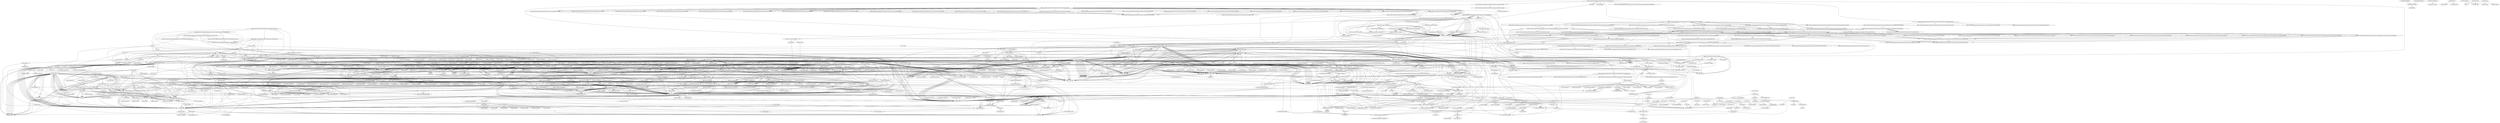 digraph callgraph {
  "github.com/software-engineering-amsterdam/many-ql/carlos.cirello/parser.newLexer" -> "(*text/scanner.Scanner).Init"
  "github.com/software-engineering-amsterdam/many-ql/carlos.cirello/parser.ReadQL" -> "github.com/software-engineering-amsterdam/many-ql/carlos.cirello/parser.newLexer"
  "(*sync.Pool).pin" -> "sync.runtime_procPin"
  "(*sync.Pool).pin" -> "sync/atomic.LoadUintptr"
  "(*sync.Pool).pin" -> "sync.indexLocal"
  "(*sync.Pool).pinSlow" -> "sync.runtime_procUnpin"
  "(*sync.Mutex).Lock" -> "sync/atomic.CompareAndSwapInt32"
  "(*sync.Mutex).Lock" -> "sync.raceAcquire"
  "(*sync.Mutex).Lock" -> "sync/atomic.CompareAndSwapInt32"
  "(*sync.Mutex).Lock" -> "sync.runtime_Semacquire"
  "(*sync.Mutex).Lock" -> "sync.raceAcquire"
  "(*sync.Pool).pinSlow" -> "(*sync.Mutex).Lock"
  "(*sync.Mutex).Unlock" -> "sync.raceRelease"
  "(*sync.Mutex).Unlock" -> "sync/atomic.AddInt32"
  "(*sync.Mutex).Unlock" -> "sync/atomic.CompareAndSwapInt32"
  "(*sync.Mutex).Unlock" -> "sync.runtime_Semrelease"
  "(*sync.Pool).pinSlow" -> "(*sync.Mutex).Unlock"
  "(*sync.Pool).pinSlow" -> "sync.runtime_procPin"
  "(*sync.Pool).pinSlow" -> "sync.indexLocal"
  "runtime.lock" -> "runtime.getg"
  "runtime.gothrow" -> "runtime.getg"
  "runtime.startpanic" -> "runtime.onM_signalok"
  "runtime.gothrow" -> "runtime.startpanic"
  "runtime.dopanic" -> "runtime.getg"
  "runtime.dopanic" -> "runtime.acquirem"
  "runtime.dopanic" -> "runtime.getcallerpc"
  "runtime.dopanic" -> "runtime.getcallersp"
  "runtime.dopanic" -> "runtime.onM_signalok"
  "runtime.gothrow" -> "runtime.dopanic"
  "runtime.lock" -> "runtime.gothrow"
  "runtime.lock" -> "runtime.casuintptr"
  "runtime.lock" -> "runtime.semacreate"
  "runtime.lock" -> "runtime.atomicloaduintptr"
  "runtime.lock" -> "runtime.casuintptr"
  "runtime.lock" -> "runtime.procyield"
  "runtime.lock" -> "runtime.osyield"
  "runtime.lock" -> "runtime.casuintptr"
  "runtime.lock" -> "runtime.atomicloaduintptr"
  "runtime.lock" -> "runtime.semasleep"
  "runtime.GOMAXPROCS" -> "runtime.lock"
  "runtime.unlock" -> "runtime.getg"
  "runtime.unlock" -> "runtime.atomicloaduintptr"
  "runtime.unlock" -> "runtime.casuintptr"
  "runtime.unlock" -> "runtime.casuintptr"
  "runtime.unlock" -> "runtime.semawakeup"
  "runtime.unlock" -> "runtime.gothrow"
  "runtime.GOMAXPROCS" -> "runtime.unlock"
  "runtime.semacquire" -> "runtime.getg"
  "runtime.semacquire" -> "runtime.gothrow"
  "runtime.cansemacquire" -> "runtime.atomicload"
  "runtime.cansemacquire" -> "runtime.cas"
  "runtime.semacquire" -> "runtime.cansemacquire"
  "runtime.acquireSudog" -> "runtime.gomcache"
  "runtime.acquireSudog" -> "runtime.acquirem"
  "runtime.acquireSudog" -> "runtime.releasem"
  "runtime.acquireSudog" -> "runtime.gothrow"
  "runtime.semacquire" -> "runtime.acquireSudog"
  "runtime.semacquire" -> "runtime.semroot"
  "runtime.semacquire" -> "runtime.cputicks"
  "runtime.semacquire" -> "runtime.lock"
  "runtime.semacquire" -> "runtime.xadd"
  "runtime.semacquire" -> "runtime.cansemacquire"
  "runtime.semacquire" -> "runtime.xadd"
  "runtime.semacquire" -> "runtime.unlock"
  "(*runtime.semaRoot).queue" -> "runtime.getg"
  "runtime.semacquire" -> "(*runtime.semaRoot).queue"
  "runtime.gopark" -> "runtime.acquirem"
  "runtime.gopark" -> "runtime.readgstatus"
  "runtime.gopark" -> "runtime.gothrow"
  "runtime.gopark" -> "runtime.releasem"
  "runtime.gopark" -> "runtime.mcall"
  "runtime.goparkunlock" -> "runtime.gopark"
  "runtime.semacquire" -> "runtime.goparkunlock"
  "runtime.semacquire" -> "runtime.cansemacquire"
  "runtime.blockevent" -> "runtime.atomicload64"
  "runtime.blockevent" -> "runtime.getg"
  "runtime.blockevent" -> "runtime.fastrand1"
  "runtime.callers" -> "runtime.getcallersp"
  "runtime.callers" -> "runtime.getcallerpc"
  "runtime.callers" -> "runtime.onM"
  "runtime.blockevent" -> "runtime.callers"
  "runtime.blockevent" -> "runtime.lock"
  "runtime.stkbucket" -> "runtime.sysAlloc"
  "runtime.stkbucket" -> "runtime.gothrow"
  "(*runtime.bucket).stk" -> "runtime.add"
  "runtime.stkbucket" -> "(*runtime.bucket).stk"
  "runtime.stkbucket" -> "runtime.eqslice"
  "runtime.persistentalloc" -> "runtime.gothrow"
  "runtime.persistentalloc" -> "runtime.gothrow"
  "runtime.persistentalloc" -> "runtime.sysAlloc"
  "runtime.persistentalloc" -> "runtime.lock"
  "runtime.persistentalloc" -> "runtime.roundup"
  "runtime.persistentalloc" -> "runtime.sysAlloc"
  "runtime.persistentalloc" -> "runtime.add"
  "runtime.persistentalloc" -> "runtime.unlock"
  "runtime.persistentalloc" -> "runtime.unlock"
  "runtime.persistentalloc" -> "runtime.gothrow"
  "runtime.persistentalloc" -> "runtime.add"
  "runtime.persistentalloc" -> "runtime.xadd64"
  "runtime.persistentalloc" -> "runtime.xadd64"
  "runtime.newBucket" -> "runtime.persistentalloc"
  "runtime.newBucket" -> "runtime.gothrow"
  "runtime.stkbucket" -> "runtime.newBucket"
  "runtime.stkbucket" -> "(*runtime.bucket).stk"
  "runtime.blockevent" -> "runtime.stkbucket"
  "(*runtime.bucket).bp" -> "runtime.gothrow"
  "(*runtime.bucket).bp" -> "runtime.add"
  "runtime.blockevent" -> "(*runtime.bucket).bp"
  "runtime.blockevent" -> "(*runtime.bucket).bp"
  "runtime.blockevent" -> "runtime.unlock"
  "runtime.gentraceback" -> "runtime.gothrow"
  "runtime.gentraceback" -> "runtime.getg"
  "runtime.gentraceback" -> "runtime.gothrow"
  "runtime.gentraceback" -> "runtime.gotraceback"
  "runtime.findfunc" -> "runtime.gothrow"
  "runtime.gentraceback" -> "runtime.findfunc"
  "runtime.gentraceback" -> "runtime.gothrow"
  "runtime.step" -> "runtime.readvarint"
  "runtime.step" -> "runtime.readvarint"
  "runtime.pcvalue" -> "runtime.step"
  "runtime.gofuncname" -> "runtime.funcname"
  "runtime.gofuncname" -> "runtime.gostringnocopy"
  "runtime.pcvalue" -> "runtime.gofuncname"
  "runtime.pcvalue" -> "runtime.step"
  "runtime.pcvalue" -> "runtime.gothrow"
  "runtime.funcspdelta" -> "runtime.pcvalue"
  "runtime.gentraceback" -> "runtime.funcspdelta"
  "runtime.gentraceback" -> "runtime.topofstack"
  "runtime.gentraceback" -> "runtime.gothrow"
  "runtime.gentraceback" -> "runtime.findfunc"
  "runtime.gentraceback" -> "runtime.gofuncname"
  "runtime.gentraceback" -> "runtime.gothrow"
  "runtime.setArgInfo" -> "runtime.gofuncname"
  "runtime.setArgInfo" -> "runtime.gofuncname"
  "runtime.setArgInfo" -> "runtime.gothrow"
  "runtime.gentraceback" -> "runtime.setArgInfo"
  "runtime.gentraceback" -> "runtime.noescape"
  "runtime.showframe" -> "runtime.getg"
  "runtime.showframe" -> "runtime.gotraceback"
  "runtime.showframe" -> "runtime.funcname"
  "runtime.showframe" -> "runtime.gostringnocopy"
  "runtime.showframe" -> "runtime.hasprefix"
  "runtime.index" -> "runtime.hasprefix"
  "runtime.contains" -> "runtime.index"
  "runtime.showframe" -> "runtime.contains"
  "runtime.showframe" -> "runtime.isExportedRuntime"
  "runtime.gentraceback" -> "runtime.showframe"
  "runtime.gentraceback" -> "runtime.gofuncname"
  "runtime.funcline1" -> "runtime.pcvalue"
  "runtime.funcline1" -> "runtime.pcvalue"
  "runtime.funcline1" -> "runtime.gostringnocopy"
  "runtime.funcline" -> "runtime.funcline1"
  "runtime.gentraceback" -> "runtime.funcline"
  "runtime.gentraceback" -> "runtime.findfunc"
  "runtime.gentraceback" -> "runtime.gothrow"
  "runtime.gcallers" -> "runtime.gentraceback"
  "runtime.blockevent" -> "runtime.gcallers"
  "runtime.semacquire" -> "runtime.blockevent"
  "runtime.releaseSudog" -> "runtime.gothrow"
  "runtime.releaseSudog" -> "runtime.gothrow"
  "runtime.releaseSudog" -> "runtime.gothrow"
  "runtime.releaseSudog" -> "runtime.gothrow"
  "runtime.releaseSudog" -> "runtime.gothrow"
  "runtime.releaseSudog" -> "runtime.getg"
  "runtime.releaseSudog" -> "runtime.gothrow"
  "runtime.releaseSudog" -> "runtime.gomcache"
  "runtime.semacquire" -> "runtime.releaseSudog"
  "runtime.GOMAXPROCS" -> "runtime.semacquire"
  "runtime.GOMAXPROCS" -> "runtime.getg"
  "runtime.GOMAXPROCS" -> "runtime.onM"
  "runtime.semrelease" -> "runtime.semroot"
  "runtime.semrelease" -> "runtime.xadd"
  "runtime.semrelease" -> "runtime.atomicload"
  "runtime.semrelease" -> "runtime.lock"
  "runtime.semrelease" -> "runtime.atomicload"
  "runtime.semrelease" -> "runtime.unlock"
  "runtime.semrelease" -> "runtime.unlock"
  "runtime.semrelease" -> "runtime.xadd"
  "runtime.semrelease" -> "(*runtime.semaRoot).dequeue"
  "runtime.semrelease" -> "runtime.cputicks"
  "runtime.goready" -> "runtime.acquirem"
  "runtime.goready" -> "runtime.onM"
  "runtime.goready" -> "runtime.releasem"
  "runtime.semrelease" -> "runtime.goready"
  "runtime.GOMAXPROCS" -> "runtime.semrelease"
  "runtime.GOMAXPROCS" -> "runtime.onM"
  "(*sync.Pool).pinSlow" -> "runtime.GOMAXPROCS"
  "(*sync.Pool).pinSlow" -> "sync/atomic.StorePointer"
  "(*sync.Pool).pinSlow" -> "sync/atomic.StoreUintptr"
  "(*sync.Pool).pin" -> "(*sync.Pool).pinSlow"
  "(*sync.Pool).Get" -> "(*sync.Pool).pin"
  "(*sync.Pool).Get" -> "sync.runtime_procUnpin"
  "(*sync.Pool).Get" -> "fmt.init$1"
  "(*sync.Pool).Get" -> "fmt.init$2"
  "(*sync.Pool).Get" -> "(*sync.Mutex).Lock"
  "(*sync.Pool).Get" -> "(*sync.Mutex).Unlock"
  "(*sync.Pool).getSlow" -> "sync/atomic.LoadUintptr"
  "(*sync.Pool).getSlow" -> "sync.runtime_procPin"
  "(*sync.Pool).getSlow" -> "sync.runtime_procUnpin"
  "(*sync.Pool).getSlow" -> "sync.indexLocal"
  "(*sync.Pool).getSlow" -> "(*sync.Mutex).Lock"
  "(*sync.Pool).getSlow" -> "(*sync.Mutex).Unlock"
  "(*sync.Pool).getSlow" -> "(*sync.Mutex).Unlock"
  "(*sync.Pool).getSlow" -> "fmt.init$1"
  "(*sync.Pool).getSlow" -> "fmt.init$2"
  "(*sync.Pool).Get" -> "(*sync.Pool).getSlow"
  "fmt.newPrinter" -> "(*sync.Pool).Get"
  "(*fmt.fmt).init" -> "(*fmt.fmt).clearflags"
  "fmt.newPrinter" -> "(*fmt.fmt).init"
  "fmt.Sprintf" -> "fmt.newPrinter"
  "(*fmt.pp).doPrintf" -> "(*fmt.buffer).WriteString"
  "(*fmt.pp).doPrintf" -> "(*fmt.fmt).clearflags"
  "fmt.parseArgNumber" -> "fmt.parsenum"
  "(*fmt.pp).argNumber" -> "fmt.parseArgNumber"
  "(*fmt.pp).doPrintf" -> "(*fmt.pp).argNumber"
  "(*fmt.pp).doPrintf" -> "fmt.intFromArg"
  "(*fmt.pp).doPrintf" -> "fmt.parsenum"
  "(*fmt.pp).doPrintf" -> "(*fmt.buffer).Write"
  "(*fmt.pp).doPrintf" -> "(*fmt.pp).argNumber"
  "(*fmt.pp).doPrintf" -> "fmt.intFromArg"
  "(*fmt.pp).doPrintf" -> "fmt.parsenum"
  "(*fmt.pp).doPrintf" -> "(*fmt.buffer).Write"
  "(*fmt.pp).doPrintf" -> "(*fmt.pp).argNumber"
  "(*fmt.pp).doPrintf" -> "(*fmt.buffer).Write"
  "unicode/utf8.DecodeRuneInString" -> "unicode/utf8.decodeRuneInStringInternal"
  "(*fmt.pp).doPrintf" -> "unicode/utf8.DecodeRuneInString"
  "(*fmt.pp).doPrintf" -> "(*fmt.buffer).WriteByte"
  "(*fmt.pp).doPrintf" -> "(*fmt.buffer).Write"
  "(*fmt.buffer).WriteRune" -> "unicode/utf8.EncodeRune"
  "(*fmt.pp).add" -> "(*fmt.buffer).WriteRune"
  "(*fmt.pp).doPrintf" -> "(*fmt.pp).add"
  "(*fmt.pp).doPrintf" -> "(*fmt.buffer).Write"
  "(*fmt.pp).doPrintf" -> "(*fmt.buffer).Write"
  "(*fmt.pp).doPrintf" -> "(*fmt.pp).add"
  "(*fmt.pp).doPrintf" -> "(*fmt.buffer).Write"
  "(*fmt.fmt).pad" -> "(*fmt.buffer).Write"
  "unicode/utf8.DecodeRune" -> "unicode/utf8.decodeRuneInternal"
  "unicode/utf8.RuneCount" -> "unicode/utf8.DecodeRune"
  "(*fmt.fmt).pad" -> "unicode/utf8.RuneCount"
  "(*fmt.fmt).pad" -> "(*fmt.fmt).computePadding"
  "(*fmt.fmt).writePadding" -> "(*fmt.buffer).Write"
  "(*fmt.fmt).pad" -> "(*fmt.fmt).writePadding"
  "(*fmt.fmt).pad" -> "(*fmt.buffer).Write"
  "(*fmt.fmt).pad" -> "(*fmt.fmt).writePadding"
  "(*fmt.pp).printArg" -> "(*fmt.fmt).pad"
  "(*fmt.pp).badVerb" -> "(*fmt.pp).add"
  "(*fmt.pp).badVerb" -> "(*fmt.pp).add"
  "(*fmt.pp).badVerb" -> "(*fmt.pp).add"
  "(*fmt.pp).badVerb" -> "(*fmt.pp).add"
  "(*fmt.pp).badVerb" -> "(*fmt.pp).add"
  "reflect.TypeOf" -> "reflect.toType"
  "(*fmt.pp).badVerb" -> "reflect.TypeOf"
  "(*fmt.pp).badVerb" -> "(*reflect.rtype).String"
  "(*fmt.pp).badVerb" -> "(*fmt.buffer).WriteString"
  "(*fmt.pp).badVerb" -> "(*fmt.pp).add"
  "(*fmt.pp).badVerb" -> "(*fmt.pp).printArg"
  "(reflect.Value).Type" -> "(*reflect.rtype).Kind"
  "(reflect.Value).Type" -> "(*reflect.uncommonType).uncommon"
  "(*fmt.pp).badVerb" -> "(reflect.Value).Type"
  "(*fmt.pp).badVerb" -> "(*reflect.rtype).String"
  "(*fmt.pp).badVerb" -> "(*fmt.buffer).WriteString"
  "(*fmt.pp).badVerb" -> "(*fmt.pp).add"
  "(*fmt.pp).printValue" -> "(reflect.Value).IsValid"
  "(*fmt.pp).printValue" -> "(*fmt.buffer).Write"
  "(*fmt.pp).printValue" -> "(*fmt.pp).badVerb"
  "(*fmt.pp).printValue" -> "(reflect.Value).Type"
  "(*fmt.pp).printValue" -> "(*reflect.rtype).String"
  "(*fmt.pp).printValue" -> "(*fmt.pp).printArg"
  "(reflect.Value).Kind" -> "(reflect.flag).kind"
  "(*fmt.pp).fmtPointer" -> "(reflect.Value).Kind"
  "(*fmt.pp).fmtPointer" -> "(*fmt.pp).badVerb"
  "(reflect.Value).Pointer" -> "(reflect.flag).kind"
  "(reflect.Value).pointer" -> "(*reflect.rtype).pointers"
  "(reflect.Value).Pointer" -> "(reflect.Value).pointer"
  "(reflect.Value).Pointer" -> "(reflect.Value).pointer"
  "(reflect.Value).Pointer" -> "(reflect.flag).kind"
  "(*fmt.pp).fmtPointer" -> "(reflect.Value).Pointer"
  "(*fmt.pp).fmtPointer" -> "(*fmt.pp).badVerb"
  "(*fmt.pp).fmtPointer" -> "(*fmt.pp).add"
  "(*fmt.pp).fmtPointer" -> "(reflect.Value).Type"
  "(*fmt.pp).fmtPointer" -> "(*reflect.rtype).String"
  "(*fmt.pp).fmtPointer" -> "(*fmt.buffer).WriteString"
  "(*fmt.pp).fmtPointer" -> "(*fmt.pp).add"
  "(*fmt.pp).fmtPointer" -> "(*fmt.pp).add"
  "(*fmt.pp).fmtPointer" -> "(*fmt.buffer).Write"
  "(*fmt.pp).fmtPointer" -> "(*fmt.pp).add"
  "(*fmt.fmt).integer" -> "unicode/utf8.RuneLen"
  "(*fmt.fmt).integer" -> "unicode/utf8.EncodeRune"
  "(*fmt.fmt).integer" -> "(*fmt.fmt).pad"
  "strconv.IsPrint" -> "strconv.bsearch16"
  "strconv.IsPrint" -> "strconv.bsearch32"
  "strconv.IsPrint" -> "strconv.bsearch16"
  "strconv.IsPrint" -> "strconv.bsearch16"
  "(*fmt.fmt).integer" -> "strconv.IsPrint"
  "(*fmt.pp).fmt0x64" -> "(*fmt.fmt).integer"
  "(*fmt.pp).fmtPointer" -> "(*fmt.pp).fmt0x64"
  "(*fmt.pp).fmtPointer" -> "(*fmt.buffer).Write"
  "(*fmt.pp).fmtPointer" -> "(*fmt.pp).fmt0x64"
  "(*fmt.pp).fmtUint64" -> "(*fmt.fmt).integer"
  "(*fmt.pp).fmtC" -> "unicode/utf8.EncodeRune"
  "(*fmt.pp).fmtC" -> "(*fmt.fmt).pad"
  "(*fmt.pp).fmtUint64" -> "(*fmt.pp).fmtC"
  "(*fmt.pp).fmtUint64" -> "(*fmt.fmt).integer"
  "(*fmt.pp).fmtUint64" -> "(*fmt.fmt).integer"
  "(*fmt.pp).fmtUint64" -> "(*fmt.pp).fmt0x64"
  "(*fmt.pp).fmtUint64" -> "(*fmt.fmt).integer"
  "(*fmt.pp).fmtUint64" -> "(*fmt.fmt).integer"
  "strconv.quoteWith" -> "unicode/utf8.DecodeRuneInString"
  "strconv.quoteWith" -> "strconv.IsPrint"
  "strconv.quoteWith" -> "strconv.IsPrint"
  "strconv.quoteWith" -> "unicode/utf8.EncodeRune"
  "strconv.QuoteRuneToASCII" -> "strconv.quoteWith"
  "strconv.AppendQuoteRuneToASCII" -> "strconv.QuoteRuneToASCII"
  "(*fmt.fmt).fmt_qc" -> "strconv.AppendQuoteRuneToASCII"
  "(*fmt.fmt).fmt_qc" -> "(*fmt.fmt).pad"
  "strconv.QuoteRune" -> "strconv.quoteWith"
  "strconv.AppendQuoteRune" -> "strconv.QuoteRune"
  "(*fmt.fmt).fmt_qc" -> "strconv.AppendQuoteRune"
  "(*fmt.pp).fmtUint64" -> "(*fmt.fmt).fmt_qc"
  "(*fmt.pp).fmtUint64" -> "(*fmt.pp).badVerb"
  "(*fmt.pp).fmtUint64" -> "(*fmt.fmt).integer"
  "(*fmt.pp).fmtUnicode" -> "(*fmt.fmt).integer"
  "(*fmt.pp).fmtUint64" -> "(*fmt.pp).fmtUnicode"
  "(*fmt.pp).fmtUint64" -> "(*fmt.pp).badVerb"
  "(*fmt.pp).fmtPointer" -> "(*fmt.pp).fmtUint64"
  "(*fmt.pp).printValue" -> "(*fmt.pp).fmtPointer"
  "(*fmt.pp).printValue" -> "(reflect.Value).CanInterface"
  "reflect.makeMethodValue" -> "(*reflect.rtype).Kind"
  "reflect.makeMethodValue" -> "(reflect.Value).Type"
  "reflect.funcLayout" -> "(*reflect.rtype).Kind"
  "reflect.funcLayout" -> "(*reflect.rtype).String"
  "(*sync.RWMutex).RLock" -> "sync.raceDisable"
  "(*sync.RWMutex).RLock" -> "sync/atomic.AddInt32"
  "(*sync.RWMutex).RLock" -> "sync.runtime_Semacquire"
  "(*sync.RWMutex).RLock" -> "sync.raceEnable"
  "(*sync.RWMutex).RLock" -> "sync.raceAcquire"
  "reflect.funcLayout" -> "(*sync.RWMutex).RLock"
  "reflect.funcLayout" -> "(*reflect.rtype).Kind"
  "(*sync.RWMutex).RUnlock" -> "sync.raceReleaseMerge"
  "(*sync.RWMutex).RUnlock" -> "sync.raceDisable"
  "(*sync.RWMutex).RUnlock" -> "sync/atomic.AddInt32"
  "(*sync.RWMutex).RUnlock" -> "sync.raceEnable"
  "(*sync.RWMutex).RUnlock" -> "sync/atomic.AddInt32"
  "(*sync.RWMutex).RUnlock" -> "sync.runtime_Semrelease"
  "(*sync.RWMutex).RUnlock" -> "sync.raceEnable"
  "reflect.funcLayout" -> "(*sync.RWMutex).RUnlock"
  "reflect.funcLayout" -> "(*sync.RWMutex).RUnlock"
  "(*sync.RWMutex).Lock" -> "sync.raceDisable"
  "(*sync.RWMutex).Lock" -> "(*sync.Mutex).Lock"
  "(*sync.RWMutex).Lock" -> "sync/atomic.AddInt32"
  "(*sync.RWMutex).Lock" -> "sync.runtime_Semacquire"
  "(*sync.RWMutex).Lock" -> "sync/atomic.AddInt32"
  "(*sync.RWMutex).Lock" -> "sync.raceEnable"
  "(*sync.RWMutex).Lock" -> "sync.raceAcquire"
  "(*sync.RWMutex).Lock" -> "sync.raceAcquire"
  "reflect.funcLayout" -> "(*sync.RWMutex).Lock"
  "(*sync.RWMutex).Unlock" -> "sync.raceRelease"
  "(*sync.RWMutex).Unlock" -> "sync.raceRelease"
  "(*sync.RWMutex).Unlock" -> "sync.raceDisable"
  "(*sync.RWMutex).Unlock" -> "sync/atomic.AddInt32"
  "(*sync.RWMutex).Unlock" -> "sync.raceEnable"
  "(*sync.RWMutex).Unlock" -> "sync.runtime_Semrelease"
  "(*sync.RWMutex).Unlock" -> "(*sync.Mutex).Unlock"
  "(*sync.RWMutex).Unlock" -> "sync.raceEnable"
  "reflect.funcLayout" -> "(*sync.RWMutex).Unlock"
  "reflect.funcLayout" -> "reflect.ifaceIndir"
  "(*reflect.gcProg).align" -> "reflect.align"
  "(*reflect.gcProg).append" -> "(*reflect.gcProg).align"
  "(*reflect.gcProg).append" -> "(*reflect.gcProg).appendWord"
  "reflect.funcLayout" -> "(*reflect.gcProg).append"
  "reflect.funcLayout" -> "(*reflect.bitVector).append2"
  "reflect.funcLayout" -> "(*reflect.rtype).pointers"
  "reflect.funcLayout" -> "(*reflect.gcProg).append"
  "reflect.funcLayout" -> "(*reflect.bitVector).append2"
  "reflect.funcLayout" -> "(*reflect.gcProg).append"
  "reflect.funcLayout" -> "(*reflect.bitVector).append2"
  "(*reflect.gcProg).appendProg" -> "(*reflect.gcProg).align"
  "(*reflect.gcProg).appendProg" -> "(*reflect.rtype).pointers"
  "(*reflect.gcProg).appendProg" -> "(*reflect.rtype).Kind"
  "(*reflect.gcProg).appendProg" -> "(*reflect.gcProg).appendWord"
  "(*reflect.gcProg).appendProg" -> "(*reflect.gcProg).appendWord"
  "(*reflect.gcProg).appendProg" -> "(*reflect.gcProg).appendWord"
  "(*reflect.gcProg).appendProg" -> "(*reflect.gcProg).appendWord"
  "(*reflect.gcProg).appendProg" -> "(*reflect.gcProg).appendWord"
  "(*reflect.gcProg).appendProg" -> "(*reflect.gcProg).appendWord"
  "(*reflect.rtype).Len" -> "(*reflect.rtype).Kind"
  "(*reflect.gcProg).appendProg" -> "(*reflect.rtype).Len"
  "(*reflect.rtype).Elem" -> "(*reflect.rtype).Kind"
  "(*reflect.rtype).Elem" -> "reflect.toType"
  "(*reflect.rtype).Elem" -> "reflect.toType"
  "(*reflect.rtype).Elem" -> "reflect.toType"
  "(*reflect.rtype).Elem" -> "reflect.toType"
  "(*reflect.rtype).Elem" -> "reflect.toType"
  "(*reflect.gcProg).appendProg" -> "(*reflect.rtype).Elem"
  "(*reflect.gcProg).appendProg" -> "(*reflect.rtype).common"
  "(*reflect.gcProg).appendProg" -> "(*reflect.gcProg).appendWord"
  "(*reflect.rtype).NumMethod" -> "(*reflect.rtype).Kind"
  "(*reflect.rtype).NumMethod" -> "(*reflect.interfaceType).NumMethod"
  "(*reflect.rtype).NumMethod" -> "(*reflect.uncommonType).NumMethod"
  "(*reflect.gcProg).appendProg" -> "(*reflect.rtype).NumMethod"
  "(*reflect.gcProg).appendProg" -> "(*reflect.gcProg).appendProg"
  "(*reflect.rtype).NumField" -> "(*reflect.rtype).Kind"
  "(*reflect.gcProg).appendProg" -> "(*reflect.rtype).NumField"
  "(*reflect.gcProg).appendProg" -> "(*reflect.gcProg).appendWord"
  "(*reflect.gcProg).appendProg" -> "(*reflect.gcProg).appendWord"
  "(*reflect.rtype).Field" -> "(*reflect.rtype).Kind"
  "(*reflect.structType).Field" -> "reflect.toType"
  "(*reflect.structType).Field" -> "(*reflect.rtype).Kind"
  "(*reflect.structType).Field" -> "(*reflect.rtype).Elem"
  "(*reflect.rtype).Name" -> "(*reflect.uncommonType).Name"
  "(*reflect.structType).Field" -> "(*reflect.rtype).Name"
  "(*reflect.rtype).Field" -> "(*reflect.structType).Field"
  "(*reflect.gcProg).appendProg" -> "(*reflect.rtype).Field"
  "(*reflect.gcProg).appendProg" -> "(*reflect.rtype).common"
  "(*reflect.gcProg).appendProg" -> "(*reflect.gcProg).appendProg"
  "(*reflect.gcProg).appendProg" -> "(*reflect.gcProg).align"
  "reflect.funcLayout" -> "(*reflect.gcProg).appendProg"
  "reflect.addTypeBits" -> "reflect.align"
  "reflect.addTypeBits" -> "(*reflect.bitVector).append2"
  "reflect.addTypeBits" -> "(*reflect.bitVector).append2"
  "reflect.addTypeBits" -> "(*reflect.bitVector).append2"
  "reflect.addTypeBits" -> "(*reflect.bitVector).append2"
  "reflect.addTypeBits" -> "(*reflect.bitVector).append2"
  "reflect.addTypeBits" -> "reflect.addTypeBits"
  "reflect.addTypeBits" -> "reflect.addTypeBits"
  "reflect.funcLayout" -> "reflect.addTypeBits"
  "reflect.funcLayout" -> "(*reflect.gcProg).align"
  "reflect.funcLayout" -> "(*reflect.gcProg).align"
  "reflect.funcLayout" -> "(*reflect.gcProg).appendProg"
  "reflect.funcLayout" -> "(*reflect.gcProg).align"
  "(*reflect.gcProg).finalize" -> "(*reflect.gcProg).align"
  "(*reflect.gcProg).finalize" -> "reflect.extractGCWord"
  "(*reflect.gcProg).finalize" -> "(*reflect.gcProg).appendWord"
  "reflect.funcLayout" -> "(*reflect.gcProg).finalize"
  "reflect.funcLayout" -> "(*sync.RWMutex).Unlock"
  "reflect.makeMethodValue" -> "reflect.funcLayout"
  "reflect.methodReceiver" -> "(*reflect.rtype).Kind"
  "reflect.methodReceiver" -> "(*reflect.uncommonType).uncommon"
  "reflect.makeMethodValue" -> "reflect.methodReceiver"
  "reflect.valueInterface" -> "reflect.makeMethodValue"
  "reflect.valueInterface" -> "(reflect.flag).kind"
  "(reflect.Value).NumMethod" -> "(*reflect.rtype).NumMethod"
  "reflect.valueInterface" -> "(reflect.Value).NumMethod"
  "reflect.packEface" -> "reflect.ifaceIndir"
  "reflect.packEface" -> "reflect.unsafe_New"
  "reflect.packEface" -> "reflect.memmove"
  "reflect.valueInterface" -> "reflect.packEface"
  "(reflect.Value).Interface" -> "reflect.valueInterface"
  "(*fmt.pp).printValue" -> "(reflect.Value).Interface"
  "(*fmt.pp).handleMethods" -> "(*fmt.pp).clearSpecialFlags"
  "(*fmt.pp).handleMethods" -> "(*fmt.pp).restoreSpecialFlags"
  "reflect.ValueOf" -> "reflect.escapes"
  "reflect.unpackEface" -> "(*reflect.rtype).Kind"
  "reflect.unpackEface" -> "reflect.ifaceIndir"
  "reflect.ValueOf" -> "reflect.unpackEface"
  "(*fmt.pp).catchPanic" -> "reflect.ValueOf"
  "(*fmt.pp).catchPanic" -> "(reflect.Value).Kind"
  "(*fmt.pp).catchPanic" -> "(*fmt.buffer).Write"
  "(reflect.Value).IsNil" -> "(reflect.flag).kind"
  "(reflect.Value).IsNil" -> "(reflect.flag).kind"
  "(*fmt.pp).catchPanic" -> "(reflect.Value).IsNil"
  "(*fmt.pp).catchPanic" -> "(*fmt.fmt).clearflags"
  "(*fmt.pp).catchPanic" -> "(*fmt.buffer).Write"
  "(*fmt.pp).catchPanic" -> "(*fmt.pp).add"
  "(*fmt.pp).catchPanic" -> "(*fmt.buffer).Write"
  "(*fmt.pp).catchPanic" -> "(*fmt.pp).printArg"
  "(*fmt.pp).catchPanic" -> "(*fmt.buffer).WriteByte"
  "(*fmt.pp).handleMethods" -> "(*fmt.pp).catchPanic"
  "(*fmt.pp).handleMethods" -> "(*fmt.pp).catchPanic"
  "(*fmt.fmt).truncate" -> "unicode/utf8.RuneCountInString"
  "(*fmt.fmt).fmt_s" -> "(*fmt.fmt).truncate"
  "(*fmt.fmt).padString" -> "(*fmt.buffer).WriteString"
  "(*fmt.fmt).padString" -> "unicode/utf8.RuneCountInString"
  "(*fmt.fmt).padString" -> "(*fmt.fmt).computePadding"
  "(*fmt.fmt).padString" -> "(*fmt.fmt).writePadding"
  "(*fmt.fmt).padString" -> "(*fmt.buffer).WriteString"
  "(*fmt.fmt).padString" -> "(*fmt.fmt).writePadding"
  "(*fmt.fmt).fmt_s" -> "(*fmt.fmt).padString"
  "(*fmt.pp).handleMethods" -> "(*fmt.fmt).fmt_s"
  "(*fmt.pp).handleMethods" -> "(*fmt.pp).catchPanic"
  "(*fmt.pp).handleMethods" -> "(*runtime.TypeAssertionError).Error"
  "(*fmt.pp).handleMethods" -> "(runtime.errorString).Error"
  "syscall.itoa" -> "syscall.uitoa"
  "syscall.itoa" -> "syscall.uitoa"
  "(syscall.Errno).Error" -> "syscall.itoa"
  "(*fmt.pp).handleMethods" -> "(syscall.Errno).Error"
  "(*fmt.pp).handleMethods" -> "(github.com/software-engineering-amsterdam/many-ql/carlos.cirello/ast.ComputedQuestion).String"
  "(*os.PathError).Error" -> "(*runtime.TypeAssertionError).Error"
  "(*os.PathError).Error" -> "(runtime.errorString).Error"
  "(*os.PathError).Error" -> "(syscall.Errno).Error"
  "(*time.ParseError).Error" -> "time.quote"
  "(*time.ParseError).Error" -> "time.quote"
  "(*time.ParseError).Error" -> "time.quote"
  "(*time.ParseError).Error" -> "time.quote"
  "(*time.ParseError).Error" -> "time.quote"
  "(*os.PathError).Error" -> "(*time.ParseError).Error"
  "(*os.PathError).Error" -> "(*os.PathError).Error"
  "(*os.PathError).Error" -> "(*errors.errorString).Error"
  "(*os.SyscallError).Error" -> "(*runtime.TypeAssertionError).Error"
  "(*os.SyscallError).Error" -> "(runtime.errorString).Error"
  "(*os.SyscallError).Error" -> "(syscall.Errno).Error"
  "(*os.SyscallError).Error" -> "(*time.ParseError).Error"
  "(*os.SyscallError).Error" -> "(*os.PathError).Error"
  "(*os.SyscallError).Error" -> "(*errors.errorString).Error"
  "(*os.SyscallError).Error" -> "(*os.SyscallError).Error"
  "strconv.FormatInt" -> "strconv.formatBits"
  "strconv.Itoa" -> "strconv.FormatInt"
  "(reflect.Kind).String" -> "strconv.Itoa"
  "(*reflect.ValueError).Error" -> "(reflect.Kind).String"
  "(*os.SyscallError).Error" -> "(*reflect.ValueError).Error"
  "strconv.Quote" -> "strconv.quoteWith"
  "(*strconv.NumError).Error" -> "strconv.Quote"
  "(*strconv.NumError).Error" -> "(*runtime.TypeAssertionError).Error"
  "(*strconv.NumError).Error" -> "(runtime.errorString).Error"
  "(*strconv.NumError).Error" -> "(syscall.Errno).Error"
  "(*strconv.NumError).Error" -> "(*time.ParseError).Error"
  "(*strconv.NumError).Error" -> "(*os.PathError).Error"
  "(*strconv.NumError).Error" -> "(*errors.errorString).Error"
  "(*strconv.NumError).Error" -> "(*os.SyscallError).Error"
  "(*strconv.NumError).Error" -> "(*reflect.ValueError).Error"
  "(*strconv.NumError).Error" -> "(*strconv.NumError).Error"
  "(*os.SyscallError).Error" -> "(*strconv.NumError).Error"
  "(*os.PathError).Error" -> "(*os.SyscallError).Error"
  "(*os.PathError).Error" -> "(*reflect.ValueError).Error"
  "(*os.PathError).Error" -> "(*strconv.NumError).Error"
  "(*fmt.pp).handleMethods" -> "(*os.PathError).Error"
  "(*fmt.pp).handleMethods" -> "(*errors.errorString).Error"
  "(*fmt.pp).handleMethods" -> "(*os.SyscallError).Error"
  "(*fmt.pp).handleMethods" -> "(*reflect.ValueError).Error"
  "(*fmt.pp).handleMethods" -> "(*strconv.NumError).Error"
  "(*fmt.pp).handleMethods" -> "(*time.ParseError).Error"
  "(*fmt.pp).handleMethods" -> "(*fmt.pp).printArg"
  "(*fmt.pp).handleMethods" -> "(*fmt.pp).catchPanic"
  "(*sync.Once).Do" -> "sync/atomic.LoadUint32"
  "(*sync.Once).Do" -> "(*sync.Mutex).Lock"
  "(*sync.Once).Do" -> "(*sync.Mutex).Unlock"
  "(*sync.Once).Do" -> "sync/atomic.StoreUint32"
  "(*sync.Once).Do" -> "runtime.removeFinalizer_m"
  "(*sync.Once).Do" -> "runtime.setFinalizer_m"
  "runtime.sigpanic" -> "runtime.getg"
  "runtime.sigpanic" -> "runtime.canpanic"
  "runtime.sigpanic" -> "runtime.gothrow"
  "runtime.sigpanic" -> "runtime.signame"
  "runtime.sigpanic" -> "runtime.gostringnocopy"
  "runtime.sigpanic" -> "runtime.panicmem"
  "runtime.sigpanic" -> "runtime.gothrow"
  "runtime.sigpanic" -> "runtime.panicmem"
  "runtime.sigpanic" -> "runtime.gothrow"
  "runtime.sigpanic" -> "runtime.panicfloat"
  "runtime.sigpanic" -> "runtime.panicdivide"
  "runtime.sigpanic" -> "runtime.panicoverflow"
  "(*sync.Once).Do" -> "runtime.sigpanic"
  "sync.poolCleanup" -> "sync.indexLocal"
  "(*sync.Once).Do" -> "sync.poolCleanup"
  "syscall.Getenv" -> "(*sync.Once).Do"
  "syscall.Getenv" -> "(*sync.RWMutex).RLock"
  "syscall.Getenv" -> "(*sync.RWMutex).RUnlock"
  "time.initLocal" -> "syscall.Getenv"
  "syscall.BytePtrFromString" -> "syscall.ByteSliceFromString"
  "syscall.Open" -> "syscall.BytePtrFromString"
  "syscall.Open" -> "syscall.Syscall"
  "syscall.Open" -> "syscall.use"
  "time.open" -> "syscall.Open"
  "time.loadZoneZip" -> "time.open"
  "time.loadZoneData" -> "(*time.data).read"
  "time.loadZoneData" -> "(*time.data).read"
  "(*time.data).big4" -> "(*time.data).read"
  "time.loadZoneData" -> "(*time.data).big4"
  "time.loadZoneData" -> "(*time.data).read"
  "time.loadZoneData" -> "(*time.data).read"
  "time.loadZoneData" -> "(*time.data).read"
  "time.loadZoneData" -> "(*time.data).read"
  "time.loadZoneData" -> "(*time.data).read"
  "time.loadZoneData" -> "(*time.data).read"
  "time.loadZoneData" -> "(*time.data).read"
  "time.loadZoneData" -> "(*time.data).big4"
  "(*time.data).byte" -> "(*time.data).read"
  "time.loadZoneData" -> "(*time.data).byte"
  "time.loadZoneData" -> "(*time.data).byte"
  "time.loadZoneData" -> "time.byteString"
  "time.loadZoneData" -> "(*time.data).big4"
  "time.loadZoneData" -> "time.now"
  "time.loadZoneZip" -> "time.loadZoneData"
  "time.loadZoneZip" -> "(runtime.errorString).Error"
  "time.loadZoneZip" -> "(syscall.Errno).Error"
  "time.loadZoneZip" -> "errors.New"
  "time.loadZoneZip" -> "(*os.PathError).Error"
  "time.loadZoneZip" -> "(*errors.errorString).Error"
  "time.loadZoneZip" -> "(*os.SyscallError).Error"
  "time.loadZoneZip" -> "(*reflect.ValueError).Error"
  "time.loadZoneZip" -> "(*strconv.NumError).Error"
  "time.loadZoneZip" -> "(*time.ParseError).Error"
  "time.loadZoneZip" -> "(*runtime.TypeAssertionError).Error"
  "time.loadZoneZip" -> "errors.New"
  "syscall.Close" -> "syscall.Syscall"
  "time.closefd" -> "syscall.Close"
  "time.loadZoneZip" -> "time.closefd"
  "syscall.Seek" -> "syscall.Syscall"
  "time.preadn" -> "syscall.Seek"
  "syscall.read" -> "syscall.Syscall"
  "syscall.Read" -> "syscall.read"
  "syscall.Read" -> "syscall.raceWriteRange"
  "syscall.Read" -> "syscall.raceAcquire"
  "time.preadn" -> "syscall.Read"
  "time.preadn" -> "errors.New"
  "time.loadZoneZip" -> "time.preadn"
  "time.loadZoneZip" -> "errors.New"
  "time.loadZoneZip" -> "time.get2"
  "time.loadZoneZip" -> "time.get4"
  "time.loadZoneZip" -> "time.get4"
  "time.loadZoneZip" -> "time.preadn"
  "time.loadZoneZip" -> "time.get4"
  "time.loadZoneZip" -> "errors.New"
  "time.loadZoneZip" -> "time.get4"
  "time.loadZoneZip" -> "errors.New"
  "time.loadZoneZip" -> "time.get2"
  "time.loadZoneZip" -> "time.get4"
  "time.loadZoneZip" -> "time.get2"
  "time.loadZoneZip" -> "time.get2"
  "time.loadZoneZip" -> "time.get2"
  "time.loadZoneZip" -> "time.get4"
  "time.loadZoneZip" -> "errors.New"
  "time.loadZoneZip" -> "time.preadn"
  "time.loadZoneZip" -> "errors.New"
  "time.loadZoneZip" -> "time.get2"
  "time.loadZoneZip" -> "time.preadn"
  "time.loadZoneZip" -> "time.get2"
  "time.loadZoneZip" -> "time.get2"
  "time.loadZoneZip" -> "time.get4"
  "time.loadZoneFile" -> "time.loadZoneZip"
  "time.readFile" -> "syscall.Open"
  "time.readFile" -> "syscall.Close"
  "time.readFile" -> "syscall.Read"
  "time.loadZoneFile" -> "time.readFile"
  "time.loadZoneFile" -> "time.loadZoneData"
  "time.initLocal" -> "time.loadZoneFile"
  "time.loadLocation" -> "time.loadZoneFile"
  "time.loadLocation" -> "errors.New"
  "time.initLocal" -> "time.loadLocation"
  "(*sync.Once).Do" -> "time.initLocal"
  "(*sync.Once).Do" -> "reflect.methodValueCall"
  "(*sync.Once).Do" -> "syscall.copyenv"
  "runtime.callers$1" -> "runtime.getg"
  "runtime.callers$1" -> "runtime.gentraceback"
  "(*sync.Once).Do" -> "runtime.callers$1"
  "(*sync.Once).Do" -> "(*fmt.ss).Token$1"
  "(*sync.Once).Do" -> "runtime.startpanic_m"
  "(*sync.Once).Do" -> "runtime.dopanic_m"
  "(*sync.Once).Do" -> "runtime.stoptheworld"
  "(*sync.Once).Do" -> "runtime.starttheworld"
  "(*sync.Once).Do" -> "runtime.gc_m"
  "(*sync.Once).Do" -> "(*fmt.fmt).formatFloat$1"
  "(*sync.Once).Do" -> "runtime.largeAlloc_m"
  "(*sync.Once).Do" -> "runtime.mcacheRefill_m"
  "(*sync.Once).Do" -> "runtime.unrollgcproginplace_m"
  "(*sync.Once).Do" -> "runtime.unrollgcprog_m"
  "(*sync.Once).Do" -> "runtime.ready_m"
  "runtime.traceback1" -> "runtime.readgstatus"
  "runtime.traceback1" -> "runtime.gentraceback"
  "runtime.traceback1" -> "runtime.gentraceback"
  "runtime.printcreatedby" -> "runtime.findfunc"
  "runtime.printcreatedby" -> "runtime.gofuncname"
  "runtime.printcreatedby" -> "runtime.showframe"
  "runtime.printcreatedby" -> "runtime.funcline"
  "runtime.traceback1" -> "runtime.printcreatedby"
  "runtime.traceback" -> "runtime.traceback1"
  "runtime.tracealloc$1" -> "runtime.traceback"
  "(*sync.Once).Do" -> "runtime.tracealloc$1"
  "(*sync.Once).Do" -> "runtime.setprofilebucket_m"
  "(*time.Location).get" -> "(*sync.Once).Do"
  "(*time.Location).String" -> "(*time.Location).get"
  "(*fmt.pp).handleMethods" -> "(*time.Location).String"
  "(time.Time).locabs" -> "(*time.Location).get"
  "(*time.Location).lookup" -> "(*time.Location).get"
  "(*time.Location).lookupFirstZone" -> "(*time.Location).firstZoneUsed"
  "(*time.Location).lookup" -> "(*time.Location).lookupFirstZone"
  "(time.Time).locabs" -> "(*time.Location).lookup"
  "(time.Time).Format" -> "(time.Time).locabs"
  "time.nextStdChunk" -> "time.startsWithLowerCase"
  "time.nextStdChunk" -> "time.startsWithLowerCase"
  "time.nextStdChunk" -> "time.isDigit"
  "(time.Time).Format" -> "time.nextStdChunk"
  "time.absDate" -> "time.isLeap"
  "(time.Time).Format" -> "time.absDate"
  "(time.Time).Format" -> "time.absClock"
  "(time.Time).Format" -> "time.appendUint"
  "(time.Time).Format" -> "(time.Month).String"
  "(time.Time).Format" -> "time.appendUint"
  "(time.Time).Format" -> "(time.Month).String"
  "(time.Time).Format" -> "time.appendUint"
  "(time.Time).Format" -> "time.appendUint"
  "(time.Time).Format" -> "time.absWeekday"
  "(time.Time).Format" -> "(time.Weekday).String"
  "(time.Time).Format" -> "time.absWeekday"
  "(time.Time).Format" -> "(time.Weekday).String"
  "(time.Time).Format" -> "time.appendUint"
  "(time.Time).Format" -> "time.appendUint"
  "(time.Time).Format" -> "time.appendUint"
  "(time.Time).Format" -> "time.appendUint"
  "(time.Time).Format" -> "time.appendUint"
  "(time.Time).Format" -> "time.appendUint"
  "(time.Time).Format" -> "time.appendUint"
  "(time.Time).Format" -> "time.appendUint"
  "(time.Time).Format" -> "time.appendUint"
  "(time.Time).Format" -> "time.appendUint"
  "(time.Time).Format" -> "time.appendUint"
  "(time.Time).Format" -> "time.appendUint"
  "(time.Time).Format" -> "time.appendUint"
  "(time.Time).Format" -> "(time.Time).Nanosecond"
  "(time.Time).Format" -> "time.formatNano"
  "(time.Time).Format" -> "time.appendUint"
  "(time.Time).Format" -> "time.appendUint"
  "(time.Time).String" -> "(time.Time).Format"
  "(*fmt.pp).handleMethods" -> "(time.Time).String"
  "(reflect.ChanDir).String" -> "strconv.Itoa"
  "(*fmt.pp).handleMethods" -> "(reflect.ChanDir).String"
  "(*fmt.pp).handleMethods" -> "(reflect.Kind).String"
  "(*fmt.pp).handleMethods" -> "(os.FileMode).String"
  "(*fmt.pp).handleMethods" -> "(*fmt.pp).printArg"
  "(text/scanner.Position).String" -> "(*text/scanner.Position).IsValid"
  "(text/scanner.Position).String" -> "fmt.Sprintf"
  "(*fmt.pp).handleMethods" -> "(text/scanner.Position).String"
  "strconv.FormatFloat" -> "strconv.max"
  "strconv.genericFtoa" -> "math.Float32bits"
  "strconv.genericFtoa" -> "math.Float64bits"
  "strconv.genericFtoa" -> "strconv.fmtB"
  "(*strconv.decimal).Assign" -> "strconv.trim"
  "strconv.bigFtoa" -> "(*strconv.decimal).Assign"
  "strconv.leftShift" -> "strconv.prefixIsLessThan"
  "strconv.leftShift" -> "strconv.trim"
  "(*strconv.decimal).Shift" -> "strconv.leftShift"
  "(*strconv.decimal).Shift" -> "strconv.leftShift"
  "strconv.rightShift" -> "strconv.trim"
  "(*strconv.decimal).Shift" -> "strconv.rightShift"
  "(*strconv.decimal).Shift" -> "strconv.rightShift"
  "strconv.bigFtoa" -> "(*strconv.decimal).Shift"
  "strconv.roundShortest" -> "(*strconv.decimal).Assign"
  "strconv.roundShortest" -> "(*strconv.decimal).Shift"
  "strconv.roundShortest" -> "(*strconv.decimal).Assign"
  "strconv.roundShortest" -> "(*strconv.decimal).Shift"
  "(*strconv.decimal).Round" -> "strconv.shouldRoundUp"
  "(*strconv.decimal).Round" -> "(*strconv.decimal).RoundUp"
  "(*strconv.decimal).RoundDown" -> "strconv.trim"
  "(*strconv.decimal).Round" -> "(*strconv.decimal).RoundDown"
  "strconv.roundShortest" -> "(*strconv.decimal).Round"
  "strconv.roundShortest" -> "(*strconv.decimal).RoundDown"
  "strconv.roundShortest" -> "(*strconv.decimal).RoundUp"
  "strconv.bigFtoa" -> "strconv.roundShortest"
  "strconv.fmtE" -> "strconv.max"
  "strconv.formatDigits" -> "strconv.fmtE"
  "strconv.formatDigits" -> "strconv.fmtF"
  "strconv.formatDigits" -> "strconv.fmtE"
  "strconv.formatDigits" -> "strconv.max"
  "strconv.formatDigits" -> "strconv.fmtF"
  "strconv.bigFtoa" -> "strconv.formatDigits"
  "strconv.bigFtoa" -> "strconv.max"
  "strconv.bigFtoa" -> "(*strconv.decimal).Round"
  "strconv.bigFtoa" -> "(*strconv.decimal).Round"
  "strconv.bigFtoa" -> "(*strconv.decimal).Round"
  "strconv.genericFtoa" -> "strconv.bigFtoa"
  "strconv.genericFtoa" -> "(*strconv.extFloat).AssignComputeBounds"
  "(*strconv.extFloat).ShortestDecimal" -> "(*strconv.extFloat).Normalize"
  "(*strconv.extFloat).frexp10" -> "(*strconv.extFloat).Multiply"
  "strconv.frexp10Many" -> "(*strconv.extFloat).frexp10"
  "strconv.frexp10Many" -> "(*strconv.extFloat).Multiply"
  "strconv.frexp10Many" -> "(*strconv.extFloat).Multiply"
  "(*strconv.extFloat).ShortestDecimal" -> "strconv.frexp10Many"
  "(*strconv.extFloat).ShortestDecimal" -> "strconv.adjustLastDigit"
  "(*strconv.extFloat).ShortestDecimal" -> "strconv.adjustLastDigit"
  "strconv.genericFtoa" -> "(*strconv.extFloat).ShortestDecimal"
  "strconv.genericFtoa" -> "strconv.bigFtoa"
  "strconv.genericFtoa" -> "strconv.max"
  "(*strconv.extFloat).FixedDecimal" -> "(*strconv.extFloat).Normalize"
  "(*strconv.extFloat).FixedDecimal" -> "(*strconv.extFloat).frexp10"
  "(*strconv.extFloat).FixedDecimal" -> "strconv.adjustLastDigitFixed"
  "strconv.genericFtoa" -> "(*strconv.extFloat).FixedDecimal"
  "strconv.genericFtoa" -> "strconv.bigFtoa"
  "strconv.genericFtoa" -> "strconv.formatDigits"
  "strconv.FormatFloat" -> "strconv.genericFtoa"
  "(github.com/software-engineering-amsterdam/many-ql/carlos.cirello/ast.NumericQuestion).String" -> "strconv.FormatFloat"
  "(*fmt.pp).handleMethods" -> "(github.com/software-engineering-amsterdam/many-ql/carlos.cirello/ast.NumericQuestion).String"
  "(time.Duration).String" -> "time.fmtFrac"
  "(time.Duration).String" -> "time.fmtInt"
  "(time.Duration).String" -> "time.fmtFrac"
  "(time.Duration).String" -> "time.fmtInt"
  "(time.Duration).String" -> "time.fmtInt"
  "(time.Duration).String" -> "time.fmtInt"
  "(*fmt.pp).handleMethods" -> "(time.Duration).String"
  "(syscall.Signal).String" -> "syscall.itoa"
  "(*fmt.pp).handleMethods" -> "(syscall.Signal).String"
  "(*fmt.pp).handleMethods" -> "(github.com/software-engineering-amsterdam/many-ql/carlos.cirello/interpreter/event.Visibility).String"
  "(*fmt.pp).handleMethods" -> "(*reflect.rtype).String"
  "(*fmt.pp).handleMethods" -> "(time.Month).String"
  "(*fmt.pp).handleMethods" -> "(time.Weekday).String"
  "(*fmt.pp).handleMethods" -> "(github.com/software-engineering-amsterdam/many-ql/carlos.cirello/ast.StringQuestion).String"
  "(github.com/software-engineering-amsterdam/many-ql/carlos.cirello/ast.BoolQuestion).String" -> "(github.com/software-engineering-amsterdam/many-ql/carlos.cirello/ast.BoolQuestion).Value"
  "(*fmt.pp).handleMethods" -> "(github.com/software-engineering-amsterdam/many-ql/carlos.cirello/ast.BoolQuestion).String"
  "(reflect.Value).String" -> "(reflect.flag).kind"
  "(reflect.Value).String" -> "(reflect.Value).Type"
  "(reflect.Value).String" -> "(*reflect.rtype).String"
  "(*fmt.pp).handleMethods" -> "(reflect.Value).String"
  "(*fmt.pp).handleMethods" -> "(*bytes.Buffer).String"
  "(*fmt.pp).printValue" -> "(*fmt.pp).handleMethods"
  "(*fmt.pp).printReflectValue" -> "(reflect.Value).Kind"
  "(reflect.flag).mustBe" -> "(reflect.flag).kind"
  "runtime.Caller" -> "runtime.callers"
  "runtime.Caller" -> "runtime.findfunc"
  "runtime.Caller" -> "runtime.findfunc"
  "runtime.Caller" -> "runtime.funcline"
  "runtime.funcPC" -> "runtime.add"
  "runtime.Caller" -> "runtime.funcPC"
  "reflect.methodName" -> "runtime.Caller"
  "runtime.FuncForPC" -> "runtime.findfunc"
  "reflect.methodName" -> "runtime.FuncForPC"
  "(*runtime.Func).Name" -> "(*runtime.Func).raw"
  "(*runtime.Func).Name" -> "runtime.gofuncname"
  "reflect.methodName" -> "(*runtime.Func).Name"
  "(reflect.flag).mustBe" -> "reflect.methodName"
  "(reflect.flag).mustBe" -> "(reflect.flag).kind"
  "(reflect.Value).Bool" -> "(reflect.flag).mustBe"
  "(*fmt.pp).printReflectValue" -> "(reflect.Value).Bool"
  "(*fmt.fmt).fmt_boolean" -> "(*fmt.fmt).pad"
  "(*fmt.fmt).fmt_boolean" -> "(*fmt.fmt).pad"
  "(*fmt.pp).fmtBool" -> "(*fmt.fmt).fmt_boolean"
  "(*fmt.pp).fmtBool" -> "(*fmt.pp).badVerb"
  "(*fmt.pp).printReflectValue" -> "(*fmt.pp).fmtBool"
  "(reflect.Value).Int" -> "(reflect.flag).kind"
  "(reflect.Value).Int" -> "(reflect.flag).kind"
  "(*fmt.pp).printReflectValue" -> "(reflect.Value).Int"
  "(*fmt.pp).fmtInt64" -> "(*fmt.fmt).integer"
  "(*fmt.pp).fmtInt64" -> "(*fmt.pp).fmtC"
  "(*fmt.pp).fmtInt64" -> "(*fmt.fmt).integer"
  "(*fmt.pp).fmtInt64" -> "(*fmt.fmt).integer"
  "(*fmt.pp).fmtInt64" -> "(*fmt.fmt).integer"
  "(*fmt.pp).fmtInt64" -> "(*fmt.fmt).fmt_qc"
  "(*fmt.pp).fmtInt64" -> "(*fmt.pp).badVerb"
  "(*fmt.pp).fmtInt64" -> "(*fmt.pp).fmtUnicode"
  "(*fmt.pp).fmtInt64" -> "(*fmt.fmt).integer"
  "(*fmt.pp).fmtInt64" -> "(*fmt.pp).badVerb"
  "(*fmt.pp).printReflectValue" -> "(*fmt.pp).fmtInt64"
  "(reflect.Value).Uint" -> "(reflect.flag).kind"
  "(reflect.Value).Uint" -> "(reflect.flag).kind"
  "(*fmt.pp).printReflectValue" -> "(reflect.Value).Uint"
  "(*fmt.pp).printReflectValue" -> "(*fmt.pp).fmtUint64"
  "(*fmt.pp).printReflectValue" -> "(reflect.Value).Type"
  "(*fmt.pp).printReflectValue" -> "(*reflect.rtype).Size"
  "(*fmt.pp).printReflectValue" -> "(reflect.Value).Type"
  "(*fmt.pp).printReflectValue" -> "(*reflect.rtype).Size"
  "(reflect.Value).Float" -> "(reflect.flag).kind"
  "(reflect.Value).Float" -> "(reflect.flag).kind"
  "(*fmt.pp).printReflectValue" -> "(reflect.Value).Float"
  "strconv.AppendFloat" -> "strconv.genericFtoa"
  "(*fmt.fmt).formatFloat" -> "strconv.AppendFloat"
  "(*fmt.fmt).formatFloat" -> "math.IsInf"
  "(*fmt.fmt).formatFloat" -> "(*fmt.fmt).formatFloat$1"
  "(*fmt.fmt).formatFloat" -> "(*fmt.buffer).WriteByte"
  "(*fmt.fmt).formatFloat" -> "(*fmt.fmt).pad"
  "(*fmt.fmt).formatFloat" -> "(*fmt.buffer).WriteByte"
  "(*fmt.fmt).formatFloat" -> "(*fmt.fmt).pad"
  "(*fmt.fmt).formatFloat" -> "(*fmt.fmt).pad"
  "(*fmt.fmt).formatFloat" -> "(*fmt.fmt).pad"
  "(*fmt.fmt).formatFloat" -> "math.IsInf"
  "(*fmt.fmt).fmt_fb32" -> "(*fmt.fmt).formatFloat"
  "(*fmt.pp).fmtFloat32" -> "(*fmt.fmt).fmt_fb32"
  "(*fmt.fmt).fmt_e32" -> "fmt.doPrec"
  "(*fmt.fmt).fmt_e32" -> "(*fmt.fmt).formatFloat"
  "(*fmt.pp).fmtFloat32" -> "(*fmt.fmt).fmt_e32"
  "(*fmt.fmt).fmt_E32" -> "fmt.doPrec"
  "(*fmt.fmt).fmt_E32" -> "(*fmt.fmt).formatFloat"
  "(*fmt.pp).fmtFloat32" -> "(*fmt.fmt).fmt_E32"
  "(*fmt.fmt).fmt_f32" -> "fmt.doPrec"
  "(*fmt.fmt).fmt_f32" -> "(*fmt.fmt).formatFloat"
  "(*fmt.pp).fmtFloat32" -> "(*fmt.fmt).fmt_f32"
  "(*fmt.fmt).fmt_g32" -> "fmt.doPrec"
  "(*fmt.fmt).fmt_g32" -> "(*fmt.fmt).formatFloat"
  "(*fmt.pp).fmtFloat32" -> "(*fmt.fmt).fmt_g32"
  "(*fmt.fmt).fmt_G32" -> "fmt.doPrec"
  "(*fmt.fmt).fmt_G32" -> "(*fmt.fmt).formatFloat"
  "(*fmt.pp).fmtFloat32" -> "(*fmt.fmt).fmt_G32"
  "(*fmt.pp).fmtFloat32" -> "(*fmt.pp).badVerb"
  "(*fmt.pp).printReflectValue" -> "(*fmt.pp).fmtFloat32"
  "(*fmt.pp).printReflectValue" -> "(reflect.Value).Float"
  "(*fmt.fmt).fmt_fb64" -> "(*fmt.fmt).formatFloat"
  "(*fmt.pp).fmtFloat64" -> "(*fmt.fmt).fmt_fb64"
  "(*fmt.fmt).fmt_e64" -> "fmt.doPrec"
  "(*fmt.fmt).fmt_e64" -> "(*fmt.fmt).formatFloat"
  "(*fmt.pp).fmtFloat64" -> "(*fmt.fmt).fmt_e64"
  "(*fmt.fmt).fmt_E64" -> "fmt.doPrec"
  "(*fmt.fmt).fmt_E64" -> "(*fmt.fmt).formatFloat"
  "(*fmt.pp).fmtFloat64" -> "(*fmt.fmt).fmt_E64"
  "(*fmt.fmt).fmt_f64" -> "fmt.doPrec"
  "(*fmt.fmt).fmt_f64" -> "(*fmt.fmt).formatFloat"
  "(*fmt.pp).fmtFloat64" -> "(*fmt.fmt).fmt_f64"
  "(*fmt.fmt).fmt_g64" -> "fmt.doPrec"
  "(*fmt.fmt).fmt_g64" -> "(*fmt.fmt).formatFloat"
  "(*fmt.pp).fmtFloat64" -> "(*fmt.fmt).fmt_g64"
  "(*fmt.fmt).fmt_G64" -> "fmt.doPrec"
  "(*fmt.fmt).fmt_G64" -> "(*fmt.fmt).formatFloat"
  "(*fmt.pp).fmtFloat64" -> "(*fmt.fmt).fmt_G64"
  "(*fmt.pp).fmtFloat64" -> "(*fmt.pp).badVerb"
  "(*fmt.pp).printReflectValue" -> "(*fmt.pp).fmtFloat64"
  "(*fmt.pp).printReflectValue" -> "(reflect.Value).String"
  "(*fmt.pp).fmtString" -> "(*fmt.fmt).fmt_s"
  "(*fmt.fmt).fmt_q" -> "(*fmt.fmt).truncate"
  "(*fmt.fmt).fmt_q" -> "(*fmt.fmt).padString"
  "strconv.CanBackquote" -> "unicode/utf8.DecodeRuneInString"
  "(*fmt.fmt).fmt_q" -> "strconv.CanBackquote"
  "strconv.QuoteToASCII" -> "strconv.quoteWith"
  "(*fmt.fmt).fmt_q" -> "strconv.QuoteToASCII"
  "(*fmt.fmt).fmt_q" -> "strconv.Quote"
  "(*fmt.pp).fmtString" -> "(*fmt.fmt).fmt_q"
  "(*fmt.pp).fmtString" -> "(*fmt.fmt).fmt_s"
  "(*fmt.fmt).fmt_sbx" -> "(*fmt.fmt).pad"
  "(*fmt.fmt).fmt_sx" -> "(*fmt.fmt).fmt_sbx"
  "(*fmt.pp).fmtString" -> "(*fmt.fmt).fmt_sx"
  "(*fmt.pp).fmtString" -> "(*fmt.fmt).fmt_sx"
  "(*fmt.pp).fmtString" -> "(*fmt.fmt).fmt_q"
  "(*fmt.pp).fmtString" -> "(*fmt.pp).badVerb"
  "(*fmt.pp).printReflectValue" -> "(*fmt.pp).fmtString"
  "(reflect.Value).Complex" -> "(reflect.flag).kind"
  "(reflect.Value).Complex" -> "(reflect.flag).kind"
  "(*fmt.pp).printReflectValue" -> "(reflect.Value).Complex"
  "(*fmt.fmt).fmt_complex" -> "(*fmt.buffer).WriteByte"
  "(*fmt.fmt).fmt_complex" -> "(*fmt.fmt).formatFloat"
  "(*fmt.fmt).fmt_complex" -> "fmt.doPrec"
  "(*fmt.fmt).fmt_complex" -> "(*fmt.fmt).formatFloat"
  "(*fmt.fmt).fmt_complex" -> "fmt.doPrec"
  "(*fmt.fmt).fmt_complex" -> "(*fmt.fmt).formatFloat"
  "(*fmt.fmt).fmt_complex" -> "fmt.doPrec"
  "(*fmt.fmt).fmt_complex" -> "(*fmt.fmt).formatFloat"
  "(*fmt.fmt).fmt_complex" -> "fmt.doPrec"
  "(*fmt.fmt).fmt_complex" -> "(*fmt.fmt).formatFloat"
  "(*fmt.fmt).fmt_complex" -> "fmt.doPrec"
  "(*fmt.fmt).fmt_complex" -> "(*fmt.fmt).formatFloat"
  "(*fmt.fmt).fmt_complex" -> "(*fmt.buffer).Write"
  "(*fmt.fmt).fmt_c64" -> "(*fmt.fmt).fmt_complex"
  "(*fmt.pp).fmtComplex64" -> "(*fmt.fmt).fmt_c64"
  "(*fmt.pp).fmtComplex64" -> "(*fmt.fmt).fmt_c64"
  "(*fmt.pp).fmtComplex64" -> "(*fmt.pp).badVerb"
  "(*fmt.pp).printReflectValue" -> "(*fmt.pp).fmtComplex64"
  "(*fmt.pp).printReflectValue" -> "(reflect.Value).Complex"
  "(*fmt.fmt).fmt_c128" -> "(*fmt.fmt).fmt_complex"
  "(*fmt.pp).fmtComplex128" -> "(*fmt.fmt).fmt_c128"
  "(*fmt.pp).fmtComplex128" -> "(*fmt.fmt).fmt_c128"
  "(*fmt.pp).fmtComplex128" -> "(*fmt.pp).badVerb"
  "(*fmt.pp).printReflectValue" -> "(*fmt.pp).fmtComplex128"
  "(*fmt.pp).printReflectValue" -> "(reflect.Value).Type"
  "(*fmt.pp).printReflectValue" -> "(*reflect.rtype).String"
  "(*fmt.pp).printReflectValue" -> "(*fmt.buffer).WriteString"
  "(*fmt.pp).printReflectValue" -> "(reflect.Value).IsNil"
  "(reflect.Value).MapKeys" -> "(reflect.flag).mustBe"
  "(reflect.Value).MapKeys" -> "(*reflect.rtype).Kind"
  "(reflect.Value).MapKeys" -> "(reflect.Value).pointer"
  "(reflect.Value).MapKeys" -> "reflect.maplen"
  "(reflect.Value).MapKeys" -> "reflect.mapiterinit"
  "(reflect.Value).MapKeys" -> "reflect.mapiterkey"
  "(reflect.Value).MapKeys" -> "reflect.ifaceIndir"
  "(reflect.Value).MapKeys" -> "reflect.unsafe_New"
  "(reflect.Value).MapKeys" -> "reflect.memmove"
  "(reflect.Value).MapKeys" -> "reflect.mapiternext"
  "(*fmt.pp).printReflectValue" -> "(reflect.Value).MapKeys"
  "(*fmt.pp).printReflectValue" -> "(*fmt.buffer).Write"
  "(*fmt.pp).printReflectValue" -> "(*fmt.buffer).WriteString"
  "(*fmt.pp).printReflectValue" -> "(*fmt.buffer).WriteByte"
  "(*fmt.pp).printReflectValue" -> "(*fmt.pp).printValue"
  "(*fmt.pp).printReflectValue" -> "(*fmt.buffer).WriteByte"
  "(reflect.Value).MapIndex" -> "(reflect.flag).mustBe"
  "(reflect.Value).assignTo" -> "reflect.makeMethodValue"
  "reflect.directlyAssignable" -> "(*reflect.rtype).Name"
  "reflect.haveIdenticalUnderlyingType" -> "(*reflect.rtype).Kind"
  "reflect.haveIdenticalUnderlyingType" -> "(*reflect.rtype).Kind"
  "reflect.haveIdenticalUnderlyingType" -> "(*reflect.rtype).Elem"
  "reflect.haveIdenticalUnderlyingType" -> "(*reflect.rtype).Elem"
  "(*reflect.rtype).ChanDir" -> "(*reflect.rtype).Kind"
  "reflect.haveIdenticalUnderlyingType" -> "(*reflect.rtype).ChanDir"
  "reflect.haveIdenticalUnderlyingType" -> "(*reflect.rtype).Len"
  "reflect.haveIdenticalUnderlyingType" -> "(*reflect.rtype).Len"
  "reflect.haveIdenticalUnderlyingType" -> "(*reflect.rtype).ChanDir"
  "reflect.haveIdenticalUnderlyingType" -> "(*reflect.rtype).ChanDir"
  "reflect.haveIdenticalUnderlyingType" -> "(*reflect.rtype).Elem"
  "reflect.haveIdenticalUnderlyingType" -> "(*reflect.rtype).Elem"
  "reflect.haveIdenticalUnderlyingType" -> "(*reflect.rtype).Elem"
  "reflect.haveIdenticalUnderlyingType" -> "(*reflect.rtype).Elem"
  "(*reflect.rtype).Key" -> "(*reflect.rtype).Kind"
  "(*reflect.rtype).Key" -> "reflect.toType"
  "reflect.haveIdenticalUnderlyingType" -> "(*reflect.rtype).Key"
  "reflect.haveIdenticalUnderlyingType" -> "(*reflect.rtype).Key"
  "reflect.haveIdenticalUnderlyingType" -> "(*reflect.rtype).Elem"
  "reflect.haveIdenticalUnderlyingType" -> "(*reflect.rtype).Elem"
  "reflect.haveIdenticalUnderlyingType" -> "(*reflect.rtype).Elem"
  "reflect.haveIdenticalUnderlyingType" -> "(*reflect.rtype).Elem"
  "reflect.directlyAssignable" -> "reflect.haveIdenticalUnderlyingType"
  "reflect.directlyAssignable" -> "(*reflect.rtype).Kind"
  "reflect.directlyAssignable" -> "(*reflect.rtype).Kind"
  "reflect.directlyAssignable" -> "(*reflect.rtype).Name"
  "(reflect.Value).assignTo" -> "reflect.directlyAssignable"
  "(reflect.Value).assignTo" -> "(*reflect.rtype).Kind"
  "reflect.implements" -> "(*reflect.rtype).Kind"
  "reflect.implements" -> "(*reflect.rtype).Kind"
  "reflect.implements" -> "(*reflect.uncommonType).uncommon"
  "(reflect.Value).assignTo" -> "reflect.implements"
  "(reflect.Value).assignTo" -> "(*reflect.rtype).String"
  "(reflect.Value).assignTo" -> "(*reflect.rtype).String"
  "(reflect.Value).assignTo" -> "reflect.unsafe_New"
  "(reflect.Value).assignTo" -> "reflect.valueInterface"
  "(reflect.Value).assignTo" -> "(*reflect.rtype).NumMethod"
  "(reflect.Value).assignTo" -> "reflect.ifaceE2I"
  "(reflect.Value).MapIndex" -> "(reflect.Value).assignTo"
  "(reflect.Value).MapIndex" -> "(reflect.Value).pointer"
  "(reflect.Value).MapIndex" -> "reflect.mapaccess"
  "(reflect.Value).MapIndex" -> "(*reflect.rtype).Kind"
  "(reflect.Value).MapIndex" -> "reflect.ifaceIndir"
  "(reflect.Value).MapIndex" -> "reflect.unsafe_New"
  "(reflect.Value).MapIndex" -> "reflect.memmove"
  "(*fmt.pp).printReflectValue" -> "(reflect.Value).MapIndex"
  "(*fmt.pp).printReflectValue" -> "(*fmt.pp).printValue"
  "(*fmt.pp).printReflectValue" -> "(*fmt.buffer).Write"
  "(*fmt.pp).printReflectValue" -> "(*fmt.buffer).WriteByte"
  "(*fmt.pp).printReflectValue" -> "(*fmt.buffer).WriteByte"
  "(*fmt.pp).printReflectValue" -> "(*fmt.buffer).WriteByte"
  "(reflect.Value).Elem" -> "(reflect.flag).kind"
  "(reflect.Value).Elem" -> "(*reflect.rtype).NumMethod"
  "(reflect.Value).Elem" -> "reflect.unpackEface"
  "(reflect.Value).Elem" -> "(reflect.flag).kind"
  "(reflect.Value).Elem" -> "(*reflect.rtype).Kind"
  "(*fmt.pp).printReflectValue" -> "(reflect.Value).Elem"
  "(*fmt.pp).printReflectValue" -> "(reflect.Value).IsValid"
  "(*fmt.pp).printReflectValue" -> "(reflect.Value).Type"
  "(*fmt.pp).printReflectValue" -> "(*reflect.rtype).String"
  "(*fmt.pp).printReflectValue" -> "(*fmt.buffer).WriteString"
  "(*fmt.pp).printReflectValue" -> "(*fmt.pp).add"
  "(*fmt.pp).printReflectValue" -> "(reflect.Value).Type"
  "(*fmt.pp).printReflectValue" -> "(*fmt.buffer).WriteByte"
  "(reflect.Value).NumField" -> "(reflect.flag).mustBe"
  "(*fmt.pp).printReflectValue" -> "(reflect.Value).NumField"
  "(*fmt.pp).printReflectValue" -> "(*fmt.buffer).Write"
  "(*fmt.pp).printReflectValue" -> "(*fmt.buffer).WriteByte"
  "(*fmt.pp).printReflectValue" -> "(*reflect.rtype).Field"
  "(reflect.Value).Field" -> "(reflect.flag).kind"
  "(reflect.Value).Field" -> "(reflect.flag).kind"
  "(reflect.Value).Field" -> "(*reflect.rtype).Kind"
  "fmt.getField" -> "(reflect.Value).Field"
  "fmt.getField" -> "(reflect.Value).Kind"
  "fmt.getField" -> "(reflect.Value).Elem"
  "fmt.getField" -> "(reflect.Value).IsNil"
  "(*fmt.pp).printReflectValue" -> "fmt.getField"
  "(*fmt.pp).printReflectValue" -> "(*fmt.pp).printValue"
  "(*fmt.pp).printReflectValue" -> "(*fmt.buffer).WriteString"
  "(*fmt.pp).printReflectValue" -> "(*fmt.buffer).WriteByte"
  "(*fmt.pp).printReflectValue" -> "(reflect.Value).Type"
  "(*fmt.pp).printReflectValue" -> "(*reflect.rtype).Elem"
  "(*fmt.pp).printReflectValue" -> "(*reflect.rtype).Kind"
  "(*fmt.pp).printReflectValue" -> "(*fmt.pp).printValue"
  "(*fmt.pp).printReflectValue" -> "(reflect.Value).Type"
  "(*fmt.pp).printReflectValue" -> "(*reflect.rtype).String"
  "(*fmt.pp).printReflectValue" -> "(*fmt.buffer).WriteString"
  "(*fmt.pp).printReflectValue" -> "(*fmt.buffer).Write"
  "(*fmt.pp).printReflectValue" -> "(*fmt.buffer).Write"
  "(*fmt.pp).printReflectValue" -> "(reflect.Value).Pointer"
  "(*fmt.pp).printReflectValue" -> "(reflect.Value).Kind"
  "(*fmt.pp).printReflectValue" -> "(*reflect.rtype).Elem"
  "(reflect.Value).Bytes" -> "(reflect.flag).mustBe"
  "(reflect.Value).Bytes" -> "(*reflect.rtype).Elem"
  "(reflect.Value).Bytes" -> "(*reflect.rtype).Kind"
  "(*fmt.pp).printReflectValue" -> "(reflect.Value).Bytes"
  "(*fmt.pp).fmtBytes" -> "(*fmt.buffer).WriteByte"
  "(*fmt.pp).fmtBytes" -> "(*fmt.buffer).WriteString"
  "(*fmt.pp).fmtBytes" -> "(*reflect.rtype).String"
  "(*fmt.pp).fmtBytes" -> "(*fmt.buffer).WriteString"
  "(*fmt.pp).fmtBytes" -> "(*fmt.buffer).Write"
  "(*fmt.pp).fmtBytes" -> "(*fmt.buffer).Write"
  "(*fmt.pp).fmtBytes" -> "(*reflect.rtype).String"
  "(*fmt.pp).fmtBytes" -> "(*fmt.buffer).WriteString"
  "(*fmt.pp).fmtBytes" -> "(*fmt.buffer).WriteByte"
  "(*fmt.pp).fmtBytes" -> "(*fmt.pp).printArg"
  "(*fmt.pp).fmtBytes" -> "(*fmt.buffer).Write"
  "(*fmt.pp).fmtBytes" -> "(*fmt.buffer).WriteByte"
  "(*fmt.pp).fmtBytes" -> "(*fmt.buffer).WriteByte"
  "(*fmt.pp).fmtBytes" -> "(*fmt.buffer).WriteByte"
  "(*fmt.pp).fmtBytes" -> "(*fmt.fmt).fmt_s"
  "(*fmt.fmt).fmt_bx" -> "(*fmt.fmt).fmt_sbx"
  "(*fmt.pp).fmtBytes" -> "(*fmt.fmt).fmt_bx"
  "(*fmt.pp).fmtBytes" -> "(*fmt.fmt).fmt_bx"
  "(*fmt.pp).fmtBytes" -> "(*fmt.fmt).fmt_q"
  "(*fmt.pp).fmtBytes" -> "(*fmt.pp).badVerb"
  "(*fmt.pp).printReflectValue" -> "(*fmt.pp).fmtBytes"
  "(*fmt.pp).printReflectValue" -> "(reflect.Value).CanAddr"
  "(reflect.Value).Len" -> "(reflect.flag).kind"
  "(reflect.Value).Len" -> "(reflect.Value).pointer"
  "(reflect.Value).Len" -> "reflect.chanlen"
  "(reflect.Value).Len" -> "(reflect.Value).pointer"
  "(reflect.Value).Len" -> "reflect.maplen"
  "(reflect.Value).Len" -> "(reflect.flag).kind"
  "(*fmt.pp).printReflectValue" -> "(reflect.Value).Len"
  "(reflect.Value).Slice" -> "(reflect.flag).kind"
  "(reflect.Value).Slice" -> "(reflect.flag).kind"
  "(reflect.Value).Slice" -> "(*reflect.rtype).Size"
  "(reflect.Value).Slice" -> "(*reflect.rtype).common"
  "(*fmt.pp).printReflectValue" -> "(reflect.Value).Slice"
  "(*fmt.pp).printReflectValue" -> "(reflect.Value).Bytes"
  "(*fmt.pp).printReflectValue" -> "(reflect.Value).Len"
  "(reflect.Value).Index" -> "(reflect.flag).kind"
  "(reflect.Value).Index" -> "(*reflect.rtype).Kind"
  "(reflect.Value).Index" -> "(*reflect.rtype).Kind"
  "(reflect.Value).Index" -> "(reflect.flag).kind"
  "(*fmt.pp).printReflectValue" -> "(reflect.Value).Index"
  "(*fmt.pp).printReflectValue" -> "(reflect.Value).Uint"
  "(*fmt.pp).printReflectValue" -> "(reflect.Value).Type"
  "(*fmt.pp).printReflectValue" -> "(*reflect.rtype).String"
  "(*fmt.pp).printReflectValue" -> "(*fmt.buffer).WriteString"
  "(*fmt.pp).printReflectValue" -> "(reflect.Value).Kind"
  "(*fmt.pp).printReflectValue" -> "(*fmt.buffer).WriteByte"
  "(*fmt.pp).printReflectValue" -> "(*fmt.buffer).WriteString"
  "(*fmt.pp).printReflectValue" -> "(*fmt.buffer).WriteByte"
  "(*fmt.pp).printReflectValue" -> "(reflect.Value).IsNil"
  "(*fmt.pp).printReflectValue" -> "(reflect.Value).Len"
  "(*fmt.pp).printReflectValue" -> "(reflect.Value).Index"
  "(*fmt.pp).printReflectValue" -> "(*fmt.pp).printValue"
  "(*fmt.pp).printReflectValue" -> "(*fmt.buffer).Write"
  "(*fmt.pp).printReflectValue" -> "(*fmt.buffer).WriteByte"
  "(*fmt.pp).printReflectValue" -> "(*fmt.buffer).WriteByte"
  "(*fmt.pp).printReflectValue" -> "(*fmt.buffer).WriteByte"
  "(*fmt.pp).printReflectValue" -> "(*fmt.pp).fmtPointer"
  "(*fmt.pp).printReflectValue" -> "(reflect.Value).Elem"
  "(*fmt.pp).printReflectValue" -> "(reflect.Value).Kind"
  "(*fmt.pp).printReflectValue" -> "(*fmt.buffer).WriteByte"
  "(*fmt.pp).printReflectValue" -> "(*fmt.pp).printValue"
  "(*fmt.pp).printReflectValue" -> "(*fmt.buffer).WriteByte"
  "(*fmt.pp).printReflectValue" -> "(*fmt.pp).printValue"
  "(*fmt.pp).printReflectValue" -> "(*fmt.buffer).WriteByte"
  "(*fmt.pp).printReflectValue" -> "(*fmt.pp).printValue"
  "(*fmt.pp).unknownType" -> "(reflect.Value).IsValid"
  "(*fmt.pp).unknownType" -> "(*fmt.buffer).Write"
  "(*fmt.pp).unknownType" -> "(*fmt.buffer).WriteByte"
  "(*fmt.pp).unknownType" -> "(reflect.Value).Type"
  "(*fmt.pp).unknownType" -> "(*reflect.rtype).String"
  "(*fmt.pp).unknownType" -> "(*fmt.buffer).WriteString"
  "(*fmt.pp).unknownType" -> "(*fmt.buffer).WriteByte"
  "(*fmt.pp).printReflectValue" -> "(*fmt.pp).unknownType"
  "(*fmt.pp).printValue" -> "(*fmt.pp).printReflectValue"
  "(*fmt.pp).badVerb" -> "(*fmt.pp).printValue"
  "(*fmt.pp).badVerb" -> "(reflect.Value).IsValid"
  "(*fmt.pp).badVerb" -> "(*fmt.buffer).Write"
  "(*fmt.pp).printArg" -> "(*fmt.pp).badVerb"
  "(*fmt.pp).printArg" -> "reflect.TypeOf"
  "(*fmt.pp).printArg" -> "(*reflect.rtype).String"
  "(*fmt.pp).printArg" -> "(*fmt.pp).printArg"
  "(*fmt.pp).printArg" -> "reflect.ValueOf"
  "(*fmt.pp).printArg" -> "(*fmt.pp).fmtPointer"
  "(*fmt.pp).printArg" -> "(*fmt.pp).fmtBool"
  "(*fmt.pp).printArg" -> "(*fmt.pp).fmtFloat32"
  "(*fmt.pp).printArg" -> "(*fmt.pp).fmtFloat64"
  "(*fmt.pp).printArg" -> "(*fmt.pp).fmtComplex64"
  "(*fmt.pp).printArg" -> "(*fmt.pp).fmtComplex128"
  "(*fmt.pp).printArg" -> "(*fmt.pp).fmtInt64"
  "(*fmt.pp).printArg" -> "(*fmt.pp).fmtInt64"
  "(*fmt.pp).printArg" -> "(*fmt.pp).fmtInt64"
  "(*fmt.pp).printArg" -> "(*fmt.pp).fmtInt64"
  "(*fmt.pp).printArg" -> "(*fmt.pp).fmtInt64"
  "(*fmt.pp).printArg" -> "(*fmt.pp).fmtUint64"
  "(*fmt.pp).printArg" -> "(*fmt.pp).fmtUint64"
  "(*fmt.pp).printArg" -> "(*fmt.pp).fmtUint64"
  "(*fmt.pp).printArg" -> "(*fmt.pp).fmtUint64"
  "(*fmt.pp).printArg" -> "(*fmt.pp).fmtUint64"
  "(*fmt.pp).printArg" -> "(*fmt.pp).fmtUint64"
  "(*fmt.pp).printArg" -> "(*fmt.pp).fmtString"
  "(*fmt.pp).printArg" -> "(*fmt.pp).fmtBytes"
  "(*fmt.pp).printArg" -> "(*fmt.pp).handleMethods"
  "(*fmt.pp).printArg" -> "reflect.ValueOf"
  "(*fmt.pp).printArg" -> "(*fmt.pp).printReflectValue"
  "(*fmt.pp).doPrintf" -> "(*fmt.pp).printArg"
  "(*fmt.pp).doPrintf" -> "(*fmt.buffer).Write"
  "(*fmt.pp).doPrintf" -> "(*fmt.buffer).WriteByte"
  "(*fmt.pp).doPrintf" -> "reflect.TypeOf"
  "(*fmt.pp).doPrintf" -> "(*reflect.rtype).String"
  "(*fmt.pp).doPrintf" -> "(*fmt.buffer).WriteString"
  "(*fmt.pp).doPrintf" -> "(*fmt.buffer).WriteByte"
  "(*fmt.pp).doPrintf" -> "(*fmt.pp).printArg"
  "(*fmt.pp).doPrintf" -> "(*fmt.buffer).Write"
  "fmt.Sprintf" -> "(*fmt.pp).doPrintf"
  "(*sync.Pool).Put" -> "(*sync.Pool).pin"
  "(*sync.Pool).Put" -> "sync.runtime_procUnpin"
  "(*sync.Pool).Put" -> "(*sync.Mutex).Lock"
  "(*sync.Pool).Put" -> "(*sync.Mutex).Unlock"
  "(*fmt.pp).free" -> "(*sync.Pool).Put"
  "fmt.Sprintf" -> "(*fmt.pp).free"
  "github.com/software-engineering-amsterdam/many-ql/carlos.cirello/parser.qlTokname" -> "fmt.Sprintf"
  "github.com/software-engineering-amsterdam/many-ql/carlos.cirello/parser.qlParse" -> "github.com/software-engineering-amsterdam/many-ql/carlos.cirello/parser.qlTokname"
  "github.com/software-engineering-amsterdam/many-ql/carlos.cirello/parser.qlStatname" -> "fmt.Sprintf"
  "github.com/software-engineering-amsterdam/many-ql/carlos.cirello/parser.qlParse" -> "github.com/software-engineering-amsterdam/many-ql/carlos.cirello/parser.qlStatname"
  "fmt.Fprintf" -> "fmt.newPrinter"
  "fmt.Fprintf" -> "(*fmt.pp).doPrintf"
  "(*bytes.Buffer).grow" -> "(*bytes.Buffer).Len"
  "(*bytes.Buffer).Truncate" -> "(*bytes.Buffer).Len"
  "(*bytes.Buffer).grow" -> "(*bytes.Buffer).Truncate"
  "bytes.makeSlice" -> "bytes.makeSlice$1"
  "(*bytes.Buffer).grow" -> "bytes.makeSlice"
  "(*bytes.Buffer).Write" -> "(*bytes.Buffer).grow"
  "fmt.Fprintf" -> "(*bytes.Buffer).Write"
  "syscall.Write" -> "syscall.raceReleaseMerge"
  "syscall.write" -> "syscall.Syscall"
  "syscall.Write" -> "syscall.write"
  "syscall.Write" -> "syscall.raceReadRange"
  "(*os.File).write" -> "syscall.Write"
  "(*os.File).write" -> "os.fixCount"
  "(*os.File).Write" -> "(*os.File).write"
  "os.epipecheck" -> "sync/atomic.AddInt32"
  "os.epipecheck" -> "sync/atomic.StoreInt32"
  "os.epipecheck" -> "os.sigpipe"
  "(*os.File).Write" -> "os.epipecheck"
  "fmt.Fprintf" -> "(*os.File).Write"
  "(*fmt.pp).Write" -> "(*fmt.buffer).Write"
  "fmt.Fprintf" -> "(*fmt.pp).Write"
  "fmt.Fprintf" -> "(*fmt.buffer).Write"
  "fmt.Fprintf" -> "(*fmt.pp).free"
  "fmt.Printf" -> "fmt.Fprintf"
  "github.com/software-engineering-amsterdam/many-ql/carlos.cirello/parser.qlParse" -> "fmt.Printf"
  "unicode/utf8.FullRune" -> "unicode/utf8.decodeRuneInternal"
  "(*text/scanner.Scanner).next" -> "unicode/utf8.FullRune"
  "(*text/scanner.Scanner).next" -> "(*bytes.Buffer).Write"
  "(*bytes.Buffer).Read" -> "(*bytes.Buffer).Truncate"
  "(*text/scanner.Scanner).next" -> "(*bytes.Buffer).Read"
  "(*text/scanner.Scanner).next" -> "(*strings.Reader).Read"
  "(*os.File).read" -> "syscall.Read"
  "(*os.File).read" -> "os.fixCount"
  "(*os.File).Read" -> "(*os.File).read"
  "(*text/scanner.Scanner).next" -> "(*os.File).Read"
  "(*text/scanner.Scanner).next" -> "(*runtime.TypeAssertionError).Error"
  "(*text/scanner.Scanner).next" -> "(runtime.errorString).Error"
  "(*text/scanner.Scanner).next" -> "(syscall.Errno).Error"
  "(*fmt.ss).Read" -> "errors.New"
  "(*text/scanner.Scanner).next" -> "(*fmt.ss).Read"
  "(*text/scanner.Scanner).next" -> "(*os.PathError).Error"
  "(*text/scanner.Scanner).next" -> "(*errors.errorString).Error"
  "(*text/scanner.Scanner).error" -> "(*text/scanner.Position).IsValid"
  "(*text/scanner.Scanner).error" -> "(*text/scanner.Scanner).Pos"
  "(*text/scanner.Scanner).error" -> "fmt.Fprintf"
  "(*text/scanner.Scanner).next" -> "(*text/scanner.Scanner).error"
  "(*text/scanner.Scanner).next" -> "unicode/utf8.DecodeRune"
  "(*text/scanner.Scanner).next" -> "(*text/scanner.Scanner).error"
  "(*text/scanner.Scanner).next" -> "(*text/scanner.Scanner).error"
  "(*text/scanner.Scanner).next" -> "(*os.SyscallError).Error"
  "(*text/scanner.Scanner).next" -> "(*reflect.ValueError).Error"
  "(*text/scanner.Scanner).next" -> "(*strconv.NumError).Error"
  "(*text/scanner.Scanner).next" -> "(*time.ParseError).Error"
  "(*text/scanner.Scanner).Peek" -> "(*text/scanner.Scanner).next"
  "(*text/scanner.Scanner).Peek" -> "(*text/scanner.Scanner).next"
  "(*text/scanner.Scanner).Scan" -> "(*text/scanner.Scanner).Peek"
  "(*text/scanner.Scanner).Scan" -> "(*text/scanner.Scanner).next"
  "(*bytes.Buffer).Reset" -> "(*bytes.Buffer).Truncate"
  "(*text/scanner.Scanner).Scan" -> "(*bytes.Buffer).Reset"
  "unicode.isExcludingLatin" -> "unicode.is16"
  "unicode.isExcludingLatin" -> "unicode.is32"
  "unicode.IsDigit" -> "unicode.isExcludingLatin"
  "(*text/scanner.Scanner).isIdentRune" -> "unicode.IsDigit"
  "unicode.IsLetter" -> "unicode.isExcludingLatin"
  "(*text/scanner.Scanner).isIdentRune" -> "unicode.IsLetter"
  "(*text/scanner.Scanner).Scan" -> "(*text/scanner.Scanner).isIdentRune"
  "(*text/scanner.Scanner).Scan" -> "text/scanner.isDecimal"
  "(*text/scanner.Scanner).scanIdentifier" -> "(*text/scanner.Scanner).next"
  "(*text/scanner.Scanner).scanIdentifier" -> "(*text/scanner.Scanner).next"
  "(*text/scanner.Scanner).scanIdentifier" -> "(*text/scanner.Scanner).isIdentRune"
  "(*text/scanner.Scanner).Scan" -> "(*text/scanner.Scanner).scanIdentifier"
  "(*text/scanner.Scanner).Scan" -> "(*text/scanner.Scanner).next"
  "(*text/scanner.Scanner).scanNumber" -> "(*text/scanner.Scanner).next"
  "(*text/scanner.Scanner).scanMantissa" -> "(*text/scanner.Scanner).next"
  "(*text/scanner.Scanner).scanMantissa" -> "text/scanner.isDecimal"
  "(*text/scanner.Scanner).scanNumber" -> "(*text/scanner.Scanner).scanMantissa"
  "(*text/scanner.Scanner).scanNumber" -> "(*text/scanner.Scanner).next"
  "(*text/scanner.Scanner).scanNumber" -> "(*text/scanner.Scanner).next"
  "(*text/scanner.Scanner).scanNumber" -> "text/scanner.digitVal"
  "(*text/scanner.Scanner).scanNumber" -> "(*text/scanner.Scanner).error"
  "(*text/scanner.Scanner).scanNumber" -> "text/scanner.isDecimal"
  "(*text/scanner.Scanner).scanNumber" -> "(*text/scanner.Scanner).next"
  "(*text/scanner.Scanner).scanFraction" -> "(*text/scanner.Scanner).next"
  "(*text/scanner.Scanner).scanFraction" -> "(*text/scanner.Scanner).scanMantissa"
  "(*text/scanner.Scanner).scanNumber" -> "(*text/scanner.Scanner).scanFraction"
  "(*text/scanner.Scanner).scanExponent" -> "(*text/scanner.Scanner).next"
  "(*text/scanner.Scanner).scanExponent" -> "(*text/scanner.Scanner).next"
  "(*text/scanner.Scanner).scanExponent" -> "(*text/scanner.Scanner).scanMantissa"
  "(*text/scanner.Scanner).scanNumber" -> "(*text/scanner.Scanner).scanExponent"
  "(*text/scanner.Scanner).scanNumber" -> "(*text/scanner.Scanner).error"
  "(*text/scanner.Scanner).scanNumber" -> "(*text/scanner.Scanner).scanFraction"
  "(*text/scanner.Scanner).scanNumber" -> "(*text/scanner.Scanner).scanExponent"
  "(*text/scanner.Scanner).Scan" -> "(*text/scanner.Scanner).scanNumber"
  "(*text/scanner.Scanner).Scan" -> "(*text/scanner.Scanner).next"
  "(*text/scanner.Scanner).scanString" -> "(*text/scanner.Scanner).next"
  "(*text/scanner.Scanner).scanString" -> "(*text/scanner.Scanner).error"
  "(*text/scanner.Scanner).scanEscape" -> "(*text/scanner.Scanner).next"
  "(*text/scanner.Scanner).scanEscape" -> "(*text/scanner.Scanner).next"
  "(*text/scanner.Scanner).scanDigits" -> "(*text/scanner.Scanner).next"
  "(*text/scanner.Scanner).scanDigits" -> "text/scanner.digitVal"
  "(*text/scanner.Scanner).scanDigits" -> "(*text/scanner.Scanner).error"
  "(*text/scanner.Scanner).scanEscape" -> "(*text/scanner.Scanner).scanDigits"
  "(*text/scanner.Scanner).scanEscape" -> "(*text/scanner.Scanner).next"
  "(*text/scanner.Scanner).scanEscape" -> "(*text/scanner.Scanner).scanDigits"
  "(*text/scanner.Scanner).scanEscape" -> "(*text/scanner.Scanner).next"
  "(*text/scanner.Scanner).scanEscape" -> "(*text/scanner.Scanner).scanDigits"
  "(*text/scanner.Scanner).scanEscape" -> "(*text/scanner.Scanner).next"
  "(*text/scanner.Scanner).scanEscape" -> "(*text/scanner.Scanner).scanDigits"
  "(*text/scanner.Scanner).scanEscape" -> "(*text/scanner.Scanner).error"
  "(*text/scanner.Scanner).scanString" -> "(*text/scanner.Scanner).scanEscape"
  "(*text/scanner.Scanner).scanString" -> "(*text/scanner.Scanner).next"
  "(*text/scanner.Scanner).Scan" -> "(*text/scanner.Scanner).scanString"
  "(*text/scanner.Scanner).Scan" -> "(*text/scanner.Scanner).next"
  "(*text/scanner.Scanner).Scan" -> "(*text/scanner.Scanner).next"
  "(*text/scanner.Scanner).Scan" -> "text/scanner.isDecimal"
  "(*text/scanner.Scanner).scanChar" -> "(*text/scanner.Scanner).scanString"
  "(*text/scanner.Scanner).scanChar" -> "(*text/scanner.Scanner).error"
  "(*text/scanner.Scanner).Scan" -> "(*text/scanner.Scanner).scanChar"
  "(*text/scanner.Scanner).Scan" -> "(*text/scanner.Scanner).next"
  "(*text/scanner.Scanner).Scan" -> "(*text/scanner.Scanner).next"
  "(*text/scanner.Scanner).Scan" -> "(*text/scanner.Scanner).scanMantissa"
  "(*text/scanner.Scanner).Scan" -> "(*text/scanner.Scanner).scanExponent"
  "(*text/scanner.Scanner).scanComment" -> "(*text/scanner.Scanner).next"
  "(*text/scanner.Scanner).scanComment" -> "(*text/scanner.Scanner).next"
  "(*text/scanner.Scanner).scanComment" -> "(*text/scanner.Scanner).next"
  "(*text/scanner.Scanner).scanComment" -> "(*text/scanner.Scanner).error"
  "(*text/scanner.Scanner).scanComment" -> "(*text/scanner.Scanner).next"
  "(*text/scanner.Scanner).scanComment" -> "(*text/scanner.Scanner).next"
  "(*text/scanner.Scanner).Scan" -> "(*text/scanner.Scanner).scanComment"
  "(*text/scanner.Scanner).Scan" -> "(*text/scanner.Scanner).scanComment"
  "(*text/scanner.Scanner).Scan" -> "(*text/scanner.Scanner).next"
  "(*text/scanner.Scanner).scanRawString" -> "(*text/scanner.Scanner).next"
  "(*text/scanner.Scanner).scanRawString" -> "(*text/scanner.Scanner).error"
  "(*text/scanner.Scanner).scanRawString" -> "(*text/scanner.Scanner).next"
  "(*text/scanner.Scanner).Scan" -> "(*text/scanner.Scanner).scanRawString"
  "(*text/scanner.Scanner).Scan" -> "(*text/scanner.Scanner).next"
  "(*github.com/software-engineering-amsterdam/many-ql/carlos.cirello/parser.lexer).Lex" -> "(*text/scanner.Scanner).Scan"
  "(*text/scanner.Scanner).TokenText" -> "(*bytes.Buffer).Len"
  "(*text/scanner.Scanner).TokenText" -> "(*bytes.Buffer).Write"
  "(*text/scanner.Scanner).TokenText" -> "(*bytes.Buffer).String"
  "(*github.com/software-engineering-amsterdam/many-ql/carlos.cirello/parser.lexer).Lex" -> "(*text/scanner.Scanner).TokenText"
  "(*github.com/software-engineering-amsterdam/many-ql/carlos.cirello/parser.lexer).Lex" -> "(*text/scanner.Scanner).Peek"
  "(*github.com/software-engineering-amsterdam/many-ql/carlos.cirello/parser.lexer).Lex" -> "(*text/scanner.Scanner).Pos"
  "(*github.com/software-engineering-amsterdam/many-ql/carlos.cirello/parser.lexer).Lex" -> "(*text/scanner.Scanner).Pos"
  "(*github.com/software-engineering-amsterdam/many-ql/carlos.cirello/parser.lexer).Lex" -> "(*text/scanner.Scanner).Scan"
  "(*github.com/software-engineering-amsterdam/many-ql/carlos.cirello/parser.lexer).Lex" -> "(*text/scanner.Scanner).Scan"
  "(*github.com/software-engineering-amsterdam/many-ql/carlos.cirello/parser.lexer).Lex" -> "(*text/scanner.Scanner).Scan"
  "(*github.com/software-engineering-amsterdam/many-ql/carlos.cirello/parser.lexer).Lex" -> "(*text/scanner.Scanner).Scan"
  "(*github.com/software-engineering-amsterdam/many-ql/carlos.cirello/parser.lexer).Lex" -> "strings.HasPrefix"
  "(*github.com/software-engineering-amsterdam/many-ql/carlos.cirello/parser.lexer).Lex" -> "github.com/software-engineering-amsterdam/many-ql/carlos.cirello/parser.stripSurroundingQuotes"
  "(*github.com/software-engineering-amsterdam/many-ql/carlos.cirello/parser.lexer).Lex" -> "strings.HasPrefix"
  "(*github.com/software-engineering-amsterdam/many-ql/carlos.cirello/parser.lexer).Lex" -> "strings.HasPrefix"
  "github.com/software-engineering-amsterdam/many-ql/carlos.cirello/parser.qllex1" -> "(*github.com/software-engineering-amsterdam/many-ql/carlos.cirello/parser.lexer).Lex"
  "github.com/software-engineering-amsterdam/many-ql/carlos.cirello/parser.qllex1" -> "github.com/software-engineering-amsterdam/many-ql/carlos.cirello/parser.qlTokname"
  "github.com/software-engineering-amsterdam/many-ql/carlos.cirello/parser.qllex1" -> "fmt.Printf"
  "github.com/software-engineering-amsterdam/many-ql/carlos.cirello/parser.qlParse" -> "github.com/software-engineering-amsterdam/many-ql/carlos.cirello/parser.qllex1"
  "github.com/software-engineering-amsterdam/many-ql/carlos.cirello/parser.qlParse" -> "github.com/software-engineering-amsterdam/many-ql/carlos.cirello/parser.qllex1"
  "(*github.com/software-engineering-amsterdam/many-ql/carlos.cirello/parser.lexer).Error" -> "fmt.Sprintf"
  "github.com/software-engineering-amsterdam/many-ql/carlos.cirello/parser.qlParse" -> "(*github.com/software-engineering-amsterdam/many-ql/carlos.cirello/parser.lexer).Error"
  "github.com/software-engineering-amsterdam/many-ql/carlos.cirello/parser.qlParse" -> "github.com/software-engineering-amsterdam/many-ql/carlos.cirello/parser.qlStatname"
  "github.com/software-engineering-amsterdam/many-ql/carlos.cirello/parser.qlParse" -> "fmt.Printf"
  "github.com/software-engineering-amsterdam/many-ql/carlos.cirello/parser.qlParse" -> "github.com/software-engineering-amsterdam/many-ql/carlos.cirello/parser.qlTokname"
  "github.com/software-engineering-amsterdam/many-ql/carlos.cirello/parser.qlParse" -> "fmt.Printf"
  "github.com/software-engineering-amsterdam/many-ql/carlos.cirello/parser.qlParse" -> "fmt.Printf"
  "github.com/software-engineering-amsterdam/many-ql/carlos.cirello/parser.qlParse" -> "github.com/software-engineering-amsterdam/many-ql/carlos.cirello/parser.qlTokname"
  "github.com/software-engineering-amsterdam/many-ql/carlos.cirello/parser.qlParse" -> "fmt.Printf"
  "github.com/software-engineering-amsterdam/many-ql/carlos.cirello/parser.qlParse" -> "github.com/software-engineering-amsterdam/many-ql/carlos.cirello/parser.qlStatname"
  "github.com/software-engineering-amsterdam/many-ql/carlos.cirello/parser.qlParse" -> "fmt.Printf"
  "github.com/software-engineering-amsterdam/many-ql/carlos.cirello/parser.qlParse" -> "github.com/software-engineering-amsterdam/many-ql/carlos.cirello/ast.NewQuestionaireNode"
  "github.com/software-engineering-amsterdam/many-ql/carlos.cirello/parser.qlParse" -> "github.com/software-engineering-amsterdam/many-ql/carlos.cirello/ast.NewActionNode"
  "github.com/software-engineering-amsterdam/many-ql/carlos.cirello/parser.qlParse" -> "github.com/software-engineering-amsterdam/many-ql/carlos.cirello/ast.NewActionNode"
  "github.com/software-engineering-amsterdam/many-ql/carlos.cirello/parser.qlParse" -> "github.com/software-engineering-amsterdam/many-ql/carlos.cirello/ast.NewQuestionNode"
  "github.com/software-engineering-amsterdam/many-ql/carlos.cirello/parser.qlParse" -> "github.com/software-engineering-amsterdam/many-ql/carlos.cirello/ast.NewComputedQuestion"
  "github.com/software-engineering-amsterdam/many-ql/carlos.cirello/parser.qlParse" -> "fmt.Sprintf"
  "github.com/software-engineering-amsterdam/many-ql/carlos.cirello/parser.qlParse" -> "(*github.com/software-engineering-amsterdam/many-ql/carlos.cirello/parser.lexer).Error"
  "github.com/software-engineering-amsterdam/many-ql/carlos.cirello/parser.qlParse" -> "github.com/software-engineering-amsterdam/many-ql/carlos.cirello/ast.NewIfNode"
  "github.com/software-engineering-amsterdam/many-ql/carlos.cirello/parser.qlParse" -> "github.com/software-engineering-amsterdam/many-ql/carlos.cirello/ast.NewIfNode"
  "github.com/software-engineering-amsterdam/many-ql/carlos.cirello/parser.qlParse" -> "github.com/software-engineering-amsterdam/many-ql/carlos.cirello/ast.NewTermNode"
  "github.com/software-engineering-amsterdam/many-ql/carlos.cirello/parser.qlParse" -> "github.com/software-engineering-amsterdam/many-ql/carlos.cirello/ast.NewIfNode"
  "github.com/software-engineering-amsterdam/many-ql/carlos.cirello/parser.qlParse" -> "github.com/software-engineering-amsterdam/many-ql/carlos.cirello/ast.NewIfNode"
  "github.com/software-engineering-amsterdam/many-ql/carlos.cirello/ast.NewBoolAndNode" -> "github.com/software-engineering-amsterdam/many-ql/carlos.cirello/ast.NewDoubleTermNode"
  "github.com/software-engineering-amsterdam/many-ql/carlos.cirello/parser.qlParse" -> "github.com/software-engineering-amsterdam/many-ql/carlos.cirello/ast.NewBoolAndNode"
  "github.com/software-engineering-amsterdam/many-ql/carlos.cirello/ast.NewBoolOrNode" -> "github.com/software-engineering-amsterdam/many-ql/carlos.cirello/ast.NewDoubleTermNode"
  "github.com/software-engineering-amsterdam/many-ql/carlos.cirello/parser.qlParse" -> "github.com/software-engineering-amsterdam/many-ql/carlos.cirello/ast.NewBoolOrNode"
  "github.com/software-engineering-amsterdam/many-ql/carlos.cirello/ast.NewEqualsNode" -> "github.com/software-engineering-amsterdam/many-ql/carlos.cirello/ast.NewDoubleTermNode"
  "github.com/software-engineering-amsterdam/many-ql/carlos.cirello/parser.qlParse" -> "github.com/software-engineering-amsterdam/many-ql/carlos.cirello/ast.NewEqualsNode"
  "github.com/software-engineering-amsterdam/many-ql/carlos.cirello/ast.NewNotEqualsNode" -> "github.com/software-engineering-amsterdam/many-ql/carlos.cirello/ast.NewDoubleTermNode"
  "github.com/software-engineering-amsterdam/many-ql/carlos.cirello/parser.qlParse" -> "github.com/software-engineering-amsterdam/many-ql/carlos.cirello/ast.NewNotEqualsNode"
  "github.com/software-engineering-amsterdam/many-ql/carlos.cirello/ast.NewMoreThanNode" -> "github.com/software-engineering-amsterdam/many-ql/carlos.cirello/ast.NewDoubleTermNode"
  "github.com/software-engineering-amsterdam/many-ql/carlos.cirello/parser.qlParse" -> "github.com/software-engineering-amsterdam/many-ql/carlos.cirello/ast.NewMoreThanNode"
  "github.com/software-engineering-amsterdam/many-ql/carlos.cirello/ast.NewLessThanNode" -> "github.com/software-engineering-amsterdam/many-ql/carlos.cirello/ast.NewDoubleTermNode"
  "github.com/software-engineering-amsterdam/many-ql/carlos.cirello/parser.qlParse" -> "github.com/software-engineering-amsterdam/many-ql/carlos.cirello/ast.NewLessThanNode"
  "github.com/software-engineering-amsterdam/many-ql/carlos.cirello/ast.NewMoreOrEqualsThanNode" -> "github.com/software-engineering-amsterdam/many-ql/carlos.cirello/ast.NewDoubleTermNode"
  "github.com/software-engineering-amsterdam/many-ql/carlos.cirello/parser.qlParse" -> "github.com/software-engineering-amsterdam/many-ql/carlos.cirello/ast.NewMoreOrEqualsThanNode"
  "github.com/software-engineering-amsterdam/many-ql/carlos.cirello/ast.NewLessOrEqualsThanNode" -> "github.com/software-engineering-amsterdam/many-ql/carlos.cirello/ast.NewDoubleTermNode"
  "github.com/software-engineering-amsterdam/many-ql/carlos.cirello/parser.qlParse" -> "github.com/software-engineering-amsterdam/many-ql/carlos.cirello/ast.NewLessOrEqualsThanNode"
  "github.com/software-engineering-amsterdam/many-ql/carlos.cirello/ast.NewBoolNegNode" -> "github.com/software-engineering-amsterdam/many-ql/carlos.cirello/ast.NewSingleTermNode"
  "github.com/software-engineering-amsterdam/many-ql/carlos.cirello/parser.qlParse" -> "github.com/software-engineering-amsterdam/many-ql/carlos.cirello/ast.NewBoolNegNode"
  "github.com/software-engineering-amsterdam/many-ql/carlos.cirello/ast.NewMathAddNode" -> "github.com/software-engineering-amsterdam/many-ql/carlos.cirello/ast.NewDoubleTermNode"
  "github.com/software-engineering-amsterdam/many-ql/carlos.cirello/parser.qlParse" -> "github.com/software-engineering-amsterdam/many-ql/carlos.cirello/ast.NewMathAddNode"
  "github.com/software-engineering-amsterdam/many-ql/carlos.cirello/ast.NewMathSubNode" -> "github.com/software-engineering-amsterdam/many-ql/carlos.cirello/ast.NewDoubleTermNode"
  "github.com/software-engineering-amsterdam/many-ql/carlos.cirello/parser.qlParse" -> "github.com/software-engineering-amsterdam/many-ql/carlos.cirello/ast.NewMathSubNode"
  "github.com/software-engineering-amsterdam/many-ql/carlos.cirello/ast.NewMathMulNode" -> "github.com/software-engineering-amsterdam/many-ql/carlos.cirello/ast.NewDoubleTermNode"
  "github.com/software-engineering-amsterdam/many-ql/carlos.cirello/parser.qlParse" -> "github.com/software-engineering-amsterdam/many-ql/carlos.cirello/ast.NewMathMulNode"
  "github.com/software-engineering-amsterdam/many-ql/carlos.cirello/ast.NewMathDivNode" -> "github.com/software-engineering-amsterdam/many-ql/carlos.cirello/ast.NewDoubleTermNode"
  "github.com/software-engineering-amsterdam/many-ql/carlos.cirello/parser.qlParse" -> "github.com/software-engineering-amsterdam/many-ql/carlos.cirello/ast.NewMathDivNode"
  "strconv.special" -> "strconv.equalIgnoreCase"
  "strconv.special" -> "strconv.equalIgnoreCase"
  "math.Inf" -> "math.Float64frombits"
  "strconv.special" -> "math.Inf"
  "strconv.special" -> "strconv.equalIgnoreCase"
  "strconv.special" -> "strconv.equalIgnoreCase"
  "strconv.special" -> "math.Inf"
  "strconv.special" -> "strconv.equalIgnoreCase"
  "strconv.special" -> "strconv.equalIgnoreCase"
  "math.NaN" -> "math.Float64frombits"
  "strconv.special" -> "math.NaN"
  "strconv.special" -> "math.Inf"
  "strconv.special" -> "strconv.equalIgnoreCase"
  "strconv.atof32" -> "strconv.special"
  "strconv.atof32" -> "strconv.readFloat"
  "strconv.atof32" -> "(*strconv.decimal).set"
  "strconv.atof32" -> "strconv.atof32exact"
  "(*strconv.extFloat).AssignDecimal" -> "(*strconv.extFloat).Normalize"
  "(*strconv.extFloat).AssignDecimal" -> "(*strconv.extFloat).Multiply"
  "(*strconv.extFloat).AssignDecimal" -> "(*strconv.extFloat).Normalize"
  "(*strconv.extFloat).AssignDecimal" -> "(*strconv.extFloat).Multiply"
  "(*strconv.extFloat).AssignDecimal" -> "(*strconv.extFloat).Normalize"
  "strconv.atof32" -> "(*strconv.extFloat).AssignDecimal"
  "(*strconv.extFloat).floatBits" -> "(*strconv.extFloat).Normalize"
  "strconv.atof32" -> "(*strconv.extFloat).floatBits"
  "strconv.atof32" -> "math.Float32frombits"
  "strconv.atof32" -> "strconv.rangeError"
  "strconv.atof32" -> "strconv.syntaxError"
  "(*strconv.decimal).floatBits" -> "(*strconv.decimal).Shift"
  "(*strconv.decimal).floatBits" -> "(*strconv.decimal).Shift"
  "(*strconv.decimal).floatBits" -> "(*strconv.decimal).Shift"
  "(*strconv.decimal).floatBits" -> "(*strconv.decimal).Shift"
  "(*strconv.decimal).RoundedInteger" -> "strconv.shouldRoundUp"
  "(*strconv.decimal).floatBits" -> "(*strconv.decimal).RoundedInteger"
  "strconv.atof32" -> "(*strconv.decimal).floatBits"
  "strconv.atof32" -> "math.Float32frombits"
  "strconv.atof32" -> "strconv.rangeError"
  "strconv.ParseFloat" -> "strconv.atof32"
  "strconv.atof64" -> "strconv.special"
  "strconv.atof64" -> "strconv.readFloat"
  "strconv.atof64" -> "(*strconv.decimal).set"
  "strconv.atof64" -> "strconv.atof64exact"
  "strconv.atof64" -> "(*strconv.extFloat).AssignDecimal"
  "strconv.atof64" -> "(*strconv.extFloat).floatBits"
  "strconv.atof64" -> "math.Float64frombits"
  "strconv.atof64" -> "strconv.rangeError"
  "strconv.atof64" -> "strconv.syntaxError"
  "strconv.atof64" -> "(*strconv.decimal).floatBits"
  "strconv.atof64" -> "math.Float64frombits"
  "strconv.atof64" -> "strconv.rangeError"
  "strconv.ParseFloat" -> "strconv.atof64"
  "github.com/software-engineering-amsterdam/many-ql/carlos.cirello/parser.qlParse" -> "strconv.ParseFloat"
  "github.com/software-engineering-amsterdam/many-ql/carlos.cirello/parser.qlParse" -> "github.com/software-engineering-amsterdam/many-ql/carlos.cirello/ast.NewTermNode"
  "github.com/software-engineering-amsterdam/many-ql/carlos.cirello/parser.qlParse" -> "github.com/software-engineering-amsterdam/many-ql/carlos.cirello/ast.NewTermNode"
  "github.com/software-engineering-amsterdam/many-ql/carlos.cirello/parser.qlParse" -> "github.com/software-engineering-amsterdam/many-ql/carlos.cirello/ast.NewTermNode"
  "github.com/software-engineering-amsterdam/many-ql/carlos.cirello/parser.qlParse" -> "github.com/software-engineering-amsterdam/many-ql/carlos.cirello/ast.NewTermNode"
  "github.com/software-engineering-amsterdam/many-ql/carlos.cirello/parser.qlParse" -> "github.com/software-engineering-amsterdam/many-ql/carlos.cirello/ast.NewTermNode"
  "github.com/software-engineering-amsterdam/many-ql/carlos.cirello/parser.ReadQL" -> "github.com/software-engineering-amsterdam/many-ql/carlos.cirello/parser.qlParse"
  "(*reflect.rtype).FieldByIndex" -> "(*reflect.rtype).Kind"
  "(*reflect.structType).FieldByIndex" -> "reflect.toType"
  "(*reflect.structType).FieldByIndex" -> "(*reflect.rtype).Kind"
  "(*reflect.structType).FieldByIndex" -> "(*reflect.rtype).Field"
  "(*reflect.structType).FieldByIndex" -> "(*reflect.rtype).Elem"
  "(*reflect.structType).FieldByIndex" -> "(*reflect.rtype).Elem"
  "(*reflect.structType).FieldByIndex" -> "(*reflect.rtype).Kind"
  "(*reflect.rtype).FieldByIndex" -> "(*reflect.structType).FieldByIndex"
  "(*time.Location).lookupName" -> "(*time.Location).get"
  "(*time.Location).lookupName" -> "(*time.Location).lookup"
  "sync.init#1" -> "sync.runtime_registerPoolCleanup"
  "syscall.Fchown" -> "syscall.Syscall"
  "(reflect.Value).Recv" -> "(reflect.flag).mustBe"
  "(reflect.flag).mustBeExported" -> "reflect.methodName"
  "(reflect.flag).mustBeExported" -> "reflect.methodName"
  "(reflect.Value).Recv" -> "(reflect.flag).mustBeExported"
  "(reflect.Value).recv" -> "(*reflect.rtype).Kind"
  "(reflect.Value).recv" -> "reflect.ifaceIndir"
  "(reflect.Value).recv" -> "reflect.unsafe_New"
  "(reflect.Value).recv" -> "(reflect.Value).pointer"
  "(reflect.Value).recv" -> "reflect.chanrecv"
  "(reflect.Value).Recv" -> "(reflect.Value).recv"
  "(github.com/software-engineering-amsterdam/many-ql/carlos.cirello/interpreter/visitor/execute.Execute).resolveBothMathNodes" -> "(*github.com/software-engineering-amsterdam/many-ql/carlos.cirello/ast.DoubleTermNode).LeftTerm"
  "(github.com/software-engineering-amsterdam/many-ql/carlos.cirello/interpreter/visitor/execute.Execute).resolveBothMathNodes" -> "(*github.com/software-engineering-amsterdam/many-ql/carlos.cirello/ast.DoubleTermNode).RightTerm"
  "(github.com/software-engineering-amsterdam/many-ql/carlos.cirello/interpreter/visitor/execute.Execute).MathAddNode" -> "(github.com/software-engineering-amsterdam/many-ql/carlos.cirello/interpreter/visitor/execute.Execute).resolveBothMathNodes"
  "(github.com/software-engineering-amsterdam/many-ql/carlos.cirello/interpreter/visitor/execute.Execute).resolveMathNode" -> "(github.com/software-engineering-amsterdam/many-ql/carlos.cirello/interpreter/visitor/execute.Execute).MathAddNode"
  "(github.com/software-engineering-amsterdam/many-ql/carlos.cirello/interpreter/visitor/execute.Execute).MathSubNode" -> "(github.com/software-engineering-amsterdam/many-ql/carlos.cirello/interpreter/visitor/execute.Execute).resolveBothMathNodes"
  "(github.com/software-engineering-amsterdam/many-ql/carlos.cirello/interpreter/visitor/execute.Execute).resolveMathNode" -> "(github.com/software-engineering-amsterdam/many-ql/carlos.cirello/interpreter/visitor/execute.Execute).MathSubNode"
  "(github.com/software-engineering-amsterdam/many-ql/carlos.cirello/interpreter/visitor/execute.Execute).MathMulNode" -> "(github.com/software-engineering-amsterdam/many-ql/carlos.cirello/interpreter/visitor/execute.Execute).resolveBothMathNodes"
  "(github.com/software-engineering-amsterdam/many-ql/carlos.cirello/interpreter/visitor/execute.Execute).resolveMathNode" -> "(github.com/software-engineering-amsterdam/many-ql/carlos.cirello/interpreter/visitor/execute.Execute).MathMulNode"
  "(github.com/software-engineering-amsterdam/many-ql/carlos.cirello/interpreter/visitor/execute.Execute).MathDivNode" -> "(github.com/software-engineering-amsterdam/many-ql/carlos.cirello/interpreter/visitor/execute.Execute).resolveBothMathNodes"
  "(github.com/software-engineering-amsterdam/many-ql/carlos.cirello/interpreter/visitor/execute.Execute).resolveMathNode" -> "(github.com/software-engineering-amsterdam/many-ql/carlos.cirello/interpreter/visitor/execute.Execute).MathDivNode"
  "(*github.com/software-engineering-amsterdam/many-ql/carlos.cirello/interpreter/visitor/execute.Execute).resolveTermNode" -> "(*github.com/software-engineering-amsterdam/many-ql/carlos.cirello/ast.TermNode).IdentifierReference"
  "(*github.com/software-engineering-amsterdam/many-ql/carlos.cirello/interpreter/visitor/execute.Execute).resolveTermNode" -> "(*github.com/software-engineering-amsterdam/many-ql/carlos.cirello/ast.TermNode).Type"
  "(github.com/software-engineering-amsterdam/many-ql/carlos.cirello/ast.QuestionNode).Type" -> "(github.com/software-engineering-amsterdam/many-ql/carlos.cirello/ast.StringQuestion).Type"
  "(github.com/software-engineering-amsterdam/many-ql/carlos.cirello/ast.QuestionNode).Type" -> "(github.com/software-engineering-amsterdam/many-ql/carlos.cirello/ast.NumericQuestion).Type"
  "(github.com/software-engineering-amsterdam/many-ql/carlos.cirello/ast.QuestionNode).Type" -> "(github.com/software-engineering-amsterdam/many-ql/carlos.cirello/ast.BoolQuestion).Type"
  "(github.com/software-engineering-amsterdam/many-ql/carlos.cirello/ast.QuestionNode).Type" -> "(github.com/software-engineering-amsterdam/many-ql/carlos.cirello/ast.ComputedQuestion).Type"
  "(*github.com/software-engineering-amsterdam/many-ql/carlos.cirello/interpreter/visitor/execute.Execute).resolveTermNode" -> "(github.com/software-engineering-amsterdam/many-ql/carlos.cirello/ast.QuestionNode).Type"
  "(*github.com/software-engineering-amsterdam/many-ql/carlos.cirello/interpreter/visitor/execute.Execute).resolveTermNode" -> "(*github.com/software-engineering-amsterdam/many-ql/carlos.cirello/ast.QuestionNode).Content"
  "(*github.com/software-engineering-amsterdam/many-ql/carlos.cirello/interpreter/visitor/execute.Execute).resolveTermNode" -> "(github.com/software-engineering-amsterdam/many-ql/carlos.cirello/ast.BoolQuestion).Value"
  "(*github.com/software-engineering-amsterdam/many-ql/carlos.cirello/interpreter/visitor/execute.Execute).resolveTermNode" -> "(*github.com/software-engineering-amsterdam/many-ql/carlos.cirello/ast.QuestionNode).Content"
  "(*github.com/software-engineering-amsterdam/many-ql/carlos.cirello/interpreter/visitor/execute.Execute).resolveTermNode" -> "(github.com/software-engineering-amsterdam/many-ql/carlos.cirello/ast.NumericQuestion).Value"
  "(*github.com/software-engineering-amsterdam/many-ql/carlos.cirello/interpreter/visitor/execute.Execute).resolveTermNode" -> "(*github.com/software-engineering-amsterdam/many-ql/carlos.cirello/ast.QuestionNode).Content"
  "(*github.com/software-engineering-amsterdam/many-ql/carlos.cirello/interpreter/visitor/execute.Execute).resolveTermNode" -> "(github.com/software-engineering-amsterdam/many-ql/carlos.cirello/ast.StringQuestion).String"
  "(*github.com/software-engineering-amsterdam/many-ql/carlos.cirello/interpreter/visitor/execute.Execute).resolveTermNode" -> "(*github.com/software-engineering-amsterdam/many-ql/carlos.cirello/ast.TermNode).NumericConstant"
  "(*github.com/software-engineering-amsterdam/many-ql/carlos.cirello/interpreter/visitor/execute.Execute).resolveTermNode" -> "(*github.com/software-engineering-amsterdam/many-ql/carlos.cirello/ast.TermNode).StringConstant"
  "(github.com/software-engineering-amsterdam/many-ql/carlos.cirello/interpreter/visitor/execute.Execute).MathTermNode" -> "(*github.com/software-engineering-amsterdam/many-ql/carlos.cirello/interpreter/visitor/execute.Execute).resolveTermNode"
  "(github.com/software-engineering-amsterdam/many-ql/carlos.cirello/interpreter/visitor/execute.Execute).MathTermNode" -> "(*github.com/software-engineering-amsterdam/many-ql/carlos.cirello/ast.TermNode).Pos"
  "(github.com/software-engineering-amsterdam/many-ql/carlos.cirello/interpreter/visitor/execute.Execute).MathTermNode" -> "(*github.com/software-engineering-amsterdam/many-ql/carlos.cirello/ast.TermNode).IdentifierReference"
  "log.Fatalf" -> "fmt.Sprintf"
  "time.Now" -> "time.now"
  "(*log.Logger).Output" -> "time.Now"
  "(*log.Logger).Output" -> "(*sync.Mutex).Lock"
  "(*log.Logger).Output" -> "(*sync.Mutex).Unlock"
  "(*log.Logger).Output" -> "(*sync.Mutex).Unlock"
  "(*log.Logger).Output" -> "runtime.Caller"
  "(time.Time).abs" -> "(*time.Location).get"
  "(time.Time).abs" -> "(*time.Location).lookup"
  "(time.Time).date" -> "(time.Time).abs"
  "(time.Time).date" -> "time.absDate"
  "(time.Time).Date" -> "(time.Time).date"
  "(*log.Logger).formatHeader" -> "(time.Time).Date"
  "(*log.Logger).formatHeader" -> "log.itoa"
  "(*log.Logger).formatHeader" -> "log.itoa"
  "(*log.Logger).formatHeader" -> "log.itoa"
  "(time.Time).Clock" -> "(time.Time).abs"
  "(time.Time).Clock" -> "time.absClock"
  "(*log.Logger).formatHeader" -> "(time.Time).Clock"
  "(*log.Logger).formatHeader" -> "log.itoa"
  "(*log.Logger).formatHeader" -> "log.itoa"
  "(*log.Logger).formatHeader" -> "log.itoa"
  "(*log.Logger).formatHeader" -> "(time.Time).Nanosecond"
  "(*log.Logger).formatHeader" -> "log.itoa"
  "(*log.Logger).formatHeader" -> "log.itoa"
  "(*log.Logger).Output" -> "(*log.Logger).formatHeader"
  "(*log.Logger).Output" -> "(*sync.Mutex).Lock"
  "(*log.Logger).Output" -> "(*bytes.Buffer).Write"
  "(*log.Logger).Output" -> "(*os.File).Write"
  "(*log.Logger).Output" -> "(*fmt.pp).Write"
  "(*log.Logger).Output" -> "(*fmt.buffer).Write"
  "log.Fatalf" -> "(*log.Logger).Output"
  "syscall.Exit" -> "syscall.Syscall"
  "os.Exit" -> "syscall.Exit"
  "log.Fatalf" -> "os.Exit"
  "(github.com/software-engineering-amsterdam/many-ql/carlos.cirello/interpreter/visitor/execute.Execute).MathTermNode" -> "log.Fatalf"
  "(github.com/software-engineering-amsterdam/many-ql/carlos.cirello/interpreter/visitor/execute.Execute).resolveMathNode" -> "(github.com/software-engineering-amsterdam/many-ql/carlos.cirello/interpreter/visitor/execute.Execute).MathTermNode"
  "(github.com/software-engineering-amsterdam/many-ql/carlos.cirello/interpreter/visitor/execute.Execute).resolveMathNode" -> "(*github.com/software-engineering-amsterdam/many-ql/carlos.cirello/ast.TermNode).Pos"
  "(github.com/software-engineering-amsterdam/many-ql/carlos.cirello/interpreter/visitor/execute.Execute).resolveMathNode" -> "(*github.com/software-engineering-amsterdam/many-ql/carlos.cirello/ast.DoubleTermNode).Pos"
  "(github.com/software-engineering-amsterdam/many-ql/carlos.cirello/interpreter/visitor/execute.Execute).resolveMathNode" -> "(*text/scanner.Scanner).Pos"
  "(github.com/software-engineering-amsterdam/many-ql/carlos.cirello/interpreter/visitor/execute.Execute).resolveMathNode" -> "log.Fatalf"
  "(github.com/software-engineering-amsterdam/many-ql/carlos.cirello/interpreter/visitor/execute.Execute).resolveMathNode" -> "(*github.com/software-engineering-amsterdam/many-ql/carlos.cirello/ast.SingleTermNode).Pos"
  "(github.com/software-engineering-amsterdam/many-ql/carlos.cirello/interpreter/visitor/execute.Execute).resolveBothMathNodes" -> "(github.com/software-engineering-amsterdam/many-ql/carlos.cirello/interpreter/visitor/execute.Execute).resolveMathNode"
  "(github.com/software-engineering-amsterdam/many-ql/carlos.cirello/interpreter/visitor/execute.Execute).resolveBothMathNodes" -> "(github.com/software-engineering-amsterdam/many-ql/carlos.cirello/interpreter/visitor/execute.Execute).resolveMathNode"
  "syscall.Fstat" -> "syscall.Syscall"
  "(*os.File).Stat" -> "syscall.Fstat"
  "os.fileInfoFromStat" -> "os.basename"
  "os.timespecToTime" -> "time.Unix"
  "os.fileInfoFromStat" -> "os.timespecToTime"
  "(*os.File).Stat" -> "os.fileInfoFromStat"
  "reflect.cvtI2I" -> "(reflect.Value).IsNil"
  "reflect.Zero" -> "(*reflect.rtype).common"
  "reflect.Zero" -> "(*reflect.rtype).Kind"
  "reflect.Zero" -> "reflect.ifaceIndir"
  "reflect.Zero" -> "reflect.unsafe_New"
  "reflect.cvtI2I" -> "reflect.Zero"
  "reflect.cvtI2I" -> "(reflect.Value).Elem"
  "reflect.cvtT2I" -> "(*reflect.rtype).common"
  "reflect.cvtT2I" -> "reflect.unsafe_New"
  "reflect.cvtT2I" -> "reflect.valueInterface"
  "reflect.cvtT2I" -> "(*reflect.rtype).NumMethod"
  "reflect.cvtT2I" -> "(*reflect.rtype).common"
  "reflect.cvtT2I" -> "reflect.ifaceE2I"
  "reflect.cvtI2I" -> "reflect.cvtT2I"
  "(github.com/software-engineering-amsterdam/many-ql/carlos.cirello/interpreter/visitor/execute.Execute).QuestionNode" -> "(*github.com/software-engineering-amsterdam/many-ql/carlos.cirello/ast.QuestionNode).Identifier"
  "(github.com/software-engineering-amsterdam/many-ql/carlos.cirello/interpreter/visitor/execute.Execute).QuestionNode" -> "(github.com/software-engineering-amsterdam/many-ql/carlos.cirello/ast.QuestionNode).Type"
  "(github.com/software-engineering-amsterdam/many-ql/carlos.cirello/interpreter/visitor/execute.Execute).QuestionNode" -> "(*github.com/software-engineering-amsterdam/many-ql/carlos.cirello/ast.QuestionNode).Content"
  "(github.com/software-engineering-amsterdam/many-ql/carlos.cirello/interpreter/visitor/execute.Execute).QuestionNode" -> "(github.com/software-engineering-amsterdam/many-ql/carlos.cirello/ast.ComputedQuestion).Value"
  "(github.com/software-engineering-amsterdam/many-ql/carlos.cirello/interpreter/visitor/execute.Execute).QuestionNode" -> "(github.com/software-engineering-amsterdam/many-ql/carlos.cirello/interpreter/visitor/execute.Execute).resolveMathNode"
  "(github.com/software-engineering-amsterdam/many-ql/carlos.cirello/interpreter/visitor/execute.Execute).QuestionNode" -> "fmt.Sprintf"
  "(github.com/software-engineering-amsterdam/many-ql/carlos.cirello/ast.QuestionNode).From" -> "(*github.com/software-engineering-amsterdam/many-ql/carlos.cirello/ast.StringQuestion).From"
  "(*github.com/software-engineering-amsterdam/many-ql/carlos.cirello/ast.NumericQuestion).From" -> "strconv.ParseFloat"
  "(github.com/software-engineering-amsterdam/many-ql/carlos.cirello/ast.QuestionNode).From" -> "(*github.com/software-engineering-amsterdam/many-ql/carlos.cirello/ast.NumericQuestion).From"
  "strconv.ParseInt" -> "strconv.syntaxError"
  "strconv.ParseUint" -> "strconv.cutoff64"
  "strconv.ParseUint" -> "strconv.Itoa"
  "strconv.ParseUint" -> "errors.New"
  "strconv.ParseInt" -> "strconv.ParseUint"
  "strconv.ParseInt" -> "strconv.rangeError"
  "strconv.ParseInt" -> "strconv.rangeError"
  "strconv.Atoi" -> "strconv.ParseInt"
  "(*github.com/software-engineering-amsterdam/many-ql/carlos.cirello/ast.BoolQuestion).From" -> "strconv.Atoi"
  "(github.com/software-engineering-amsterdam/many-ql/carlos.cirello/ast.QuestionNode).From" -> "(*github.com/software-engineering-amsterdam/many-ql/carlos.cirello/ast.BoolQuestion).From"
  "(github.com/software-engineering-amsterdam/many-ql/carlos.cirello/ast.QuestionNode).From" -> "(*github.com/software-engineering-amsterdam/many-ql/carlos.cirello/ast.ComputedQuestion).From"
  "(github.com/software-engineering-amsterdam/many-ql/carlos.cirello/interpreter/visitor/execute.Execute).QuestionNode" -> "(github.com/software-engineering-amsterdam/many-ql/carlos.cirello/ast.QuestionNode).From"
  "(github.com/software-engineering-amsterdam/many-ql/carlos.cirello/interpreter/visitor/execute.Execute).QuestionNode" -> "(github.com/software-engineering-amsterdam/many-ql/carlos.cirello/ast.QuestionNode).Clone"
  "(github.com/software-engineering-amsterdam/many-ql/carlos.cirello/interpreter/visitor/typechecker.Typechecker).QuestionNode" -> "(github.com/software-engineering-amsterdam/many-ql/carlos.cirello/interpreter/visitor/execute.Execute).QuestionNode"
  "(*os.File).seek" -> "syscall.Seek"
  "os.IsNotExist" -> "os.isNotExist"
  "os.init#2" -> "os.runtime_args"
  "(*bytes.Buffer).WriteString" -> "(*bytes.Buffer).grow"
  "io.WriteString" -> "(*bytes.Buffer).WriteString"
  "(*os.File).WriteString" -> "(*os.File).Write"
  "io.WriteString" -> "(*os.File).WriteString"
  "io.WriteString" -> "(*bytes.Buffer).Write"
  "io.WriteString" -> "(*os.File).Write"
  "io.WriteString" -> "(*fmt.pp).Write"
  "io.WriteString" -> "(*fmt.buffer).WriteString"
  "io.WriteString" -> "(*fmt.buffer).Write"
  "runtime.forcegchelper" -> "runtime.getg"
  "runtime.forcegchelper" -> "runtime.lock"
  "runtime.forcegchelper" -> "runtime.gothrow"
  "runtime.forcegchelper" -> "runtime.atomicstore"
  "runtime.forcegchelper" -> "runtime.goparkunlock"
  "runtime.gogc" -> "runtime.acquirem"
  "runtime.gogc" -> "runtime.getg"
  "runtime.gogc" -> "runtime.releasem"
  "runtime.gogc" -> "runtime.releasem"
  "runtime.gogc" -> "runtime.semacquire"
  "runtime.gogc" -> "runtime.semrelease"
  "runtime.gogc" -> "runtime.nanotime"
  "runtime.gogc" -> "runtime.acquirem"
  "runtime.gogc" -> "runtime.releasem"
  "runtime.gogc" -> "runtime.onM"
  "runtime.gogc" -> "runtime.acquirem"
  "runtime.gogc" -> "runtime.gothrow"
  "runtime.clearpools" -> "time.initLocal"
  "runtime.clearpools" -> "reflect.methodValueCall"
  "runtime.clearpools" -> "runtime.setFinalizer_m"
  "runtime.clearpools" -> "runtime.gc_m"
  "runtime.clearpools" -> "runtime.removeFinalizer_m"
  "runtime.clearpools" -> "runtime.startpanic_m"
  "runtime.clearpools" -> "runtime.starttheworld"
  "runtime.clearpools" -> "sync.poolCleanup"
  "runtime.clearpools" -> "syscall.copyenv"
  "runtime.clearpools" -> "runtime.callers$1"
  "runtime.clearpools" -> "(*fmt.ss).Token$1"
  "runtime.clearpools" -> "runtime.dopanic_m"
  "runtime.clearpools" -> "runtime.stoptheworld"
  "runtime.clearpools" -> "(*fmt.fmt).formatFloat$1"
  "runtime.clearpools" -> "runtime.sigpanic"
  "runtime.clearpools" -> "runtime.largeAlloc_m"
  "runtime.clearpools" -> "runtime.mcacheRefill_m"
  "runtime.clearpools" -> "runtime.unrollgcproginplace_m"
  "runtime.clearpools" -> "runtime.unrollgcprog_m"
  "runtime.clearpools" -> "runtime.ready_m"
  "runtime.clearpools" -> "runtime.tracealloc$1"
  "runtime.clearpools" -> "runtime.setprofilebucket_m"
  "runtime.gogc" -> "runtime.clearpools"
  "runtime.gogc" -> "runtime.semrelease"
  "runtime.gogc" -> "runtime.onM"
  "runtime.gogc" -> "runtime.releasem"
  "runtime.gogc" -> "runtime.nanotime"
  "runtime.gogc" -> "runtime.onM"
  "runtime.Gosched" -> "runtime.mcall"
  "runtime.gogc" -> "runtime.Gosched"
  "runtime.forcegchelper" -> "runtime.gogc"
  "runtime.init#4" -> "runtime.forcegchelper"
  "fmt.notSpace" -> "fmt.isSpace"
  "bytes.init" -> "errors.init"
  "io.init" -> "errors.init"
  "sync.init" -> "sync/atomic.init"
  "runtime.init" -> "runtime.funcPC"
  "runtime.init" -> "runtime.funcPC"
  "runtime.init#1" -> "runtime.get_random_data"
  "runtime.init#1" -> "runtime.memmove"
  "runtime.init#1" -> "runtime.nanotime"
  "runtime.init" -> "runtime.init#1"
  "runtime.init#2" -> "runtime.gothrow"
  "runtime.init" -> "runtime.init#2"
  "runtime.init" -> "runtime.init#3"
  "runtime.init" -> "runtime.init#4"
  "sync.init" -> "runtime.init"
  "sync.init" -> "sync.init#1"
  "sync.init#2" -> "sync.runtime_Syncsemcheck"
  "sync.init" -> "sync.init#2"
  "io.init" -> "sync.init"
  "io.init" -> "errors.New"
  "io.init" -> "errors.New"
  "io.init" -> "errors.New"
  "io.init" -> "errors.New"
  "io.init" -> "errors.New"
  "io.init" -> "errors.New"
  "io.init" -> "errors.New"
  "io.init" -> "errors.New"
  "bytes.init" -> "io.init"
  "bytes.init" -> "unicode/utf8.init"
  "bytes.init" -> "unicode.init"
  "bytes.init" -> "errors.New"
  "text/scanner.init" -> "bytes.init"
  "math.init" -> "math.init#1"
  "fmt.init" -> "math.init"
  "strconv.init" -> "math.init"
  "strconv.init" -> "errors.init"
  "strconv.init" -> "unicode/utf8.init"
  "strconv.init" -> "errors.New"
  "strconv.init" -> "errors.New"
  "fmt.init" -> "strconv.init"
  "fmt.init" -> "unicode/utf8.init"
  "fmt.init" -> "errors.init"
  "fmt.init" -> "io.init"
  "os.init" -> "io.init"
  "syscall.init" -> "sync.init"
  "syscall.init" -> "runtime.init"
  "syscall.init" -> "errors.init"
  "syscall.init" -> "syscall.runtime_envs"
  "os.init" -> "syscall.init"
  "time.init" -> "errors.init"
  "time.init" -> "syscall.init"
  "time.init" -> "sync.init"
  "time.init" -> "runtime.init"
  "time.init" -> "errors.New"
  "time.init" -> "errors.New"
  "time.init" -> "errors.New"
  "time.init" -> "syscall.Getenv"
  "time.init" -> "errors.New"
  "runtime.gogetenv" -> "runtime.environ"
  "runtime.gogetenv" -> "runtime.gothrow"
  "runtime.gogetenv" -> "runtime.environ"
  "runtime.GOROOT" -> "runtime.gogetenv"
  "time.init" -> "runtime.GOROOT"
  "os.init" -> "time.init"
  "os.init" -> "errors.init"
  "os.init" -> "runtime.init"
  "os.init" -> "sync/atomic.init"
  "os.init" -> "sync.init"
  "os.init" -> "errors.New"
  "os.init" -> "errors.New"
  "os.init" -> "errors.New"
  "os.init" -> "errors.New"
  "os.init" -> "errors.New"
  "runtime.SetFinalizer" -> "runtime.gothrow"
  "runtime.SetFinalizer" -> "runtime.gothrow"
  "runtime.SetFinalizer" -> "runtime.gothrow"
  "runtime.findObject" -> "runtime.gomcache"
  "runtime.findObject" -> "runtime.lock"
  "runtime.findObject" -> "runtime.purgecachedstats"
  "runtime.findObject" -> "runtime.unlock"
  "runtime.findObject" -> "runtime.add"
  "runtime.findObject" -> "runtime.add"
  "runtime.SetFinalizer" -> "runtime.findObject"
  "runtime.SetFinalizer" -> "runtime.gothrow"
  "runtime.SetFinalizer" -> "runtime.gothrow"
  "runtime.SetFinalizer" -> "runtime.acquirem"
  "runtime.SetFinalizer" -> "runtime.onM"
  "runtime.SetFinalizer" -> "runtime.releasem"
  "runtime.SetFinalizer" -> "runtime.gothrow"
  "runtime.SetFinalizer" -> "runtime.gothrow"
  "runtime.SetFinalizer" -> "runtime.gothrow"
  "runtime.getitab" -> "runtime.gothrow"
  "runtime.getitab" -> "runtime.add"
  "runtime.getitab" -> "runtime.persistentalloc"
  "runtime.getitab" -> "runtime.lock"
  "runtime.getitab" -> "runtime.atomicloadp"
  "runtime.getitab" -> "runtime.unlock"
  "runtime.getitab" -> "runtime.add"
  "runtime.getitab" -> "runtime.add"
  "runtime.getitab" -> "runtime.add"
  "runtime.getitab" -> "runtime.unlock"
  "runtime.getitab" -> "runtime.gothrow"
  "runtime.getitab" -> "runtime.atomicstorep"
  "runtime.getitab" -> "runtime.unlock"
  "runtime.assertE2I2" -> "runtime.getitab"
  "runtime.SetFinalizer" -> "runtime.assertE2I2"
  "runtime.SetFinalizer" -> "runtime.round"
  "runtime.SetFinalizer" -> "runtime.round"
  "runtime.runfinq" -> "runtime.lock"
  "runtime.runfinq" -> "runtime.getg"
  "runtime.runfinq" -> "runtime.goparkunlock"
  "runtime.runfinq" -> "runtime.unlock"
  "runtime.racefingo" -> "runtime.gothrow"
  "runtime.runfinq" -> "runtime.racefingo"
  "runtime.runfinq" -> "runtime.add"
  "runtime.runfinq" -> "runtime.lock"
  "runtime.runfinq" -> "runtime.unlock"
  "runtime.mallocgc" -> "runtime.gothrow"
  "runtime.mallocgc" -> "runtime.acquirem"
  "runtime.mallocgc" -> "runtime.gomcache"
  "runtime.mallocgc" -> "runtime.gothrow"
  "runtime.mallocgc" -> "runtime.acquirem"
  "runtime.mallocgc" -> "runtime.onM"
  "runtime.mallocgc" -> "runtime.releasem"
  "runtime.mallocgc" -> "runtime.roundup"
  "runtime.mallocgc" -> "runtime.roundup"
  "runtime.mallocgc" -> "runtime.roundup"
  "runtime.mallocgc" -> "runtime.add"
  "runtime.mallocgc" -> "runtime.acquirem"
  "runtime.mallocgc" -> "runtime.gothrow"
  "runtime.mallocgc" -> "runtime.releasem"
  "runtime.mallocgc" -> "runtime.releasem"
  "runtime.mallocgc" -> "runtime.acquirem"
  "runtime.mallocgc" -> "runtime.onM"
  "runtime.mallocgc" -> "runtime.releasem"
  "runtime.mallocgc" -> "runtime.add"
  "runtime.mallocgc" -> "runtime.acquirem"
  "runtime.mallocgc" -> "runtime.onM"
  "runtime.mallocgc" -> "runtime.releasem"
  "runtime.mallocgc" -> "runtime.memclr"
  "runtime.mallocgc" -> "runtime.gothrow"
  "runtime.mallocgc" -> "runtime.acquirem"
  "runtime.mallocgc" -> "runtime.onM"
  "runtime.mallocgc" -> "runtime.releasem"
  "runtime.mallocgc" -> "runtime.atomicloadp"
  "runtime.mallocgc" -> "runtime.acquirem"
  "runtime.mallocgc" -> "runtime.onM"
  "runtime.mallocgc" -> "runtime.releasem"
  "runtime.mallocgc" -> "runtime.add"
  "runtime.mallocgc" -> "runtime.add"
  "runtime.mallocgc" -> "runtime.add"
  "runtime.racemalloc" -> "runtime.gothrow"
  "runtime.mallocgc" -> "runtime.racemalloc"
  "runtime.mallocgc" -> "runtime.acquirem"
  "runtime.mallocgc" -> "runtime.gothrow"
  "runtime.mallocgc" -> "runtime.releasem"
  "runtime.mallocgc" -> "runtime.releasem"
  "runtime.tracealloc" -> "runtime.lock"
  "runtime.tracealloc" -> "runtime.getg"
  "runtime.goroutineheader" -> "runtime.readgstatus"
  "runtime.goroutineheader" -> "runtime.nanotime"
  "runtime.tracealloc" -> "runtime.goroutineheader"
  "runtime.tracealloc" -> "runtime.getcallerpc"
  "runtime.tracealloc" -> "runtime.getcallersp"
  "runtime.tracealloc" -> "runtime.onM"
  "runtime.tracealloc" -> "runtime.unlock"
  "runtime.tracealloc" -> "runtime.goroutineheader"
  "runtime.tracealloc" -> "runtime.traceback"
  "runtime.mallocgc" -> "runtime.tracealloc"
  "runtime.mallocgc" -> "runtime.acquirem"
  "runtime.mProf_Malloc" -> "runtime.callers"
  "runtime.mProf_Malloc" -> "runtime.lock"
  "runtime.mProf_Malloc" -> "runtime.stkbucket"
  "(*runtime.bucket).mp" -> "runtime.gothrow"
  "(*runtime.bucket).mp" -> "runtime.add"
  "runtime.mProf_Malloc" -> "(*runtime.bucket).mp"
  "runtime.mProf_Malloc" -> "runtime.unlock"
  "runtime.setprofilebucket" -> "runtime.getg"
  "runtime.setprofilebucket" -> "runtime.onM"
  "runtime.mProf_Malloc" -> "runtime.setprofilebucket"
  "runtime.profilealloc" -> "runtime.mProf_Malloc"
  "runtime.profilealloc" -> "runtime.fastrand1"
  "runtime.mallocgc" -> "runtime.profilealloc"
  "runtime.mallocgc" -> "runtime.releasem"
  "runtime.mallocgc" -> "runtime.gogc"
  "runtime.runfinq" -> "runtime.mallocgc"
  "runtime.runfinq" -> "runtime.gothrow"
  "runtime.runfinq" -> "runtime.reflectcall"
  "runtime.runfinq" -> "runtime.gothrow"
  "runtime.assertE2I" -> "runtime.getitab"
  "runtime.runfinq" -> "runtime.assertE2I"
  "runtime.createfing" -> "runtime.runfinq"
  "runtime.createfing" -> "runtime.cas"
  "runtime.SetFinalizer" -> "runtime.createfing"
  "runtime.SetFinalizer" -> "runtime.acquirem"
  "runtime.SetFinalizer" -> "runtime.onM"
  "runtime.SetFinalizer" -> "runtime.gothrow"
  "runtime.SetFinalizer" -> "runtime.releasem"
  "os.NewFile" -> "runtime.SetFinalizer"
  "os.init" -> "os.NewFile"
  "os.init" -> "os.NewFile"
  "os.init" -> "os.NewFile"
  "os.init" -> "os.init#1"
  "os.init" -> "os.init#2"
  "syscall.nametomib" -> "syscall.ByteSliceFromString"
  "syscall.sysctl" -> "syscall.Syscall6"
  "syscall.nametomib" -> "syscall.sysctl"
  "syscall.Sysctl" -> "syscall.nametomib"
  "syscall.Sysctl" -> "syscall.sysctl"
  "syscall.Sysctl" -> "syscall.sysctl"
  "os.init#3" -> "syscall.Sysctl"
  "os.init" -> "os.init#3"
  "fmt.init" -> "os.init"
  "reflect.init" -> "runtime.init"
  "reflect.init" -> "strconv.init"
  "reflect.init" -> "sync.init"
  "reflect.init" -> "math.init"
  "reflect.init" -> "reflect.TypeOf"
  "fmt.init" -> "reflect.init"
  "fmt.init" -> "sync.init"
  "fmt.init" -> "reflect.TypeOf"
  "fmt.init" -> "reflect.TypeOf"
  "fmt.init" -> "reflect.TypeOf"
  "fmt.init" -> "errors.New"
  "fmt.init" -> "errors.New"
  "fmt.init" -> "fmt.init#1"
  "(*reflect.rtype).Bits" -> "(*reflect.rtype).Kind"
  "(*reflect.rtype).Bits" -> "(*reflect.rtype).String"
  "fmt.init" -> "(*reflect.rtype).Bits"
  "fmt.init" -> "(*reflect.rtype).Bits"
  "text/scanner.init" -> "fmt.init"
  "text/scanner.init" -> "io.init"
  "text/scanner.init" -> "os.init"
  "text/scanner.init" -> "unicode.init"
  "text/scanner.init" -> "unicode/utf8.init"
  "github.com/software-engineering-amsterdam/many-ql/carlos.cirello/ast.init" -> "text/scanner.init"
  "github.com/software-engineering-amsterdam/many-ql/carlos.cirello/ast.init" -> "strconv.init"
  "github.com/software-engineering-amsterdam/many-ql/carlos.cirello/ast.init" -> "fmt.init"
  "syscall.Getdirentries" -> "syscall.Syscall6"
  "syscall.ReadDirent" -> "syscall.Getdirentries"
  "(*os.File).readdirnames" -> "syscall.ReadDirent"
  "(*os.File).readdirnames" -> "os.fixCount"
  "(*os.File).readdirnames" -> "syscall.ParseDirent"
  "(*os.File).readdirnames" -> "os.NewSyscallError"
  "(*os.File).Readdirnames" -> "(*os.File).readdirnames"
  "(*os.File).readdir" -> "(*os.File).Readdirnames"
  "syscall.Lstat" -> "syscall.BytePtrFromString"
  "syscall.Lstat" -> "syscall.Syscall"
  "syscall.Lstat" -> "syscall.use"
  "os.Lstat" -> "syscall.Lstat"
  "os.Lstat" -> "os.fileInfoFromStat"
  "(*os.File).readdir" -> "os.Lstat"
  "(*os.File).readdir" -> "os.IsNotExist"
  "(*os.File).Readdir" -> "(*os.File).readdir"
  "reflect.makeComplex" -> "(*reflect.rtype).common"
  "reflect.makeComplex" -> "reflect.unsafe_New"
  "reflect.makeComplex" -> "(*reflect.rtype).Kind"
  "(*bytes.Buffer).readSlice" -> "bytes.IndexByte"
  "syscall.Pread" -> "syscall.Syscall6"
  "reflect.cvtIntFloat" -> "(reflect.Value).Int"
  "reflect.makeFloat" -> "(*reflect.rtype).common"
  "reflect.makeFloat" -> "reflect.unsafe_New"
  "reflect.makeFloat" -> "(*reflect.rtype).Kind"
  "reflect.cvtIntFloat" -> "reflect.makeFloat"
  "github.com/software-engineering-amsterdam/many-ql/carlos.cirello/interpreter/event.init" -> "github.com/software-engineering-amsterdam/many-ql/carlos.cirello/ast.init"
  "(github.com/software-engineering-amsterdam/many-ql/carlos.cirello/interpreter/visitor/execute.Execute).MoreOrEqualsThanNode" -> "(github.com/software-engineering-amsterdam/many-ql/carlos.cirello/interpreter/visitor/execute.Execute).resolveBothMathNodes"
  "(time.Time).YearDay" -> "(time.Time).date"
  "reflect.storeRcvr" -> "(*reflect.rtype).Kind"
  "reflect.storeRcvr" -> "reflect.ifaceIndir"
  "(*fmt.ss).UnreadRune" -> "(*fmt.ss).UnreadRune"
  "(*strings.Reader).UnreadRune" -> "errors.New"
  "(*fmt.ss).UnreadRune" -> "(*strings.Reader).UnreadRune"
  "(*bytes.Buffer).UnreadRune" -> "errors.New"
  "unicode/utf8.DecodeLastRune" -> "unicode/utf8.RuneStart"
  "unicode/utf8.DecodeLastRune" -> "unicode/utf8.DecodeRune"
  "(*bytes.Buffer).UnreadRune" -> "unicode/utf8.DecodeLastRune"
  "(*fmt.ss).UnreadRune" -> "(*bytes.Buffer).UnreadRune"
  "(*bytes.Buffer).ReadFrom" -> "(*bytes.Buffer).Truncate"
  "(*bytes.Buffer).ReadFrom" -> "(*bytes.Buffer).Read"
  "(*bytes.Buffer).ReadFrom" -> "(*strings.Reader).Read"
  "(*bytes.Buffer).ReadFrom" -> "(*os.File).Read"
  "(*bytes.Buffer).ReadFrom" -> "bytes.makeSlice"
  "(*bytes.Buffer).ReadFrom" -> "(*fmt.ss).Read"
  "(reflect.flag).mustBeAssignable" -> "reflect.methodName"
  "(reflect.flag).mustBeAssignable" -> "reflect.methodName"
  "(reflect.flag).mustBeAssignable" -> "reflect.methodName"
  "(reflect.Value).Set" -> "(reflect.flag).mustBeAssignable"
  "(reflect.Value).Set" -> "(reflect.flag).mustBeExported"
  "(reflect.Value).Set" -> "(reflect.flag).kind"
  "(reflect.Value).Set" -> "(reflect.Value).assignTo"
  "(reflect.Value).Set" -> "reflect.memmove"
  "(*bytes.Buffer).Next" -> "(*bytes.Buffer).Len"
  "(time.Time).Second" -> "(time.Time).abs"
  "(reflect.Value).SetInt" -> "(reflect.flag).mustBeAssignable"
  "(reflect.Value).SetInt" -> "(reflect.flag).kind"
  "(reflect.Value).SetInt" -> "(reflect.flag).kind"
  "(*reflect.rtype).MethodByName" -> "(*reflect.rtype).Kind"
  "(*reflect.interfaceType).Method" -> "reflect.toType"
  "(*reflect.interfaceType).MethodByName" -> "(*reflect.interfaceType).Method"
  "(*reflect.rtype).MethodByName" -> "(*reflect.interfaceType).MethodByName"
  "(*reflect.uncommonType).MethodByName" -> "(*reflect.uncommonType).Method"
  "(*reflect.rtype).MethodByName" -> "(*reflect.uncommonType).MethodByName"
  "(reflect.Value).MethodByName" -> "(*reflect.rtype).MethodByName"
  "(reflect.Value).Method" -> "(*reflect.rtype).Kind"
  "(reflect.Value).Method" -> "(*reflect.rtype).NumMethod"
  "(reflect.Value).Method" -> "(reflect.Value).IsNil"
  "(reflect.Value).MethodByName" -> "(reflect.Value).Method"
  "(*fmt.ss).ReadRune" -> "unicode/utf8.RuneLen"
  "(*bytes.Buffer).ReadRune" -> "(*bytes.Buffer).Truncate"
  "(*bytes.Buffer).ReadRune" -> "unicode/utf8.DecodeRune"
  "(*fmt.ss).ReadRune" -> "(*bytes.Buffer).ReadRune"
  "(*fmt.ss).ReadRune" -> "(*fmt.ss).ReadRune"
  "(*strings.Reader).ReadRune" -> "unicode/utf8.DecodeRuneInString"
  "(*fmt.ss).ReadRune" -> "(*strings.Reader).ReadRune"
  "(time.Time).Minute" -> "(time.Time).abs"
  "(syscall.Errno).Temporary" -> "(syscall.Errno).Timeout"
  "(reflect.Value).TryRecv" -> "(reflect.flag).mustBe"
  "(reflect.Value).TryRecv" -> "(reflect.flag).mustBeExported"
  "(reflect.Value).TryRecv" -> "(reflect.Value).recv"
  "(*reflect.rtype).ptrTo" -> "(*sync.RWMutex).RLock"
  "(*reflect.rtype).ptrTo" -> "(*sync.RWMutex).RUnlock"
  "(*reflect.rtype).ptrTo" -> "(*sync.RWMutex).Lock"
  "(*reflect.rtype).ptrTo" -> "(*sync.RWMutex).RUnlock"
  "(*reflect.rtype).ptrTo" -> "(*sync.RWMutex).Unlock"
  "(*reflect.rtype).ptrTo" -> "reflect.fnv1"
  "(*reflect.rtype).ptrTo" -> "(*sync.RWMutex).Unlock"
  "(*fmt.ss).getRune" -> "(*fmt.ss).ReadRune"
  "(*fmt.ss).getRune" -> "(*fmt.ss).error"
  "(*fmt.ss).peek" -> "(*fmt.ss).getRune"
  "(*fmt.ss).peek" -> "(*fmt.ss).UnreadRune"
  "(*fmt.ss).peek" -> "fmt.indexRune"
  "(reflect.Value).OverflowFloat" -> "(reflect.flag).kind"
  "(reflect.Value).OverflowFloat" -> "reflect.overflowFloat32"
  "(reflect.Value).OverflowFloat" -> "(reflect.flag).kind"
  "reflect.cvtDirect" -> "(*reflect.rtype).common"
  "reflect.cvtDirect" -> "reflect.unsafe_New"
  "reflect.cvtDirect" -> "reflect.memmove"
  "reflect.cvtStringBytes" -> "(reflect.Value).String"
  "reflect.New" -> "reflect.unsafe_New"
  "reflect.New" -> "(*reflect.rtype).common"
  "reflect.New" -> "(*reflect.rtype).ptrTo"
  "reflect.makeBytes" -> "reflect.New"
  "reflect.makeBytes" -> "(reflect.Value).Elem"
  "(reflect.Value).SetBytes" -> "(reflect.flag).mustBeAssignable"
  "(reflect.Value).SetBytes" -> "(reflect.flag).mustBe"
  "(reflect.Value).SetBytes" -> "(*reflect.rtype).Elem"
  "(reflect.Value).SetBytes" -> "(*reflect.rtype).Kind"
  "reflect.makeBytes" -> "(reflect.Value).SetBytes"
  "reflect.cvtStringBytes" -> "reflect.makeBytes"
  "(*github.com/software-engineering-amsterdam/many-ql/carlos.cirello/interpreter/visitor.Visitor).Visit" -> "(*github.com/software-engineering-amsterdam/many-ql/carlos.cirello/ast.DoubleTermNode).Pos"
  "(github.com/software-engineering-amsterdam/many-ql/carlos.cirello/interpreter/visitor/typechecker.Typechecker).QuestionaireNode" -> "(*github.com/software-engineering-amsterdam/many-ql/carlos.cirello/ast.QuestionaireNode).Stack"
  "(github.com/software-engineering-amsterdam/many-ql/carlos.cirello/interpreter/visitor/typechecker.Typechecker).QuestionaireNode" -> "(*github.com/software-engineering-amsterdam/many-ql/carlos.cirello/interpreter/visitor.Visitor).Visit"
  "(*github.com/software-engineering-amsterdam/many-ql/carlos.cirello/interpreter/visitor.Visitor).Visit" -> "(github.com/software-engineering-amsterdam/many-ql/carlos.cirello/interpreter/visitor/typechecker.Typechecker).QuestionaireNode"
  "(*github.com/software-engineering-amsterdam/many-ql/carlos.cirello/interpreter/visitor.Visitor).Visit" -> "(*text/scanner.Scanner).Pos"
  "(github.com/software-engineering-amsterdam/many-ql/carlos.cirello/interpreter/visitor/execute.Execute).QuestionaireNode" -> "(*github.com/software-engineering-amsterdam/many-ql/carlos.cirello/ast.QuestionaireNode).Stack"
  "(github.com/software-engineering-amsterdam/many-ql/carlos.cirello/interpreter/visitor/execute.Execute).QuestionaireNode" -> "(*github.com/software-engineering-amsterdam/many-ql/carlos.cirello/interpreter/visitor.Visitor).Visit"
  "(*github.com/software-engineering-amsterdam/many-ql/carlos.cirello/interpreter/visitor.Visitor).Visit" -> "(github.com/software-engineering-amsterdam/many-ql/carlos.cirello/interpreter/visitor/execute.Execute).QuestionaireNode"
  "(github.com/software-engineering-amsterdam/many-ql/carlos.cirello/interpreter/visitor/typechecker.Typechecker).IfNode" -> "(*github.com/software-engineering-amsterdam/many-ql/carlos.cirello/ast.IfNode).Conditions"
  "(github.com/software-engineering-amsterdam/many-ql/carlos.cirello/interpreter/visitor/execute.Execute).TermNode" -> "(*github.com/software-engineering-amsterdam/many-ql/carlos.cirello/interpreter/visitor/execute.Execute).resolveTermNode"
  "(*github.com/software-engineering-amsterdam/many-ql/carlos.cirello/interpreter/visitor/execute.Execute).ResolveComparisonNode" -> "(github.com/software-engineering-amsterdam/many-ql/carlos.cirello/interpreter/visitor/execute.Execute).TermNode"
  "(github.com/software-engineering-amsterdam/many-ql/carlos.cirello/interpreter/visitor/execute.Execute).NotEqualsNode" -> "(*github.com/software-engineering-amsterdam/many-ql/carlos.cirello/ast.DoubleTermNode).LeftTerm"
  "(github.com/software-engineering-amsterdam/many-ql/carlos.cirello/interpreter/visitor/execute.Execute).NotEqualsNode" -> "(*github.com/software-engineering-amsterdam/many-ql/carlos.cirello/ast.DoubleTermNode).RightTerm"
  "(github.com/software-engineering-amsterdam/many-ql/carlos.cirello/interpreter/visitor/execute.Execute).NotEqualsNode" -> "(*github.com/software-engineering-amsterdam/many-ql/carlos.cirello/interpreter/visitor/execute.Execute).resolveTermNode"
  "(github.com/software-engineering-amsterdam/many-ql/carlos.cirello/interpreter/visitor/execute.Execute).NotEqualsNode" -> "(*github.com/software-engineering-amsterdam/many-ql/carlos.cirello/interpreter/visitor/execute.Execute).resolveTermNode"
  "(github.com/software-engineering-amsterdam/many-ql/carlos.cirello/interpreter/visitor/execute.Execute).NotEqualsNode" -> "(github.com/software-engineering-amsterdam/many-ql/carlos.cirello/interpreter/visitor/execute.Execute).resolveBothMathNodes"
  "(*github.com/software-engineering-amsterdam/many-ql/carlos.cirello/interpreter/visitor/execute.Execute).ResolveComparisonNode" -> "(github.com/software-engineering-amsterdam/many-ql/carlos.cirello/interpreter/visitor/execute.Execute).NotEqualsNode"
  "(github.com/software-engineering-amsterdam/many-ql/carlos.cirello/interpreter/visitor/execute.Execute).EqualsNode" -> "(*github.com/software-engineering-amsterdam/many-ql/carlos.cirello/ast.DoubleTermNode).LeftTerm"
  "(github.com/software-engineering-amsterdam/many-ql/carlos.cirello/interpreter/visitor/execute.Execute).EqualsNode" -> "(*github.com/software-engineering-amsterdam/many-ql/carlos.cirello/ast.DoubleTermNode).RightTerm"
  "(github.com/software-engineering-amsterdam/many-ql/carlos.cirello/interpreter/visitor/execute.Execute).EqualsNode" -> "(github.com/software-engineering-amsterdam/many-ql/carlos.cirello/interpreter/visitor/execute.Execute).TermNode"
  "(github.com/software-engineering-amsterdam/many-ql/carlos.cirello/interpreter/visitor/execute.Execute).EqualsNode" -> "(github.com/software-engineering-amsterdam/many-ql/carlos.cirello/interpreter/visitor/execute.Execute).TermNode"
  "(github.com/software-engineering-amsterdam/many-ql/carlos.cirello/interpreter/visitor/execute.Execute).EqualsNode" -> "(github.com/software-engineering-amsterdam/many-ql/carlos.cirello/interpreter/visitor/execute.Execute).resolveBothMathNodes"
  "(*github.com/software-engineering-amsterdam/many-ql/carlos.cirello/interpreter/visitor/execute.Execute).ResolveComparisonNode" -> "(github.com/software-engineering-amsterdam/many-ql/carlos.cirello/interpreter/visitor/execute.Execute).EqualsNode"
  "(github.com/software-engineering-amsterdam/many-ql/carlos.cirello/interpreter/visitor/execute.Execute).MoreThanNode" -> "(github.com/software-engineering-amsterdam/many-ql/carlos.cirello/interpreter/visitor/execute.Execute).resolveBothMathNodes"
  "(*github.com/software-engineering-amsterdam/many-ql/carlos.cirello/interpreter/visitor/execute.Execute).ResolveComparisonNode" -> "(github.com/software-engineering-amsterdam/many-ql/carlos.cirello/interpreter/visitor/execute.Execute).MoreThanNode"
  "(github.com/software-engineering-amsterdam/many-ql/carlos.cirello/interpreter/visitor/execute.Execute).LessThanNode" -> "(github.com/software-engineering-amsterdam/many-ql/carlos.cirello/interpreter/visitor/execute.Execute).resolveBothMathNodes"
  "(*github.com/software-engineering-amsterdam/many-ql/carlos.cirello/interpreter/visitor/execute.Execute).ResolveComparisonNode" -> "(github.com/software-engineering-amsterdam/many-ql/carlos.cirello/interpreter/visitor/execute.Execute).LessThanNode"
  "(*github.com/software-engineering-amsterdam/many-ql/carlos.cirello/interpreter/visitor/execute.Execute).ResolveComparisonNode" -> "(github.com/software-engineering-amsterdam/many-ql/carlos.cirello/interpreter/visitor/execute.Execute).MoreOrEqualsThanNode"
  "(github.com/software-engineering-amsterdam/many-ql/carlos.cirello/interpreter/visitor/execute.Execute).LessOrEqualsThanNode" -> "(github.com/software-engineering-amsterdam/many-ql/carlos.cirello/interpreter/visitor/execute.Execute).resolveBothMathNodes"
  "(*github.com/software-engineering-amsterdam/many-ql/carlos.cirello/interpreter/visitor/execute.Execute).ResolveComparisonNode" -> "(github.com/software-engineering-amsterdam/many-ql/carlos.cirello/interpreter/visitor/execute.Execute).LessOrEqualsThanNode"
  "(github.com/software-engineering-amsterdam/many-ql/carlos.cirello/interpreter/visitor/execute.Execute).BoolAndNode" -> "(*github.com/software-engineering-amsterdam/many-ql/carlos.cirello/ast.DoubleTermNode).LeftTerm"
  "(github.com/software-engineering-amsterdam/many-ql/carlos.cirello/interpreter/visitor/execute.Execute).BoolAndNode" -> "(*github.com/software-engineering-amsterdam/many-ql/carlos.cirello/interpreter/visitor/execute.Execute).ResolveComparisonNode"
  "(github.com/software-engineering-amsterdam/many-ql/carlos.cirello/interpreter/visitor/execute.Execute).BoolAndNode" -> "(*github.com/software-engineering-amsterdam/many-ql/carlos.cirello/ast.DoubleTermNode).RightTerm"
  "(github.com/software-engineering-amsterdam/many-ql/carlos.cirello/interpreter/visitor/execute.Execute).BoolAndNode" -> "(*github.com/software-engineering-amsterdam/many-ql/carlos.cirello/interpreter/visitor/execute.Execute).ResolveComparisonNode"
  "(*github.com/software-engineering-amsterdam/many-ql/carlos.cirello/interpreter/visitor/execute.Execute).ResolveComparisonNode" -> "(github.com/software-engineering-amsterdam/many-ql/carlos.cirello/interpreter/visitor/execute.Execute).BoolAndNode"
  "(github.com/software-engineering-amsterdam/many-ql/carlos.cirello/interpreter/visitor/execute.Execute).BoolOrNode" -> "(*github.com/software-engineering-amsterdam/many-ql/carlos.cirello/ast.DoubleTermNode).LeftTerm"
  "(github.com/software-engineering-amsterdam/many-ql/carlos.cirello/interpreter/visitor/execute.Execute).BoolOrNode" -> "(*github.com/software-engineering-amsterdam/many-ql/carlos.cirello/interpreter/visitor/execute.Execute).ResolveComparisonNode"
  "(github.com/software-engineering-amsterdam/many-ql/carlos.cirello/interpreter/visitor/execute.Execute).BoolOrNode" -> "(*github.com/software-engineering-amsterdam/many-ql/carlos.cirello/ast.DoubleTermNode).RightTerm"
  "(github.com/software-engineering-amsterdam/many-ql/carlos.cirello/interpreter/visitor/execute.Execute).BoolOrNode" -> "(*github.com/software-engineering-amsterdam/many-ql/carlos.cirello/interpreter/visitor/execute.Execute).ResolveComparisonNode"
  "(*github.com/software-engineering-amsterdam/many-ql/carlos.cirello/interpreter/visitor/execute.Execute).ResolveComparisonNode" -> "(github.com/software-engineering-amsterdam/many-ql/carlos.cirello/interpreter/visitor/execute.Execute).BoolOrNode"
  "(github.com/software-engineering-amsterdam/many-ql/carlos.cirello/interpreter/visitor/execute.Execute).BoolNegNode" -> "(*github.com/software-engineering-amsterdam/many-ql/carlos.cirello/ast.SingleTermNode).Term"
  "(github.com/software-engineering-amsterdam/many-ql/carlos.cirello/interpreter/visitor/execute.Execute).BoolNegNode" -> "(*github.com/software-engineering-amsterdam/many-ql/carlos.cirello/interpreter/visitor/execute.Execute).ResolveComparisonNode"
  "(*github.com/software-engineering-amsterdam/many-ql/carlos.cirello/interpreter/visitor/execute.Execute).ResolveComparisonNode" -> "(github.com/software-engineering-amsterdam/many-ql/carlos.cirello/interpreter/visitor/execute.Execute).BoolNegNode"
  "(*github.com/software-engineering-amsterdam/many-ql/carlos.cirello/interpreter/visitor/execute.Execute).ResolveComparisonNode" -> "(*github.com/software-engineering-amsterdam/many-ql/carlos.cirello/ast.TermNode).Pos"
  "(*github.com/software-engineering-amsterdam/many-ql/carlos.cirello/interpreter/visitor/execute.Execute).ResolveComparisonNode" -> "(*github.com/software-engineering-amsterdam/many-ql/carlos.cirello/ast.DoubleTermNode).Pos"
  "(*github.com/software-engineering-amsterdam/many-ql/carlos.cirello/interpreter/visitor/execute.Execute).ResolveComparisonNode" -> "(*text/scanner.Scanner).Pos"
  "(*github.com/software-engineering-amsterdam/many-ql/carlos.cirello/interpreter/visitor/execute.Execute).ResolveComparisonNode" -> "fmt.Sprintf"
  "(*github.com/software-engineering-amsterdam/many-ql/carlos.cirello/interpreter/visitor/execute.Execute).ResolveComparisonNode" -> "(*github.com/software-engineering-amsterdam/many-ql/carlos.cirello/ast.SingleTermNode).Pos"
  "(github.com/software-engineering-amsterdam/many-ql/carlos.cirello/interpreter/visitor/typechecker.Typechecker).IfNode" -> "(*github.com/software-engineering-amsterdam/many-ql/carlos.cirello/interpreter/visitor/execute.Execute).ResolveComparisonNode"
  "(github.com/software-engineering-amsterdam/many-ql/carlos.cirello/interpreter/visitor/typechecker.Typechecker).IfNode" -> "(*github.com/software-engineering-amsterdam/many-ql/carlos.cirello/ast.IfNode).Stack"
  "(github.com/software-engineering-amsterdam/many-ql/carlos.cirello/interpreter/visitor/typechecker.Typechecker).IfNode" -> "(*github.com/software-engineering-amsterdam/many-ql/carlos.cirello/interpreter/visitor.Visitor).Visit"
  "(github.com/software-engineering-amsterdam/many-ql/carlos.cirello/interpreter/visitor/typechecker.Typechecker).IfNode" -> "(*github.com/software-engineering-amsterdam/many-ql/carlos.cirello/ast.IfNode).ElseNode"
  "(github.com/software-engineering-amsterdam/many-ql/carlos.cirello/interpreter/visitor/typechecker.Typechecker).IfNode" -> "(*github.com/software-engineering-amsterdam/many-ql/carlos.cirello/ast.IfNode).ElseNode"
  "(github.com/software-engineering-amsterdam/many-ql/carlos.cirello/interpreter/visitor/typechecker.Typechecker).IfNode" -> "(*github.com/software-engineering-amsterdam/many-ql/carlos.cirello/interpreter/visitor.Visitor).Visit"
  "(*github.com/software-engineering-amsterdam/many-ql/carlos.cirello/interpreter/visitor.Visitor).Visit" -> "(github.com/software-engineering-amsterdam/many-ql/carlos.cirello/interpreter/visitor/typechecker.Typechecker).IfNode"
  "(github.com/software-engineering-amsterdam/many-ql/carlos.cirello/interpreter/visitor/execute.Execute).ActionNode" -> "(*github.com/software-engineering-amsterdam/many-ql/carlos.cirello/ast.ActionNode).Action"
  "(github.com/software-engineering-amsterdam/many-ql/carlos.cirello/interpreter/visitor/execute.Execute).ActionNode" -> "(*github.com/software-engineering-amsterdam/many-ql/carlos.cirello/interpreter/visitor.Visitor).Visit"
  "(github.com/software-engineering-amsterdam/many-ql/carlos.cirello/interpreter/visitor/typechecker.Typechecker).ActionNode" -> "(github.com/software-engineering-amsterdam/many-ql/carlos.cirello/interpreter/visitor/execute.Execute).ActionNode"
  "(*github.com/software-engineering-amsterdam/many-ql/carlos.cirello/interpreter/visitor.Visitor).Visit" -> "(github.com/software-engineering-amsterdam/many-ql/carlos.cirello/interpreter/visitor/typechecker.Typechecker).ActionNode"
  "(github.com/software-engineering-amsterdam/many-ql/carlos.cirello/interpreter/visitor/execute.Execute).IfNode" -> "(*github.com/software-engineering-amsterdam/many-ql/carlos.cirello/ast.IfNode).Conditions"
  "(github.com/software-engineering-amsterdam/many-ql/carlos.cirello/interpreter/visitor/execute.Execute).IfNode" -> "(*github.com/software-engineering-amsterdam/many-ql/carlos.cirello/interpreter/visitor/execute.Execute).ResolveComparisonNode"
  "(github.com/software-engineering-amsterdam/many-ql/carlos.cirello/interpreter/visitor/execute.Execute).IfNode" -> "(*github.com/software-engineering-amsterdam/many-ql/carlos.cirello/ast.IfNode).Stack"
  "(github.com/software-engineering-amsterdam/many-ql/carlos.cirello/interpreter/visitor/execute.Execute).IfNode" -> "(*github.com/software-engineering-amsterdam/many-ql/carlos.cirello/ast.IfNode).ElseNode"
  "(github.com/software-engineering-amsterdam/many-ql/carlos.cirello/interpreter/visitor/execute.Execute).IfNode" -> "(*github.com/software-engineering-amsterdam/many-ql/carlos.cirello/interpreter/visitor.Visitor).Visit"
  "(github.com/software-engineering-amsterdam/many-ql/carlos.cirello/interpreter/visitor/execute.Execute).IfNode" -> "(*github.com/software-engineering-amsterdam/many-ql/carlos.cirello/ast.IfNode).ElseNode"
  "(github.com/software-engineering-amsterdam/many-ql/carlos.cirello/interpreter/visitor/execute.Execute).IfNode" -> "(*github.com/software-engineering-amsterdam/many-ql/carlos.cirello/interpreter/visitor.Visitor).Visit"
  "(*github.com/software-engineering-amsterdam/many-ql/carlos.cirello/interpreter/visitor.Visitor).Visit" -> "(github.com/software-engineering-amsterdam/many-ql/carlos.cirello/interpreter/visitor/execute.Execute).IfNode"
  "(*github.com/software-engineering-amsterdam/many-ql/carlos.cirello/interpreter/visitor.Visitor).Visit" -> "(github.com/software-engineering-amsterdam/many-ql/carlos.cirello/interpreter/visitor/execute.Execute).ActionNode"
  "(*github.com/software-engineering-amsterdam/many-ql/carlos.cirello/interpreter/visitor.Visitor).Visit" -> "log.Fatalf"
  "(*github.com/software-engineering-amsterdam/many-ql/carlos.cirello/interpreter/visitor.Visitor).Visit" -> "(github.com/software-engineering-amsterdam/many-ql/carlos.cirello/interpreter/visitor/typechecker.Typechecker).QuestionNode"
  "(*github.com/software-engineering-amsterdam/many-ql/carlos.cirello/interpreter/visitor.Visitor).Visit" -> "(*github.com/software-engineering-amsterdam/many-ql/carlos.cirello/ast.TermNode).Pos"
  "(*github.com/software-engineering-amsterdam/many-ql/carlos.cirello/interpreter/visitor.Visitor).Visit" -> "(github.com/software-engineering-amsterdam/many-ql/carlos.cirello/interpreter/visitor/execute.Execute).QuestionNode"
  "(*github.com/software-engineering-amsterdam/many-ql/carlos.cirello/interpreter/visitor.Visitor).Visit" -> "(*github.com/software-engineering-amsterdam/many-ql/carlos.cirello/ast.SingleTermNode).Pos"
  "(*reflect.rtype).FieldByName" -> "(*reflect.rtype).Kind"
  "(*reflect.structType).FieldByName" -> "(*reflect.structType).Field"
  "(*reflect.structType).FieldByNameFunc" -> "(*reflect.structType).FieldByName$1"
  "(*reflect.structType).FieldByNameFunc" -> "(*reflect.rtype).Kind"
  "(*reflect.structType).FieldByNameFunc" -> "(*reflect.rtype).Elem"
  "(*reflect.structType).FieldByNameFunc" -> "(*reflect.rtype).common"
  "(*reflect.structType).FieldByNameFunc" -> "(*reflect.rtype).Name"
  "(*reflect.structType).FieldByNameFunc" -> "(*reflect.structType).Field"
  "(*reflect.structType).FieldByNameFunc" -> "(*reflect.rtype).Kind"
  "(*reflect.structType).FieldByName" -> "(*reflect.structType).FieldByNameFunc"
  "(*reflect.rtype).FieldByName" -> "(*reflect.structType).FieldByName"
  "os.syscallMode" -> "(os.FileMode).Perm"
  "(*os.File).Chmod" -> "os.syscallMode"
  "syscall.Fchmod" -> "syscall.Syscall"
  "(*os.File).Chmod" -> "syscall.Fchmod"
  "(reflect.Value).Call" -> "(reflect.flag).mustBe"
  "(reflect.Value).Call" -> "(reflect.flag).mustBeExported"
  "(reflect.Value).call" -> "reflect.methodReceiver"
  "(*reflect.rtype).NumIn" -> "(*reflect.rtype).Kind"
  "(reflect.Value).call" -> "(*reflect.rtype).NumIn"
  "(*reflect.rtype).IsVariadic" -> "(*reflect.rtype).Kind"
  "(reflect.Value).call" -> "(*reflect.rtype).IsVariadic"
  "(reflect.Value).call" -> "(*reflect.rtype).IsVariadic"
  "(reflect.Value).call" -> "(*reflect.rtype).IsVariadic"
  "(reflect.Value).call" -> "(reflect.Value).Kind"
  "(reflect.Value).call" -> "(reflect.Value).Type"
  "(*reflect.rtype).In" -> "(*reflect.rtype).Kind"
  "(*reflect.rtype).In" -> "reflect.toType"
  "(reflect.Value).call" -> "(*reflect.rtype).In"
  "(*reflect.rtype).AssignableTo" -> "reflect.directlyAssignable"
  "(*reflect.rtype).AssignableTo" -> "reflect.implements"
  "(reflect.Value).call" -> "(*reflect.rtype).AssignableTo"
  "(reflect.Value).call" -> "(*reflect.rtype).String"
  "(reflect.Value).call" -> "(*reflect.rtype).String"
  "(reflect.Value).call" -> "(*reflect.rtype).In"
  "reflect.MakeSlice" -> "(*reflect.rtype).Kind"
  "reflect.MakeSlice" -> "(*reflect.rtype).Elem"
  "reflect.MakeSlice" -> "reflect.unsafe_NewArray"
  "reflect.MakeSlice" -> "(*reflect.rtype).common"
  "(reflect.Value).call" -> "reflect.MakeSlice"
  "(reflect.Value).call" -> "(*reflect.rtype).In"
  "(reflect.Value).call" -> "(*reflect.rtype).Elem"
  "(reflect.Value).call" -> "(*reflect.rtype).NumIn"
  "(reflect.Value).call" -> "(*reflect.rtype).IsVariadic"
  "(reflect.Value).call" -> "(reflect.Value).Type"
  "(reflect.Value).call" -> "(*reflect.rtype).AssignableTo"
  "(reflect.Value).call" -> "(*reflect.rtype).String"
  "(reflect.Value).call" -> "(*reflect.rtype).String"
  "(reflect.Value).call" -> "(reflect.Value).Index"
  "(reflect.Value).call" -> "(reflect.Value).Set"
  "(*reflect.rtype).NumOut" -> "(*reflect.rtype).Kind"
  "(reflect.Value).call" -> "(*reflect.rtype).NumOut"
  "(reflect.Value).call" -> "reflect.funcLayout"
  "(reflect.Value).call" -> "reflect.unsafe_New"
  "(reflect.Value).call" -> "reflect.storeRcvr"
  "(reflect.Value).call" -> "(reflect.flag).mustBeExported"
  "(reflect.Value).call" -> "(*reflect.rtype).In"
  "(reflect.Value).call" -> "(reflect.Value).assignTo"
  "(reflect.Value).call" -> "reflect.call"
  "(reflect.Value).call" -> "reflect.memmove"
  "runtime.GC" -> "runtime.gogc"
  "(reflect.Value).call" -> "runtime.GC"
  "(*reflect.rtype).Out" -> "(*reflect.rtype).Kind"
  "(*reflect.rtype).Out" -> "reflect.toType"
  "(reflect.Value).call" -> "(*reflect.rtype).Out"
  "(reflect.Value).call" -> "(*reflect.rtype).Align"
  "(reflect.Value).call" -> "(*reflect.rtype).Kind"
  "(reflect.Value).call" -> "(*reflect.rtype).common"
  "(reflect.Value).call" -> "(*reflect.rtype).Size"
  "(reflect.Value).Call" -> "(reflect.Value).call"
  "(time.Time).Weekday" -> "(time.Time).abs"
  "(time.Time).Weekday" -> "time.absWeekday"
  "reflect.cvtUintFloat" -> "(reflect.Value).Uint"
  "reflect.cvtUintFloat" -> "reflect.makeFloat"
  "(*fmt.ss).Token" -> "(*fmt.ss).Token$1"
  "(*fmt.ss).skipSpace" -> "(*fmt.ss).getRune"
  "(*fmt.ss).skipSpace" -> "(*fmt.ss).peek"
  "(*fmt.ss).skipSpace" -> "fmt.isSpace"
  "(*fmt.ss).errorString" -> "errors.New"
  "(*fmt.ss).skipSpace" -> "(*fmt.ss).errorString"
  "(*fmt.ss).skipSpace" -> "(*fmt.ss).UnreadRune"
  "(*fmt.ss).token" -> "(*fmt.ss).skipSpace"
  "(*fmt.ss).token" -> "(*fmt.ss).getRune"
  "(*fmt.ss).token" -> "fmt.notSpace"
  "(*fmt.ss).token" -> "(*fmt.ss).UnreadRune"
  "(*fmt.ss).token" -> "(*fmt.buffer).WriteRune"
  "(*fmt.ss).Token" -> "(*fmt.ss).token"
  "(time.Time).MarshalBinary" -> "(time.Time).Location"
  "(time.Time).Zone" -> "(*time.Location).lookup"
  "(time.Time).MarshalBinary" -> "(time.Time).Zone"
  "(time.Time).MarshalBinary" -> "errors.New"
  "(time.Time).MarshalBinary" -> "errors.New"
  "github.com/software-engineering-amsterdam/many-ql/carlos.cirello/parser.init" -> "fmt.init"
  "github.com/software-engineering-amsterdam/many-ql/carlos.cirello/parser.init" -> "io.init"
  "strings.init" -> "errors.init"
  "strings.init" -> "io.init"
  "strings.init" -> "unicode/utf8.init"
  "strings.init" -> "unicode.init"
  "github.com/software-engineering-amsterdam/many-ql/carlos.cirello/parser.init" -> "strings.init"
  "github.com/software-engineering-amsterdam/many-ql/carlos.cirello/parser.init" -> "text/scanner.init"
  "github.com/software-engineering-amsterdam/many-ql/carlos.cirello/parser.init" -> "strconv.init"
  "github.com/software-engineering-amsterdam/many-ql/carlos.cirello/parser.init" -> "github.com/software-engineering-amsterdam/many-ql/carlos.cirello/ast.init"
  "reflect.cvtIntString" -> "(reflect.Value).Int"
  "reflect.makeString" -> "reflect.New"
  "reflect.makeString" -> "(reflect.Value).Elem"
  "(reflect.Value).SetString" -> "(reflect.flag).mustBeAssignable"
  "(reflect.Value).SetString" -> "(reflect.flag).mustBe"
  "reflect.makeString" -> "(reflect.Value).SetString"
  "reflect.cvtIntString" -> "reflect.makeString"
  "reflect.makeInt" -> "(*reflect.rtype).common"
  "reflect.makeInt" -> "reflect.unsafe_New"
  "reflect.makeInt" -> "(*reflect.rtype).Kind"
  "(reflect.Value).TrySend" -> "(reflect.flag).mustBe"
  "(reflect.Value).TrySend" -> "(reflect.flag).mustBeExported"
  "(reflect.Value).send" -> "(reflect.flag).mustBeExported"
  "(reflect.Value).send" -> "(reflect.Value).assignTo"
  "(reflect.Value).send" -> "(reflect.Value).pointer"
  "(reflect.Value).send" -> "reflect.chansend"
  "(reflect.Value).TrySend" -> "(reflect.Value).send"
  "(*reflect.rtype).Implements" -> "(*reflect.rtype).Kind"
  "(*reflect.rtype).Implements" -> "reflect.implements"
  "(*os.File).Chown" -> "syscall.Fchown"
  "github.com/software-engineering-amsterdam/many-ql/carlos.cirello/interpreter/visitor.init" -> "github.com/software-engineering-amsterdam/many-ql/carlos.cirello/ast.init"
  "log.init" -> "fmt.init"
  "log.init" -> "io.init"
  "log.init" -> "os.init"
  "log.init" -> "runtime.init"
  "log.init" -> "sync.init"
  "log.init" -> "time.init"
  "log.init" -> "log.New"
  "github.com/software-engineering-amsterdam/many-ql/carlos.cirello/interpreter/visitor.init" -> "log.init"
  "(*os.fileStat).IsDir" -> "(*os.fileStat).Mode"
  "(*os.fileStat).IsDir" -> "(os.FileMode).IsDir"
  "syscall.Fchdir" -> "syscall.Syscall"
  "(reflect.Value).setRunes" -> "(reflect.flag).mustBeAssignable"
  "(reflect.Value).setRunes" -> "(reflect.flag).mustBe"
  "(reflect.Value).setRunes" -> "(*reflect.rtype).Elem"
  "(reflect.Value).setRunes" -> "(*reflect.rtype).Kind"
  "(reflect.Value).OverflowInt" -> "(reflect.flag).kind"
  "(reflect.Value).OverflowInt" -> "(reflect.flag).kind"
  "reflect.cvtFloatUint" -> "(reflect.Value).Float"
  "reflect.cvtFloatUint" -> "reflect.makeInt"
  "(reflect.Value).SetBool" -> "(reflect.flag).mustBeAssignable"
  "(reflect.Value).SetBool" -> "(reflect.flag).mustBe"
  "(*strings.Reader).Seek" -> "errors.New"
  "(*strings.Reader).Seek" -> "errors.New"
  "github.com/software-engineering-amsterdam/many-ql/carlos.cirello/doc.init" -> "fmt.init"
  "github.com/software-engineering-amsterdam/many-ql/carlos.cirello/doc.init" -> "strings.init"
  "github.com/mitchellh/go-wordwrap.init" -> "bytes.init"
  "github.com/mitchellh/go-wordwrap.init" -> "unicode.init"
  "github.com/software-engineering-amsterdam/many-ql/carlos.cirello/doc.init" -> "github.com/mitchellh/go-wordwrap.init"
  "github.com/software-engineering-amsterdam/many-ql/carlos.cirello/interpreter/visitor/typechecker.init" -> "github.com/software-engineering-amsterdam/many-ql/carlos.cirello/ast.init"
  "github.com/software-engineering-amsterdam/many-ql/carlos.cirello/interpreter/visitor/typechecker.init" -> "github.com/software-engineering-amsterdam/many-ql/carlos.cirello/interpreter/event.init"
  "github.com/software-engineering-amsterdam/many-ql/carlos.cirello/interpreter/visitor/typechecker.init" -> "github.com/software-engineering-amsterdam/many-ql/carlos.cirello/interpreter/visitor.init"
  "github.com/software-engineering-amsterdam/many-ql/carlos.cirello/interpreter/visitor/execute.init" -> "log.init"
  "github.com/software-engineering-amsterdam/many-ql/carlos.cirello/interpreter/visitor/execute.init" -> "github.com/software-engineering-amsterdam/many-ql/carlos.cirello/ast.init"
  "github.com/software-engineering-amsterdam/many-ql/carlos.cirello/interpreter/visitor/execute.init" -> "fmt.init"
  "github.com/software-engineering-amsterdam/many-ql/carlos.cirello/interpreter/visitor/execute.init" -> "github.com/software-engineering-amsterdam/many-ql/carlos.cirello/interpreter/event.init"
  "github.com/software-engineering-amsterdam/many-ql/carlos.cirello/interpreter/visitor/execute.init" -> "github.com/software-engineering-amsterdam/many-ql/carlos.cirello/interpreter/visitor.init"
  "github.com/software-engineering-amsterdam/many-ql/carlos.cirello/interpreter/visitor/typechecker.init" -> "github.com/software-engineering-amsterdam/many-ql/carlos.cirello/interpreter/visitor/execute.init"
  "github.com/software-engineering-amsterdam/many-ql/carlos.cirello/interpreter/visitor/typechecker.init" -> "fmt.init"
  "github.com/software-engineering-amsterdam/many-ql/carlos.cirello/doc.init" -> "github.com/software-engineering-amsterdam/many-ql/carlos.cirello/interpreter/visitor/typechecker.init"
  "github.com/software-engineering-amsterdam/many-ql/carlos.cirello/doc.init" -> "github.com/software-engineering-amsterdam/many-ql/carlos.cirello/parser.init"
  "(reflect.Value).CallSlice" -> "(reflect.flag).mustBe"
  "(reflect.Value).CallSlice" -> "(reflect.flag).mustBeExported"
  "(reflect.Value).CallSlice" -> "(reflect.Value).call"
  "(reflect.Value).Close" -> "(reflect.flag).mustBe"
  "(reflect.Value).Close" -> "(reflect.flag).mustBeExported"
  "(reflect.Value).Close" -> "(reflect.Value).pointer"
  "(reflect.Value).Close" -> "reflect.chanclose"
  "(*bytes.Buffer).UnreadByte" -> "errors.New"
  "(time.Time).GobEncode" -> "(time.Time).MarshalBinary"
  "(reflect.Value).SetCap" -> "(reflect.flag).mustBeAssignable"
  "(reflect.Value).SetCap" -> "(reflect.flag).mustBe"
  "(reflect.Value).SetUint" -> "(reflect.flag).mustBeAssignable"
  "(reflect.Value).SetUint" -> "(reflect.flag).kind"
  "(reflect.Value).SetUint" -> "(reflect.flag).kind"
  "(reflect.Value).runes" -> "(reflect.flag).mustBe"
  "(reflect.Value).runes" -> "(*reflect.rtype).Elem"
  "(reflect.Value).runes" -> "(*reflect.rtype).Kind"
  "reflect.cvtRunesString" -> "(reflect.Value).runes"
  "reflect.cvtRunesString" -> "reflect.makeString"
  "(*reflect.rtype).FieldByNameFunc" -> "(*reflect.rtype).Kind"
  "(*reflect.rtype).FieldByNameFunc" -> "(*reflect.structType).FieldByNameFunc"
  "(time.Time).Day" -> "(time.Time).date"
  "(*bytes.Buffer).ReadBytes" -> "(*bytes.Buffer).readSlice"
  "time.getnum" -> "time.isDigit"
  "time.getnum" -> "time.isDigit"
  "strconv.Unquote" -> "strconv.contains"
  "strconv.Unquote" -> "strconv.contains"
  "strconv.Unquote" -> "strconv.contains"
  "strconv.Unquote" -> "strconv.contains"
  "strconv.Unquote" -> "unicode/utf8.DecodeRuneInString"
  "strconv.UnquoteChar" -> "unicode/utf8.DecodeRuneInString"
  "strconv.UnquoteChar" -> "strconv.unhex"
  "strconv.Unquote" -> "strconv.UnquoteChar"
  "strconv.Unquote" -> "unicode/utf8.EncodeRune"
  "time.parse" -> "time.nextStdChunk"
  "time.skip" -> "time.cutspace"
  "time.skip" -> "time.cutspace"
  "time.parse" -> "time.skip"
  "time.atoi" -> "time.leadingInt"
  "time.parse" -> "time.atoi"
  "time.lookup" -> "time.match"
  "time.parse" -> "time.lookup"
  "time.parse" -> "time.atoi"
  "time.parse" -> "time.isDigit"
  "time.parse" -> "time.lookup"
  "time.parse" -> "time.getnum"
  "time.parse" -> "time.lookup"
  "time.parse" -> "time.lookup"
  "time.parse" -> "time.getnum"
  "time.parse" -> "time.getnum"
  "time.parse" -> "time.getnum"
  "time.parse" -> "time.getnum"
  "time.parse" -> "time.getnum"
  "time.parse" -> "time.nextStdChunk"
  "time.parse" -> "time.isDigit"
  "time.parseNanoseconds" -> "time.atoi"
  "time.parse" -> "time.parseNanoseconds"
  "time.parse" -> "time.isDigit"
  "time.parse" -> "time.atoi"
  "time.parse" -> "time.atoi"
  "time.parse" -> "time.atoi"
  "time.parseGMT" -> "time.leadingInt"
  "time.parseTimeZone" -> "time.parseGMT"
  "time.parse" -> "time.parseTimeZone"
  "time.parse" -> "time.parseNanoseconds"
  "time.parse" -> "time.parseNanoseconds"
  "time.Date" -> "time.norm"
  "time.Date" -> "time.norm"
  "time.Date" -> "time.norm"
  "time.Date" -> "time.norm"
  "time.Date" -> "time.norm"
  "time.Date" -> "time.isLeap"
  "time.Date" -> "(*time.Location).lookup"
  "time.Date" -> "(*time.Location).lookup"
  "time.Date" -> "(*time.Location).lookup"
  "time.parse" -> "time.Date"
  "time.parse" -> "time.Date"
  "time.parse" -> "(*time.Location).lookup"
  "time.parse" -> "time.FixedZone"
  "time.parse" -> "time.Date"
  "time.parse" -> "(*time.Location).lookupName"
  "time.parse" -> "time.Date"
  "time.parse" -> "time.atoi"
  "time.parse" -> "time.FixedZone"
  "time.Parse" -> "time.parse"
  "(*time.Time).UnmarshalJSON" -> "time.Parse"
  "reflect.cvtFloatInt" -> "(reflect.Value).Float"
  "reflect.cvtFloatInt" -> "reflect.makeInt"
  "(*fmt.pp).doPrint" -> "(*fmt.fmt).clearflags"
  "(*fmt.pp).doPrint" -> "(*fmt.pp).printArg"
  "(*fmt.pp).doPrint" -> "reflect.TypeOf"
  "(*fmt.pp).doPrint" -> "(*fmt.buffer).WriteByte"
  "(*fmt.pp).doPrint" -> "(*fmt.buffer).WriteByte"
  "(*fmt.pp).doPrint" -> "(*reflect.rtype).Kind"
  "(reflect.Value).Convert" -> "reflect.makeMethodValue"
  "(reflect.Value).Convert" -> "(*reflect.rtype).common"
  "reflect.convertOp" -> "(*reflect.rtype).Kind"
  "reflect.convertOp" -> "reflect.haveIdenticalUnderlyingType"
  "reflect.convertOp" -> "(*reflect.rtype).Kind"
  "reflect.convertOp" -> "(*reflect.rtype).Kind"
  "reflect.convertOp" -> "(*reflect.rtype).Kind"
  "reflect.convertOp" -> "(*reflect.rtype).Kind"
  "reflect.convertOp" -> "(*reflect.rtype).Kind"
  "reflect.convertOp" -> "(*reflect.rtype).Kind"
  "reflect.convertOp" -> "(*reflect.rtype).Elem"
  "reflect.convertOp" -> "(*reflect.rtype).Kind"
  "reflect.convertOp" -> "(*reflect.rtype).Elem"
  "(*reflect.rtype).PkgPath" -> "(*reflect.uncommonType).PkgPath"
  "reflect.convertOp" -> "(*reflect.rtype).PkgPath"
  "reflect.convertOp" -> "(*reflect.rtype).Elem"
  "reflect.convertOp" -> "(*reflect.rtype).Kind"
  "reflect.convertOp" -> "(*reflect.rtype).Elem"
  "reflect.convertOp" -> "(*reflect.rtype).PkgPath"
  "reflect.convertOp" -> "(*reflect.rtype).Kind"
  "reflect.convertOp" -> "reflect.implements"
  "reflect.convertOp" -> "(*reflect.rtype).Elem"
  "reflect.convertOp" -> "(*reflect.rtype).common"
  "reflect.convertOp" -> "(*reflect.rtype).Elem"
  "reflect.convertOp" -> "(*reflect.rtype).common"
  "reflect.convertOp" -> "reflect.haveIdenticalUnderlyingType"
  "reflect.convertOp" -> "(*reflect.rtype).Name"
  "reflect.convertOp" -> "(*reflect.rtype).Kind"
  "reflect.convertOp" -> "(*reflect.rtype).Name"
  "reflect.convertOp" -> "(*reflect.rtype).Kind"
  "(reflect.Value).Convert" -> "reflect.convertOp"
  "(reflect.Value).Convert" -> "(*reflect.rtype).String"
  "(reflect.Value).Convert" -> "(*reflect.rtype).String"
  "reflect.cvtInt" -> "(reflect.Value).Int"
  "reflect.cvtInt" -> "reflect.makeInt"
  "(reflect.Value).Convert" -> "reflect.cvtInt"
  "(reflect.Value).Convert" -> "reflect.cvtIntFloat"
  "(reflect.Value).Convert" -> "reflect.cvtIntString"
  "reflect.cvtUint" -> "(reflect.Value).Uint"
  "reflect.cvtUint" -> "reflect.makeInt"
  "(reflect.Value).Convert" -> "reflect.cvtUint"
  "(reflect.Value).Convert" -> "reflect.cvtUintFloat"
  "reflect.cvtUintString" -> "(reflect.Value).Uint"
  "reflect.cvtUintString" -> "reflect.makeString"
  "(reflect.Value).Convert" -> "reflect.cvtUintString"
  "(reflect.Value).Convert" -> "reflect.cvtFloatInt"
  "(reflect.Value).Convert" -> "reflect.cvtFloatUint"
  "reflect.cvtFloat" -> "(reflect.Value).Float"
  "reflect.cvtFloat" -> "reflect.makeFloat"
  "(reflect.Value).Convert" -> "reflect.cvtFloat"
  "reflect.cvtComplex" -> "(reflect.Value).Complex"
  "reflect.cvtComplex" -> "reflect.makeComplex"
  "(reflect.Value).Convert" -> "reflect.cvtComplex"
  "(reflect.Value).Convert" -> "reflect.cvtStringBytes"
  "reflect.cvtStringRunes" -> "(reflect.Value).String"
  "reflect.makeRunes" -> "reflect.New"
  "reflect.makeRunes" -> "(reflect.Value).Elem"
  "reflect.makeRunes" -> "(reflect.Value).setRunes"
  "reflect.cvtStringRunes" -> "reflect.makeRunes"
  "(reflect.Value).Convert" -> "reflect.cvtStringRunes"
  "reflect.cvtBytesString" -> "(reflect.Value).Bytes"
  "reflect.cvtBytesString" -> "reflect.makeString"
  "(reflect.Value).Convert" -> "reflect.cvtBytesString"
  "(reflect.Value).Convert" -> "reflect.cvtRunesString"
  "(reflect.Value).Convert" -> "reflect.cvtDirect"
  "(reflect.Value).Convert" -> "reflect.cvtI2I"
  "(reflect.Value).Convert" -> "reflect.cvtT2I"
  "(time.Time).ISOWeek" -> "(time.Time).date"
  "(time.Time).ISOWeek" -> "(time.Time).Weekday"
  "(time.Time).ISOWeek" -> "time.isLeap"
  "(*strings.Reader).WriteTo" -> "io.WriteString"
  "(time.Time).Hour" -> "(time.Time).abs"
  "(reflect.Value).Cap" -> "(reflect.flag).kind"
  "(reflect.Value).Cap" -> "(*reflect.rtype).Len"
  "(reflect.Value).Cap" -> "(reflect.Value).pointer"
  "(reflect.Value).Cap" -> "reflect.chancap"
  "(reflect.Value).Cap" -> "(reflect.flag).kind"
  "(*text/scanner.Scanner).Next" -> "(*text/scanner.Scanner).Peek"
  "(*text/scanner.Scanner).Next" -> "(*text/scanner.Scanner).next"
  "syscall.Pwrite" -> "syscall.Syscall6"
  "(*os.File).pwrite" -> "syscall.Pwrite"
  "(*os.File).pwrite" -> "os.fixCount"
  "(*os.File).WriteAt" -> "(*os.File).pwrite"
  "fmt.Errorf" -> "fmt.Sprintf"
  "fmt.Errorf" -> "errors.New"
  "(*github.com/software-engineering-amsterdam/many-ql/carlos.cirello/interpreter/visitor/typechecker.SymbolTable).loop" -> "fmt.Errorf"
  "(*github.com/software-engineering-amsterdam/many-ql/carlos.cirello/interpreter/visitor/typechecker.SymbolTable).loop" -> "(*github.com/software-engineering-amsterdam/many-ql/carlos.cirello/ast.QuestionNode).Label"
  "(*github.com/software-engineering-amsterdam/many-ql/carlos.cirello/interpreter/visitor/typechecker.SymbolTable).loop" -> "fmt.Errorf"
  "(*github.com/software-engineering-amsterdam/many-ql/carlos.cirello/interpreter/visitor/typechecker.SymbolTable).loop" -> "(*github.com/software-engineering-amsterdam/many-ql/carlos.cirello/ast.QuestionNode).Label"
  "(*github.com/software-engineering-amsterdam/many-ql/carlos.cirello/interpreter/visitor/typechecker.SymbolTable).loop" -> "fmt.Errorf"
  "(*github.com/software-engineering-amsterdam/many-ql/carlos.cirello/interpreter/visitor/typechecker.SymbolTable).loop" -> "(*github.com/software-engineering-amsterdam/many-ql/carlos.cirello/ast.QuestionNode).Label"
  "(*github.com/software-engineering-amsterdam/many-ql/carlos.cirello/interpreter/visitor/typechecker.SymbolTable).loop" -> "(*github.com/software-engineering-amsterdam/many-ql/carlos.cirello/ast.QuestionNode).Label"
  "(*github.com/software-engineering-amsterdam/many-ql/carlos.cirello/interpreter/visitor/typechecker.SymbolTable).loop" -> "(*github.com/software-engineering-amsterdam/many-ql/carlos.cirello/ast.QuestionNode).Identifier"
  "(*github.com/software-engineering-amsterdam/many-ql/carlos.cirello/interpreter/visitor/typechecker.SymbolTable).loop" -> "fmt.Errorf"
  "github.com/software-engineering-amsterdam/many-ql/carlos.cirello/interpreter/visitor/typechecker.newSymbolTable" -> "(*github.com/software-engineering-amsterdam/many-ql/carlos.cirello/interpreter/visitor/typechecker.SymbolTable).loop"
  "(*os.File).Chdir" -> "syscall.Fchdir"
  "(*strings.Reader).ReadAt" -> "errors.New"
  "(*bytes.Buffer).WriteTo" -> "(*bytes.Buffer).Len"
  "(*bytes.Buffer).WriteTo" -> "(*bytes.Buffer).Write"
  "(*bytes.Buffer).WriteTo" -> "(*os.File).Write"
  "(*bytes.Buffer).WriteTo" -> "(*bytes.Buffer).Truncate"
  "(*bytes.Buffer).WriteTo" -> "(*fmt.pp).Write"
  "(*bytes.Buffer).WriteTo" -> "(*fmt.buffer).Write"
  "(time.Time).Month" -> "(time.Time).date"
  "(reflect.Value).OverflowUint" -> "(reflect.flag).kind"
  "(reflect.Value).OverflowUint" -> "(reflect.flag).kind"
  "(time.Time).Year" -> "(time.Time).date"
  "(time.Time).MarshalJSON" -> "(time.Time).Year"
  "(time.Time).MarshalJSON" -> "errors.New"
  "(time.Time).MarshalJSON" -> "(time.Time).Format"
  "(*time.Time).UnmarshalBinary" -> "errors.New"
  "(*time.Time).UnmarshalBinary" -> "errors.New"
  "(*time.Time).UnmarshalBinary" -> "errors.New"
  "(*time.Time).UnmarshalBinary" -> "(*time.Location).lookup"
  "(*time.Time).UnmarshalBinary" -> "time.FixedZone"
  "syscall.Fsync" -> "syscall.Syscall"
  "(*os.File).Sync" -> "syscall.Fsync"
  "(*os.File).Sync" -> "os.NewSyscallError"
  "(reflect.Value).SetComplex" -> "(reflect.flag).mustBeAssignable"
  "(reflect.Value).SetComplex" -> "(reflect.flag).kind"
  "(reflect.Value).SetComplex" -> "(reflect.flag).kind"
  "(*os.file).close" -> "syscall.Close"
  "(*os.file).close" -> "runtime.SetFinalizer"
  "(*os.File).Close" -> "(*os.file).close"
  "(reflect.Value).SetLen" -> "(reflect.flag).mustBeAssignable"
  "(reflect.Value).SetLen" -> "(reflect.flag).mustBe"
  "(*reflect.rtype).Method" -> "(*reflect.rtype).Kind"
  "(*reflect.rtype).Method" -> "(*reflect.interfaceType).Method"
  "(*reflect.rtype).Method" -> "(*reflect.uncommonType).Method"
  "(*bytes.Buffer).Grow" -> "(*bytes.Buffer).grow"
  "fmt.Sprintln" -> "fmt.newPrinter"
  "fmt.Sprintln" -> "(*fmt.pp).doPrint"
  "fmt.Sprintln" -> "(*fmt.pp).free"
  "(*strings.Reader).UnreadByte" -> "errors.New"
  "(*os.File).pread" -> "syscall.Pread"
  "(*os.File).pread" -> "os.fixCount"
  "(*fmt.ss).SkipSpace" -> "(*fmt.ss).skipSpace"
  "(reflect.Value).SetFloat" -> "(reflect.flag).mustBeAssignable"
  "(reflect.Value).SetFloat" -> "(reflect.flag).kind"
  "(reflect.Value).SetFloat" -> "(reflect.flag).kind"
  "(reflect.Value).FieldByIndex" -> "(reflect.Value).Field"
  "(reflect.Value).FieldByIndex" -> "(reflect.flag).mustBe"
  "(reflect.Value).FieldByIndex" -> "(reflect.Value).Kind"
  "(reflect.Value).FieldByIndex" -> "(reflect.Value).Field"
  "(reflect.Value).FieldByIndex" -> "(reflect.Value).IsNil"
  "(reflect.Value).FieldByIndex" -> "(*reflect.rtype).Elem"
  "(reflect.Value).FieldByIndex" -> "(*reflect.rtype).Kind"
  "(reflect.Value).FieldByIndex" -> "(reflect.Value).Elem"
  "(*time.Time).GobDecode" -> "(*time.Time).UnmarshalBinary"
  "unicode.IsSpace" -> "unicode.isExcludingLatin"
  "(*bytes.Buffer).ReadByte" -> "(*bytes.Buffer).Truncate"
  "(reflect.Value).Addr" -> "(*reflect.rtype).ptrTo"
  "(reflect.Value).FieldByName" -> "(reflect.flag).mustBe"
  "(reflect.Value).FieldByName" -> "(*reflect.rtype).FieldByName"
  "(reflect.Value).FieldByName" -> "(reflect.Value).FieldByIndex"
  "syscall.Ftruncate" -> "syscall.Syscall"
  "fmt.Fprintln" -> "fmt.newPrinter"
  "fmt.Fprintln" -> "(*fmt.pp).doPrint"
  "fmt.Fprintln" -> "(*bytes.Buffer).Write"
  "fmt.Fprintln" -> "(*os.File).Write"
  "fmt.Fprintln" -> "(*fmt.pp).free"
  "fmt.Fprintln" -> "(*fmt.pp).Write"
  "fmt.Fprintln" -> "(*fmt.buffer).Write"
  "(*reflect.rtype).ConvertibleTo" -> "reflect.convertOp"
  "(reflect.Value).Slice3" -> "(reflect.flag).kind"
  "(reflect.Value).Slice3" -> "(reflect.flag).kind"
  "(reflect.Value).Slice3" -> "(*reflect.rtype).Size"
  "(reflect.Value).Slice3" -> "(*reflect.rtype).common"
  "(reflect.Value).InterfaceData" -> "(reflect.flag).mustBe"
  "(*time.Time).UnmarshalText" -> "time.Parse"
  "(*bytes.Buffer).ReadString" -> "(*bytes.Buffer).readSlice"
  "(time.Time).AddDate" -> "(time.Time).Date"
  "(time.Time).AddDate" -> "(time.Time).Clock"
  "(time.Time).AddDate" -> "time.Date"
  "github.com/software-engineering-amsterdam/many-ql/carlos.cirello/doc.main" -> "strings.NewReader"
  "github.com/software-engineering-amsterdam/many-ql/carlos.cirello/doc.main" -> "github.com/software-engineering-amsterdam/many-ql/carlos.cirello/parser.ReadQL"
  "github.com/software-engineering-amsterdam/many-ql/carlos.cirello/interpreter/visitor/typechecker.New" -> "github.com/software-engineering-amsterdam/many-ql/carlos.cirello/interpreter/visitor/typechecker.newSymbolTable"
  "github.com/software-engineering-amsterdam/many-ql/carlos.cirello/interpreter/visitor/typechecker.New" -> "github.com/software-engineering-amsterdam/many-ql/carlos.cirello/interpreter/visitor/typechecker.New$1"
  "github.com/software-engineering-amsterdam/many-ql/carlos.cirello/interpreter/visitor/typechecker.New" -> "github.com/software-engineering-amsterdam/many-ql/carlos.cirello/interpreter/visitor/execute.NewExecute"
  "github.com/software-engineering-amsterdam/many-ql/carlos.cirello/interpreter/visitor/typechecker.New" -> "github.com/software-engineering-amsterdam/many-ql/carlos.cirello/interpreter/visitor.NewVisitor"
  "github.com/software-engineering-amsterdam/many-ql/carlos.cirello/doc.main" -> "github.com/software-engineering-amsterdam/many-ql/carlos.cirello/interpreter/visitor/typechecker.New"
  "github.com/software-engineering-amsterdam/many-ql/carlos.cirello/doc.main" -> "(*github.com/software-engineering-amsterdam/many-ql/carlos.cirello/interpreter/visitor.Visitor).Visit"
  "github.com/software-engineering-amsterdam/many-ql/carlos.cirello/doc.main" -> "(github.com/software-engineering-amsterdam/many-ql/carlos.cirello/interpreter/visitor/typechecker.SymbolTable).Err"
  "fmt.Println" -> "fmt.Fprintln"
  "github.com/software-engineering-amsterdam/many-ql/carlos.cirello/doc.main" -> "fmt.Println"
  "github.com/software-engineering-amsterdam/many-ql/carlos.cirello/doc.main" -> "fmt.Sprintln"
  "github.com/mitchellh/go-wordwrap.WrapString" -> "bytes.NewBuffer"
  "github.com/mitchellh/go-wordwrap.WrapString" -> "unicode.IsSpace"
  "github.com/mitchellh/go-wordwrap.WrapString" -> "(*bytes.Buffer).String"
  "github.com/mitchellh/go-wordwrap.WrapString" -> "(*bytes.Buffer).Len"
  "(*bytes.Buffer).WriteByte" -> "(*bytes.Buffer).grow"
  "(*bytes.Buffer).WriteRune" -> "(*bytes.Buffer).WriteByte"
  "(*bytes.Buffer).WriteRune" -> "unicode/utf8.EncodeRune"
  "(*bytes.Buffer).WriteRune" -> "(*bytes.Buffer).Write"
  "github.com/mitchellh/go-wordwrap.WrapString" -> "(*bytes.Buffer).WriteRune"
  "github.com/mitchellh/go-wordwrap.WrapString" -> "(*bytes.Buffer).Reset"
  "github.com/mitchellh/go-wordwrap.WrapString" -> "(*bytes.Buffer).WriteRune"
  "github.com/mitchellh/go-wordwrap.WrapString" -> "(*bytes.Buffer).Len"
  "github.com/mitchellh/go-wordwrap.WrapString" -> "(*bytes.Buffer).WriteTo"
  "github.com/mitchellh/go-wordwrap.WrapString" -> "(*bytes.Buffer).WriteRune"
  "github.com/mitchellh/go-wordwrap.WrapString" -> "(*bytes.Buffer).Len"
  "github.com/software-engineering-amsterdam/many-ql/carlos.cirello/doc.main" -> "github.com/mitchellh/go-wordwrap.WrapString"
  "github.com/software-engineering-amsterdam/many-ql/carlos.cirello/doc.main" -> "fmt.Println"
  "(reflect.StructTag).Get" -> "strconv.Unquote"
  "(*os.File).Truncate" -> "syscall.Ftruncate"
  "(reflect.Value).Send" -> "(reflect.flag).mustBe"
  "(reflect.Value).Send" -> "(reflect.flag).mustBeExported"
  "(reflect.Value).Send" -> "(reflect.Value).send"
  "(*os.File).ReadAt" -> "(*os.File).pread"
  "(reflect.Value).SetMapIndex" -> "(reflect.flag).mustBe"
  "(reflect.Value).SetMapIndex" -> "(reflect.flag).mustBeExported"
  "(reflect.Value).SetMapIndex" -> "(reflect.flag).mustBeExported"
  "(reflect.Value).SetMapIndex" -> "(reflect.Value).assignTo"
  "(reflect.Value).SetMapIndex" -> "(reflect.Value).pointer"
  "(reflect.Value).SetMapIndex" -> "reflect.mapdelete"
  "(reflect.Value).SetMapIndex" -> "(reflect.flag).mustBeExported"
  "(reflect.Value).SetMapIndex" -> "(reflect.Value).assignTo"
  "(reflect.Value).SetMapIndex" -> "(reflect.Value).pointer"
  "(reflect.Value).SetMapIndex" -> "reflect.mapassign"
  "(time.Time).Sub" -> "(time.Time).Add"
  "(time.Time).Sub" -> "(time.Time).Equal"
  "(time.Time).Sub" -> "(time.Time).Before"
  "(time.Time).MarshalText" -> "(time.Time).Year"
  "(time.Time).MarshalText" -> "errors.New"
  "(time.Time).MarshalText" -> "(time.Time).Format"
  "(time.Time).Round" -> "time.div"
  "(time.Time).Round" -> "(time.Time).Add"
  "(time.Time).Round" -> "(time.Time).Add"
  "(reflect.Value).FieldByNameFunc" -> "(*reflect.rtype).FieldByNameFunc"
  "(reflect.Value).FieldByNameFunc" -> "(reflect.Value).FieldByIndex"
  "(time.Time).Truncate" -> "time.div"
  "(time.Time).Truncate" -> "(time.Time).Add"
  "(reflect.Value).SetPointer" -> "(reflect.flag).mustBeAssignable"
  "(reflect.Value).SetPointer" -> "(reflect.flag).mustBe"
  "(*os.File).Seek" -> "(*os.File).seek"
  "(reflect.Value).OverflowComplex" -> "(reflect.flag).kind"
  "(reflect.Value).OverflowComplex" -> "reflect.overflowFloat32"
  "(reflect.Value).OverflowComplex" -> "reflect.overflowFloat32"
  "(reflect.Value).OverflowComplex" -> "(reflect.flag).kind"
}

